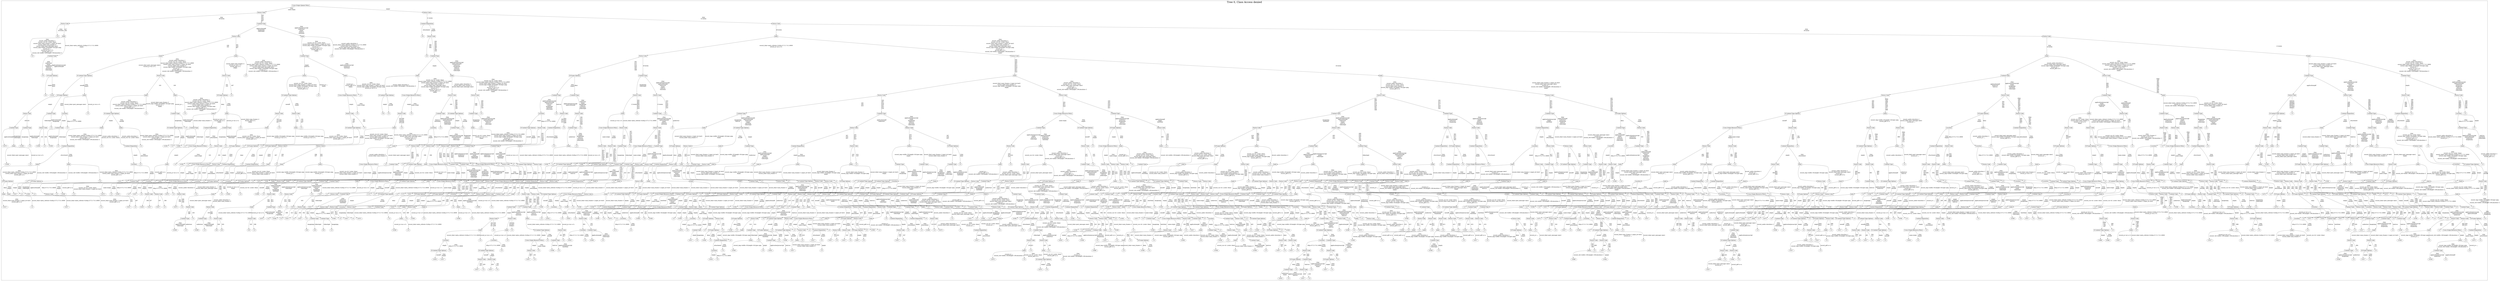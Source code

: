 /*
Generated by:
    http://https://github.com/h2oai/h2o-3/tree/master/h2o-genmodel/src/main/java/hex/genmodel/tools/PrintMojo.java
*/

/*
On a mac:

$ brew install graphviz
$ dot -Tpng file.gv -o file.png
$ open file.png
*/

digraph G {

subgraph cluster_0 {
/* Nodes */

/* Level 0 */
{
"SG_0_Node_0" [shape=box, fontsize=20, label="Cross-Origin-Opener-Policy"]
}

/* Level 1 */
{
"SG_0_Node_1" [shape=box, fontsize=20, label="Status-Code"]
"SG_0_Node_2" [shape=box, fontsize=20, label="Status-Code"]
}

/* Level 2 */
{
"SG_0_Node_3" [shape=box, fontsize=20, label="Status-Code"]
"SG_0_Node_4" [shape=box, fontsize=20, label="Content-Type"]
"SG_0_Node_5" [shape=box, fontsize=20, label="Content-Disposition"]
"SG_0_Node_6" [shape=box, fontsize=20, label="Status-Code"]
}

/* Level 3 */
{
"SG_0_Node_1096" [fontsize=20, label="0.0"]
"SG_0_Node_7" [shape=box, fontsize=20, label="body"]
"SG_0_Node_8" [shape=box, fontsize=20, label="Status-Code"]
"SG_0_Node_9" [shape=box, fontsize=20, label="body"]
"SG_0_Node_1097" [fontsize=20, label="0.0"]
"SG_0_Node_10" [shape=box, fontsize=20, label="Status-Code"]
"SG_0_Node_11" [shape=box, fontsize=20, label="body"]
"SG_0_Node_12" [shape=box, fontsize=20, label="Status-Code"]
}

/* Level 4 */
{
"SG_0_Node_1098" [fontsize=20, label="0.0"]
"SG_0_Node_13" [shape=box, fontsize=20, label="Content-Type"]
"SG_0_Node_14" [shape=box, fontsize=20, label="body"]
"SG_0_Node_15" [shape=box, fontsize=20, label="body"]
"SG_0_Node_16" [shape=box, fontsize=20, label="Content-Type"]
"SG_0_Node_1099" [fontsize=20, label="1.0"]
"SG_0_Node_1100" [fontsize=20, label="0.0"]
"SG_0_Node_17" [shape=box, fontsize=20, label="Content-Type"]
"SG_0_Node_18" [shape=box, fontsize=20, label="Status-Code"]
"SG_0_Node_19" [shape=box, fontsize=20, label="Status-Code"]
"SG_0_Node_20" [shape=box, fontsize=20, label="body"]
"SG_0_Node_21" [shape=box, fontsize=20, label="body"]
}

/* Level 5 */
{
"SG_0_Node_1101" [fontsize=20, label="0.0"]
"SG_0_Node_22" [shape=box, fontsize=20, label="X-Frame-Options"]
"SG_0_Node_23" [shape=box, fontsize=20, label="X-Content-Type-Options"]
"SG_0_Node_24" [shape=box, fontsize=20, label="Status-Code"]
"SG_0_Node_25" [shape=box, fontsize=20, label="Status-Code"]
"SG_0_Node_1102" [fontsize=20, label="1.0"]
"SG_0_Node_26" [shape=box, fontsize=20, label="body"]
"SG_0_Node_27" [shape=box, fontsize=20, label="body"]
"SG_0_Node_28" [shape=box, fontsize=20, label="body"]
"SG_0_Node_29" [shape=box, fontsize=20, label="body"]
"SG_0_Node_30" [shape=box, fontsize=20, label="X-Frame-Options"]
"SG_0_Node_31" [shape=box, fontsize=20, label="Content-Type"]
"SG_0_Node_32" [shape=box, fontsize=20, label="body"]
"SG_0_Node_33" [shape=box, fontsize=20, label="body"]
"SG_0_Node_34" [shape=box, fontsize=20, label="Content-Type"]
"SG_0_Node_35" [shape=box, fontsize=20, label="Status-Code"]
"SG_0_Node_36" [shape=box, fontsize=20, label="Content-Type"]
"SG_0_Node_37" [shape=box, fontsize=20, label="Content-Type"]
}

/* Level 6 */
{
"SG_0_Node_1103" [fontsize=20, label="0.0"]
"SG_0_Node_1104" [fontsize=20, label="0.016"]
"SG_0_Node_39" [shape=box, fontsize=20, label="X-Frame-Options"]
"SG_0_Node_40" [shape=box, fontsize=20, label="body"]
"SG_0_Node_41" [shape=box, fontsize=20, label="body"]
"SG_0_Node_42" [shape=box, fontsize=20, label="body"]
"SG_0_Node_43" [shape=box, fontsize=20, label="X-Frame-Options"]
"SG_0_Node_1105" [fontsize=20, label="1.0"]
"SG_0_Node_44" [shape=box, fontsize=20, label="X-Content-Type-Options"]
"SG_0_Node_1106" [fontsize=20, label="1.0"]
"SG_0_Node_45" [shape=box, fontsize=20, label="Cross-Origin-Resource-Policy"]
"SG_0_Node_1107" [fontsize=20, label="1.0"]
"SG_0_Node_46" [shape=box, fontsize=20, label="X-Content-Type-Options"]
"SG_0_Node_47" [shape=box, fontsize=20, label="Cross-Origin-Resource-Policy"]
"SG_0_Node_48" [shape=box, fontsize=20, label="Status-Code"]
"SG_0_Node_49" [shape=box, fontsize=20, label="Status-Code"]
"SG_0_Node_50" [shape=box, fontsize=20, label="Content-Type"]
"SG_0_Node_51" [shape=box, fontsize=20, label="Content-Type"]
"SG_0_Node_52" [shape=box, fontsize=20, label="Status-Code"]
"SG_0_Node_53" [shape=box, fontsize=20, label="Status-Code"]
"SG_0_Node_54" [shape=box, fontsize=20, label="Status-Code"]
"SG_0_Node_55" [shape=box, fontsize=20, label="Status-Code"]
"SG_0_Node_56" [shape=box, fontsize=20, label="Status-Code"]
"SG_0_Node_57" [shape=box, fontsize=20, label="Status-Code"]
"SG_0_Node_58" [shape=box, fontsize=20, label="Status-Code"]
"SG_0_Node_59" [shape=box, fontsize=20, label="Status-Code"]
"SG_0_Node_60" [shape=box, fontsize=20, label="Content-Type"]
"SG_0_Node_61" [shape=box, fontsize=20, label="body"]
"SG_0_Node_62" [shape=box, fontsize=20, label="Status-Code"]
"SG_0_Node_63" [shape=box, fontsize=20, label="Status-Code"]
"SG_0_Node_64" [shape=box, fontsize=20, label="Status-Code"]
"SG_0_Node_65" [shape=box, fontsize=20, label="Status-Code"]
}

/* Level 7 */
{
"SG_0_Node_66" [shape=box, fontsize=20, label="Status-Code"]
"SG_0_Node_67" [shape=box, fontsize=20, label="Content-Type"]
"SG_0_Node_68" [shape=box, fontsize=20, label="Location"]
"SG_0_Node_1108" [fontsize=20, label="1.0"]
"SG_0_Node_69" [shape=box, fontsize=20, label="X-Content-Type-Options"]
"SG_0_Node_1109" [fontsize=20, label="1.0"]
"SG_0_Node_70" [shape=box, fontsize=20, label="Content-Type"]
"SG_0_Node_1110" [fontsize=20, label="1.0"]
"SG_0_Node_71" [shape=box, fontsize=20, label="body"]
"SG_0_Node_72" [shape=box, fontsize=20, label="body"]
"SG_0_Node_73" [shape=box, fontsize=20, label="Status-Code"]
"SG_0_Node_74" [shape=box, fontsize=20, label="Status-Code"]
"SG_0_Node_75" [shape=box, fontsize=20, label="Status-Code"]
"SG_0_Node_1111" [fontsize=20, label="1.0"]
"SG_0_Node_1112" [fontsize=20, label="0.0"]
"SG_0_Node_1113" [fontsize=20, label="1.0"]
"SG_0_Node_76" [shape=box, fontsize=20, label="Status-Code"]
"SG_0_Node_1114" [fontsize=20, label="1.0"]
"SG_0_Node_77" [shape=box, fontsize=20, label="Content-Type"]
"SG_0_Node_78" [shape=box, fontsize=20, label="X-Content-Type-Options"]
"SG_0_Node_79" [shape=box, fontsize=20, label="Content-Type"]
"SG_0_Node_1115" [fontsize=20, label="1.0"]
"SG_0_Node_80" [shape=box, fontsize=20, label="Location"]
"SG_0_Node_1116" [fontsize=20, label="1.0"]
"SG_0_Node_81" [shape=box, fontsize=20, label="Status-Code"]
"SG_0_Node_82" [shape=box, fontsize=20, label="Status-Code"]
"SG_0_Node_83" [shape=box, fontsize=20, label="body"]
"SG_0_Node_1117" [fontsize=20, label="1.0"]
"SG_0_Node_84" [shape=box, fontsize=20, label="Content-Type"]
"SG_0_Node_1118" [fontsize=20, label="1.0"]
"SG_0_Node_85" [shape=box, fontsize=20, label="Content-Type"]
"SG_0_Node_86" [shape=box, fontsize=20, label="Content-Type"]
"SG_0_Node_87" [shape=box, fontsize=20, label="Cross-Origin-Resource-Policy"]
"SG_0_Node_88" [shape=box, fontsize=20, label="Content-Type"]
"SG_0_Node_89" [shape=box, fontsize=20, label="Content-Type"]
"SG_0_Node_90" [shape=box, fontsize=20, label="Content-Type"]
"SG_0_Node_91" [shape=box, fontsize=20, label="Content-Type"]
"SG_0_Node_92" [shape=box, fontsize=20, label="X-Frame-Options"]
"SG_0_Node_93" [shape=box, fontsize=20, label="X-Content-Type-Options"]
"SG_0_Node_94" [shape=box, fontsize=20, label="body"]
"SG_0_Node_95" [shape=box, fontsize=20, label="X-Frame-Options"]
"SG_0_Node_96" [shape=box, fontsize=20, label="Status-Code"]
"SG_0_Node_97" [shape=box, fontsize=20, label="body"]
"SG_0_Node_98" [shape=box, fontsize=20, label="Status-Code"]
"SG_0_Node_99" [shape=box, fontsize=20, label="Content-Type"]
"SG_0_Node_100" [shape=box, fontsize=20, label="Content-Type"]
"SG_0_Node_101" [shape=box, fontsize=20, label="X-Content-Type-Options"]
"SG_0_Node_1119" [fontsize=20, label="1.0"]
"SG_0_Node_102" [shape=box, fontsize=20, label="Content-Disposition"]
"SG_0_Node_103" [shape=box, fontsize=20, label="Content-Type"]
"SG_0_Node_104" [shape=box, fontsize=20, label="Content-Disposition"]
"SG_0_Node_1120" [fontsize=20, label="1.0"]
"SG_0_Node_105" [shape=box, fontsize=20, label="Location"]
"SG_0_Node_1121" [fontsize=20, label="1.0"]
}

/* Level 8 */
{
"SG_0_Node_106" [shape=box, fontsize=20, label="Content-Type"]
"SG_0_Node_107" [shape=box, fontsize=20, label="Content-Type"]
"SG_0_Node_108" [shape=box, fontsize=20, label="Status-Code"]
"SG_0_Node_1122" [fontsize=20, label="1.0"]
"SG_0_Node_109" [shape=box, fontsize=20, label="Content-Type"]
"SG_0_Node_1123" [fontsize=20, label="1.0"]
"SG_0_Node_110" [shape=box, fontsize=20, label="body"]
"SG_0_Node_111" [shape=box, fontsize=20, label="body"]
"SG_0_Node_112" [shape=box, fontsize=20, label="X-Content-Type-Options"]
"SG_0_Node_1124" [fontsize=20, label="1.0"]
"SG_0_Node_113" [shape=box, fontsize=20, label="Content-Type"]
"SG_0_Node_114" [shape=box, fontsize=20, label="Content-Disposition"]
"SG_0_Node_115" [shape=box, fontsize=20, label="Content-Type"]
"SG_0_Node_1125" [fontsize=20, label="1.0"]
"SG_0_Node_116" [shape=box, fontsize=20, label="body"]
"SG_0_Node_1126" [fontsize=20, label="1.0"]
"SG_0_Node_117" [shape=box, fontsize=20, label="body"]
"SG_0_Node_1127" [fontsize=20, label="1.0"]
"SG_0_Node_118" [shape=box, fontsize=20, label="X-Content-Type-Options"]
"SG_0_Node_1128" [fontsize=20, label="1.0"]
"SG_0_Node_119" [shape=box, fontsize=20, label="body"]
"SG_0_Node_1129" [fontsize=20, label="1.0"]
"SG_0_Node_120" [shape=box, fontsize=20, label="Location"]
"SG_0_Node_1130" [fontsize=20, label="1.0"]
"SG_0_Node_121" [shape=box, fontsize=20, label="Content-Type"]
"SG_0_Node_1131" [fontsize=20, label="1.0"]
"SG_0_Node_122" [shape=box, fontsize=20, label="body"]
"SG_0_Node_1132" [fontsize=20, label="1.0"]
"SG_0_Node_123" [shape=box, fontsize=20, label="X-Content-Type-Options"]
"SG_0_Node_124" [shape=box, fontsize=20, label="Status-Code"]
"SG_0_Node_125" [shape=box, fontsize=20, label="Content-Disposition"]
"SG_0_Node_1133" [fontsize=20, label="1.0"]
"SG_0_Node_126" [shape=box, fontsize=20, label="Content-Type"]
"SG_0_Node_1134" [fontsize=20, label="1.0"]
"SG_0_Node_127" [shape=box, fontsize=20, label="Cross-Origin-Resource-Policy"]
"SG_0_Node_128" [shape=box, fontsize=20, label="Status-Code"]
"SG_0_Node_129" [shape=box, fontsize=20, label="Status-Code"]
"SG_0_Node_1135" [fontsize=20, label="1.0"]
"SG_0_Node_130" [shape=box, fontsize=20, label="body"]
"SG_0_Node_131" [shape=box, fontsize=20, label="X-Content-Type-Options"]
"SG_0_Node_132" [shape=box, fontsize=20, label="Status-Code"]
"SG_0_Node_133" [shape=box, fontsize=20, label="Status-Code"]
"SG_0_Node_134" [shape=box, fontsize=20, label="Content-Type"]
"SG_0_Node_135" [shape=box, fontsize=20, label="X-Content-Type-Options"]
"SG_0_Node_136" [shape=box, fontsize=20, label="X-Frame-Options"]
"SG_0_Node_137" [shape=box, fontsize=20, label="Status-Code"]
"SG_0_Node_138" [shape=box, fontsize=20, label="Status-Code"]
"SG_0_Node_139" [shape=box, fontsize=20, label="Status-Code"]
"SG_0_Node_140" [shape=box, fontsize=20, label="Status-Code"]
"SG_0_Node_141" [shape=box, fontsize=20, label="Status-Code"]
"SG_0_Node_142" [shape=box, fontsize=20, label="Content-Disposition"]
"SG_0_Node_143" [shape=box, fontsize=20, label="body"]
"SG_0_Node_144" [shape=box, fontsize=20, label="Content-Type"]
"SG_0_Node_145" [shape=box, fontsize=20, label="Status-Code"]
"SG_0_Node_146" [shape=box, fontsize=20, label="Cross-Origin-Resource-Policy"]
"SG_0_Node_147" [shape=box, fontsize=20, label="Status-Code"]
"SG_0_Node_148" [shape=box, fontsize=20, label="Status-Code"]
"SG_0_Node_149" [shape=box, fontsize=20, label="Status-Code"]
"SG_0_Node_150" [shape=box, fontsize=20, label="Location"]
"SG_0_Node_151" [shape=box, fontsize=20, label="body"]
"SG_0_Node_152" [shape=box, fontsize=20, label="Content-Disposition"]
"SG_0_Node_1136" [fontsize=20, label="1.0"]
"SG_0_Node_153" [shape=box, fontsize=20, label="Status-Code"]
"SG_0_Node_154" [shape=box, fontsize=20, label="Status-Code"]
"SG_0_Node_155" [shape=box, fontsize=20, label="body"]
"SG_0_Node_1137" [fontsize=20, label="1.0"]
"SG_0_Node_156" [shape=box, fontsize=20, label="Status-Code"]
"SG_0_Node_157" [shape=box, fontsize=20, label="Status-Code"]
"SG_0_Node_158" [shape=box, fontsize=20, label="Status-Code"]
"SG_0_Node_1138" [fontsize=20, label="1.0"]
"SG_0_Node_159" [shape=box, fontsize=20, label="Status-Code"]
"SG_0_Node_160" [shape=box, fontsize=20, label="Status-Code"]
"SG_0_Node_161" [shape=box, fontsize=20, label="body"]
"SG_0_Node_162" [shape=box, fontsize=20, label="Content-Type"]
"SG_0_Node_163" [shape=box, fontsize=20, label="Status-Code"]
"SG_0_Node_1139" [fontsize=20, label="1.0"]
"SG_0_Node_164" [shape=box, fontsize=20, label="body"]
"SG_0_Node_1140" [fontsize=20, label="1.0"]
"SG_0_Node_165" [shape=box, fontsize=20, label="Content-Type"]
"SG_0_Node_1141" [fontsize=20, label="1.0"]
}

/* Level 9 */
{
"SG_0_Node_1142" [fontsize=20, label="0.875"]
"SG_0_Node_167" [shape=box, fontsize=20, label="body"]
"SG_0_Node_1143" [fontsize=20, label="0.938"]
"SG_0_Node_1144" [fontsize=20, label="1.0"]
"SG_0_Node_1145" [fontsize=20, label="0.938"]
"SG_0_Node_1146" [fontsize=20, label="1.0"]
"SG_0_Node_1147" [fontsize=20, label="0.938"]
"SG_0_Node_1148" [fontsize=20, label="1.0"]
"SG_0_Node_171" [shape=box, fontsize=20, label="Content-Disposition"]
"SG_0_Node_1149" [fontsize=20, label="1.0"]
"SG_0_Node_172" [shape=box, fontsize=20, label="Content-Disposition"]
"SG_0_Node_1150" [fontsize=20, label="1.0"]
"SG_0_Node_1151" [fontsize=20, label="0.938"]
"SG_0_Node_1152" [fontsize=20, label="1.0"]
"SG_0_Node_1153" [fontsize=20, label="0.969"]
"SG_0_Node_1154" [fontsize=20, label="1.0"]
"SG_0_Node_175" [shape=box, fontsize=20, label="Cross-Origin-Resource-Policy"]
"SG_0_Node_1155" [fontsize=20, label="1.0"]
"SG_0_Node_176" [shape=box, fontsize=20, label="Status-Code"]
"SG_0_Node_1156" [fontsize=20, label="1.0"]
"SG_0_Node_177" [shape=box, fontsize=20, label="X-Frame-Options"]
"SG_0_Node_1157" [fontsize=20, label="1.0"]
"SG_0_Node_178" [shape=box, fontsize=20, label="X-Frame-Options"]
"SG_0_Node_1158" [fontsize=20, label="1.0"]
"SG_0_Node_179" [shape=box, fontsize=20, label="X-Frame-Options"]
"SG_0_Node_180" [shape=box, fontsize=20, label="Status-Code"]
"SG_0_Node_181" [shape=box, fontsize=20, label="Status-Code"]
"SG_0_Node_1159" [fontsize=20, label="1.0"]
"SG_0_Node_182" [shape=box, fontsize=20, label="body"]
"SG_0_Node_1160" [fontsize=20, label="1.0"]
"SG_0_Node_183" [shape=box, fontsize=20, label="Status-Code"]
"SG_0_Node_1161" [fontsize=20, label="1.0"]
"SG_0_Node_184" [shape=box, fontsize=20, label="Status-Code"]
"SG_0_Node_1162" [fontsize=20, label="1.0"]
"SG_0_Node_185" [shape=box, fontsize=20, label="Status-Code"]
"SG_0_Node_186" [shape=box, fontsize=20, label="Status-Code"]
"SG_0_Node_187" [shape=box, fontsize=20, label="Content-Type"]
"SG_0_Node_188" [shape=box, fontsize=20, label="Content-Type"]
"SG_0_Node_189" [shape=box, fontsize=20, label="body"]
"SG_0_Node_1163" [fontsize=20, label="1.0"]
"SG_0_Node_190" [shape=box, fontsize=20, label="body"]
"SG_0_Node_1164" [fontsize=20, label="1.0"]
"SG_0_Node_191" [shape=box, fontsize=20, label="Status-Code"]
"SG_0_Node_192" [shape=box, fontsize=20, label="Status-Code"]
"SG_0_Node_193" [shape=box, fontsize=20, label="Content-Type"]
"SG_0_Node_1165" [fontsize=20, label="1.0"]
"SG_0_Node_194" [shape=box, fontsize=20, label="Cross-Origin-Resource-Policy"]
"SG_0_Node_195" [shape=box, fontsize=20, label="Content-Type"]
"SG_0_Node_196" [shape=box, fontsize=20, label="X-Frame-Options"]
"SG_0_Node_197" [shape=box, fontsize=20, label="Status-Code"]
"SG_0_Node_198" [shape=box, fontsize=20, label="body"]
"SG_0_Node_199" [shape=box, fontsize=20, label="Content-Type"]
"SG_0_Node_200" [shape=box, fontsize=20, label="Content-Disposition"]
"SG_0_Node_201" [shape=box, fontsize=20, label="Status-Code"]
"SG_0_Node_202" [shape=box, fontsize=20, label="body"]
"SG_0_Node_203" [shape=box, fontsize=20, label="X-Frame-Options"]
"SG_0_Node_204" [shape=box, fontsize=20, label="Status-Code"]
"SG_0_Node_205" [shape=box, fontsize=20, label="body"]
"SG_0_Node_206" [shape=box, fontsize=20, label="Status-Code"]
"SG_0_Node_1166" [fontsize=20, label="1.0"]
"SG_0_Node_207" [shape=box, fontsize=20, label="Cross-Origin-Resource-Policy"]
"SG_0_Node_208" [shape=box, fontsize=20, label="body"]
"SG_0_Node_209" [shape=box, fontsize=20, label="body"]
"SG_0_Node_1167" [fontsize=20, label="1.0"]
"SG_0_Node_210" [shape=box, fontsize=20, label="X-Frame-Options"]
"SG_0_Node_211" [shape=box, fontsize=20, label="body"]
"SG_0_Node_212" [shape=box, fontsize=20, label="Content-Type"]
"SG_0_Node_213" [shape=box, fontsize=20, label="Content-Type"]
"SG_0_Node_214" [shape=box, fontsize=20, label="Content-Disposition"]
"SG_0_Node_215" [shape=box, fontsize=20, label="X-Frame-Options"]
"SG_0_Node_216" [shape=box, fontsize=20, label="Content-Disposition"]
"SG_0_Node_1168" [fontsize=20, label="1.0"]
"SG_0_Node_217" [shape=box, fontsize=20, label="Location"]
"SG_0_Node_218" [shape=box, fontsize=20, label="Status-Code"]
"SG_0_Node_219" [shape=box, fontsize=20, label="Status-Code"]
"SG_0_Node_220" [shape=box, fontsize=20, label="Status-Code"]
"SG_0_Node_221" [shape=box, fontsize=20, label="Location"]
"SG_0_Node_1169" [fontsize=20, label="1.0"]
"SG_0_Node_222" [shape=box, fontsize=20, label="Content-Type"]
"SG_0_Node_1170" [fontsize=20, label="1.0"]
"SG_0_Node_223" [shape=box, fontsize=20, label="Status-Code"]
"SG_0_Node_224" [shape=box, fontsize=20, label="Status-Code"]
"SG_0_Node_225" [shape=box, fontsize=20, label="Content-Disposition"]
"SG_0_Node_1171" [fontsize=20, label="1.0"]
"SG_0_Node_226" [shape=box, fontsize=20, label="X-Content-Type-Options"]
"SG_0_Node_1172" [fontsize=20, label="1.0"]
"SG_0_Node_227" [shape=box, fontsize=20, label="body"]
"SG_0_Node_1173" [fontsize=20, label="1.0"]
"SG_0_Node_228" [shape=box, fontsize=20, label="Content-Disposition"]
"SG_0_Node_229" [shape=box, fontsize=20, label="Status-Code"]
"SG_0_Node_230" [shape=box, fontsize=20, label="Location"]
"SG_0_Node_1174" [fontsize=20, label="1.0"]
"SG_0_Node_231" [shape=box, fontsize=20, label="body"]
"SG_0_Node_1175" [fontsize=20, label="1.0"]
"SG_0_Node_232" [shape=box, fontsize=20, label="X-Frame-Options"]
"SG_0_Node_1176" [fontsize=20, label="1.0"]
"SG_0_Node_233" [shape=box, fontsize=20, label="X-Frame-Options"]
"SG_0_Node_1177" [fontsize=20, label="1.0"]
"SG_0_Node_234" [shape=box, fontsize=20, label="Cross-Origin-Resource-Policy"]
"SG_0_Node_1178" [fontsize=20, label="1.0"]
"SG_0_Node_235" [shape=box, fontsize=20, label="Location"]
"SG_0_Node_1179" [fontsize=20, label="1.0"]
"SG_0_Node_236" [shape=box, fontsize=20, label="Cross-Origin-Resource-Policy"]
"SG_0_Node_1180" [fontsize=20, label="1.0"]
"SG_0_Node_237" [shape=box, fontsize=20, label="Content-Disposition"]
"SG_0_Node_1181" [fontsize=20, label="1.0"]
"SG_0_Node_238" [shape=box, fontsize=20, label="Status-Code"]
"SG_0_Node_1182" [fontsize=20, label="1.0"]
"SG_0_Node_239" [shape=box, fontsize=20, label="body"]
"SG_0_Node_1183" [fontsize=20, label="1.0"]
"SG_0_Node_240" [shape=box, fontsize=20, label="Content-Type"]
"SG_0_Node_241" [shape=box, fontsize=20, label="Content-Type"]
"SG_0_Node_242" [shape=box, fontsize=20, label="Status-Code"]
"SG_0_Node_1184" [fontsize=20, label="1.0"]
"SG_0_Node_243" [shape=box, fontsize=20, label="body"]
"SG_0_Node_1185" [fontsize=20, label="1.0"]
"SG_0_Node_244" [shape=box, fontsize=20, label="Status-Code"]
"SG_0_Node_1186" [fontsize=20, label="1.0"]
"SG_0_Node_245" [shape=box, fontsize=20, label="body"]
"SG_0_Node_1187" [fontsize=20, label="1.0"]
}

/* Level 10 */
{
"SG_0_Node_1188" [fontsize=20, label="0.938"]
"SG_0_Node_1189" [fontsize=20, label="1.0"]
"SG_0_Node_247" [shape=box, fontsize=20, label="body"]
"SG_0_Node_248" [shape=box, fontsize=20, label="body"]
"SG_0_Node_249" [shape=box, fontsize=20, label="Location"]
"SG_0_Node_1190" [fontsize=20, label="1.0"]
"SG_0_Node_250" [shape=box, fontsize=20, label="body"]
"SG_0_Node_1191" [fontsize=20, label="1.0"]
"SG_0_Node_1192" [fontsize=20, label="0.938"]
"SG_0_Node_1193" [fontsize=20, label="1.0"]
"SG_0_Node_252" [shape=box, fontsize=20, label="Cross-Origin-Resource-Policy"]
"SG_0_Node_253" [shape=box, fontsize=20, label="Status-Code"]
"SG_0_Node_254" [shape=box, fontsize=20, label="Content-Disposition"]
"SG_0_Node_1194" [fontsize=20, label="1.0"]
"SG_0_Node_255" [shape=box, fontsize=20, label="Content-Disposition"]
"SG_0_Node_1195" [fontsize=20, label="1.0"]
"SG_0_Node_256" [shape=box, fontsize=20, label="body"]
"SG_0_Node_1196" [fontsize=20, label="1.0"]
"SG_0_Node_257" [shape=box, fontsize=20, label="body"]
"SG_0_Node_258" [shape=box, fontsize=20, label="body"]
"SG_0_Node_259" [shape=box, fontsize=20, label="Cross-Origin-Resource-Policy"]
"SG_0_Node_1197" [fontsize=20, label="1.0"]
"SG_0_Node_260" [shape=box, fontsize=20, label="Content-Type"]
"SG_0_Node_1198" [fontsize=20, label="1.0"]
"SG_0_Node_261" [shape=box, fontsize=20, label="X-Content-Type-Options"]
"SG_0_Node_262" [shape=box, fontsize=20, label="body"]
"SG_0_Node_263" [shape=box, fontsize=20, label="Cross-Origin-Resource-Policy"]
"SG_0_Node_264" [shape=box, fontsize=20, label="Content-Type"]
"SG_0_Node_265" [shape=box, fontsize=20, label="Content-Type"]
"SG_0_Node_1199" [fontsize=20, label="1.0"]
"SG_0_Node_266" [shape=box, fontsize=20, label="Cross-Origin-Resource-Policy"]
"SG_0_Node_1200" [fontsize=20, label="1.0"]
"SG_0_Node_267" [shape=box, fontsize=20, label="Status-Code"]
"SG_0_Node_1201" [fontsize=20, label="1.0"]
"SG_0_Node_268" [shape=box, fontsize=20, label="X-Content-Type-Options"]
"SG_0_Node_269" [shape=box, fontsize=20, label="Status-Code"]
"SG_0_Node_1202" [fontsize=20, label="0.938"]
"SG_0_Node_1203" [fontsize=20, label="1.0"]
"SG_0_Node_271" [shape=box, fontsize=20, label="X-Content-Type-Options"]
"SG_0_Node_1204" [fontsize=20, label="1.0"]
"SG_0_Node_1205" [fontsize=20, label="0.969"]
"SG_0_Node_1206" [fontsize=20, label="1.0"]
"SG_0_Node_273" [shape=box, fontsize=20, label="X-Content-Type-Options"]
"SG_0_Node_1207" [fontsize=20, label="1.0"]
"SG_0_Node_274" [shape=box, fontsize=20, label="Content-Type"]
"SG_0_Node_275" [shape=box, fontsize=20, label="Content-Type"]
"SG_0_Node_276" [shape=box, fontsize=20, label="Status-Code"]
"SG_0_Node_277" [shape=box, fontsize=20, label="Status-Code"]
"SG_0_Node_278" [shape=box, fontsize=20, label="Content-Disposition"]
"SG_0_Node_279" [shape=box, fontsize=20, label="Status-Code"]
"SG_0_Node_1208" [fontsize=20, label="0.992"]
"SG_0_Node_1209" [fontsize=20, label="1.0"]
"SG_0_Node_281" [shape=box, fontsize=20, label="Content-Type"]
"SG_0_Node_282" [shape=box, fontsize=20, label="Status-Code"]
"SG_0_Node_283" [shape=box, fontsize=20, label="body"]
"SG_0_Node_1210" [fontsize=20, label="1.0"]
"SG_0_Node_284" [shape=box, fontsize=20, label="body"]
"SG_0_Node_285" [shape=box, fontsize=20, label="body"]
"SG_0_Node_286" [shape=box, fontsize=20, label="body"]
"SG_0_Node_1211" [fontsize=20, label="1.0"]
"SG_0_Node_287" [shape=box, fontsize=20, label="Content-Type"]
"SG_0_Node_288" [shape=box, fontsize=20, label="Content-Type"]
"SG_0_Node_289" [shape=box, fontsize=20, label="Content-Type"]
"SG_0_Node_1212" [fontsize=20, label="1.0"]
"SG_0_Node_290" [shape=box, fontsize=20, label="body"]
"SG_0_Node_1213" [fontsize=20, label="1.0"]
"SG_0_Node_291" [shape=box, fontsize=20, label="Status-Code"]
"SG_0_Node_292" [shape=box, fontsize=20, label="body"]
"SG_0_Node_293" [shape=box, fontsize=20, label="Content-Type"]
"SG_0_Node_1214" [fontsize=20, label="1.0"]
"SG_0_Node_294" [shape=box, fontsize=20, label="Status-Code"]
"SG_0_Node_295" [shape=box, fontsize=20, label="Status-Code"]
"SG_0_Node_296" [shape=box, fontsize=20, label="Status-Code"]
"SG_0_Node_1215" [fontsize=20, label="1.0"]
"SG_0_Node_297" [shape=box, fontsize=20, label="Content-Type"]
"SG_0_Node_1216" [fontsize=20, label="1.0"]
"SG_0_Node_298" [shape=box, fontsize=20, label="body"]
"SG_0_Node_299" [shape=box, fontsize=20, label="body"]
"SG_0_Node_300" [shape=box, fontsize=20, label="Status-Code"]
"SG_0_Node_1217" [fontsize=20, label="1.0"]
"SG_0_Node_301" [shape=box, fontsize=20, label="body"]
"SG_0_Node_302" [shape=box, fontsize=20, label="body"]
"SG_0_Node_303" [shape=box, fontsize=20, label="body"]
"SG_0_Node_304" [shape=box, fontsize=20, label="Status-Code"]
"SG_0_Node_305" [shape=box, fontsize=20, label="body"]
"SG_0_Node_1218" [fontsize=20, label="1.0"]
"SG_0_Node_306" [shape=box, fontsize=20, label="Content-Disposition"]
"SG_0_Node_1219" [fontsize=20, label="1.0"]
"SG_0_Node_307" [shape=box, fontsize=20, label="Cross-Origin-Resource-Policy"]
"SG_0_Node_1220" [fontsize=20, label="1.0"]
"SG_0_Node_308" [shape=box, fontsize=20, label="body"]
"SG_0_Node_309" [shape=box, fontsize=20, label="Status-Code"]
"SG_0_Node_310" [shape=box, fontsize=20, label="Content-Type"]
"SG_0_Node_1221" [fontsize=20, label="1.0"]
"SG_0_Node_311" [shape=box, fontsize=20, label="X-Content-Type-Options"]
"SG_0_Node_1222" [fontsize=20, label="1.0"]
"SG_0_Node_312" [shape=box, fontsize=20, label="Content-Type"]
"SG_0_Node_1223" [fontsize=20, label="1.0"]
"SG_0_Node_313" [shape=box, fontsize=20, label="Status-Code"]
"SG_0_Node_314" [shape=box, fontsize=20, label="Status-Code"]
"SG_0_Node_315" [shape=box, fontsize=20, label="body"]
"SG_0_Node_1224" [fontsize=20, label="1.0"]
"SG_0_Node_316" [shape=box, fontsize=20, label="body"]
"SG_0_Node_317" [shape=box, fontsize=20, label="X-Frame-Options"]
"SG_0_Node_318" [shape=box, fontsize=20, label="body"]
"SG_0_Node_1225" [fontsize=20, label="1.0"]
"SG_0_Node_319" [shape=box, fontsize=20, label="Status-Code"]
"SG_0_Node_320" [shape=box, fontsize=20, label="body"]
"SG_0_Node_321" [shape=box, fontsize=20, label="Status-Code"]
"SG_0_Node_322" [shape=box, fontsize=20, label="Status-Code"]
"SG_0_Node_323" [shape=box, fontsize=20, label="Content-Type"]
"SG_0_Node_1226" [fontsize=20, label="1.0"]
"SG_0_Node_324" [shape=box, fontsize=20, label="Status-Code"]
"SG_0_Node_325" [shape=box, fontsize=20, label="Status-Code"]
"SG_0_Node_326" [shape=box, fontsize=20, label="body"]
"SG_0_Node_1227" [fontsize=20, label="1.0"]
"SG_0_Node_327" [shape=box, fontsize=20, label="Status-Code"]
"SG_0_Node_1228" [fontsize=20, label="1.0"]
"SG_0_Node_328" [shape=box, fontsize=20, label="Content-Type"]
"SG_0_Node_1229" [fontsize=20, label="1.0"]
"SG_0_Node_329" [shape=box, fontsize=20, label="body"]
"SG_0_Node_330" [shape=box, fontsize=20, label="body"]
"SG_0_Node_331" [shape=box, fontsize=20, label="Content-Type"]
"SG_0_Node_1230" [fontsize=20, label="1.0"]
"SG_0_Node_332" [shape=box, fontsize=20, label="Content-Type"]
"SG_0_Node_1231" [fontsize=20, label="1.0"]
"SG_0_Node_333" [shape=box, fontsize=20, label="X-Frame-Options"]
"SG_0_Node_334" [shape=box, fontsize=20, label="Status-Code"]
"SG_0_Node_335" [shape=box, fontsize=20, label="Content-Type"]
"SG_0_Node_1232" [fontsize=20, label="1.0"]
"SG_0_Node_336" [shape=box, fontsize=20, label="body"]
"SG_0_Node_337" [shape=box, fontsize=20, label="Status-Code"]
"SG_0_Node_338" [shape=box, fontsize=20, label="body"]
"SG_0_Node_339" [shape=box, fontsize=20, label="body"]
"SG_0_Node_1233" [fontsize=20, label="0.938"]
"SG_0_Node_1234" [fontsize=20, label="1.0"]
"SG_0_Node_341" [shape=box, fontsize=20, label="X-Frame-Options"]
"SG_0_Node_1235" [fontsize=20, label="1.0"]
"SG_0_Node_342" [shape=box, fontsize=20, label="X-Content-Type-Options"]
"SG_0_Node_1236" [fontsize=20, label="1.0"]
"SG_0_Node_343" [shape=box, fontsize=20, label="body"]
"SG_0_Node_1237" [fontsize=20, label="1.0"]
"SG_0_Node_344" [shape=box, fontsize=20, label="Cross-Origin-Resource-Policy"]
"SG_0_Node_345" [shape=box, fontsize=20, label="Status-Code"]
"SG_0_Node_346" [shape=box, fontsize=20, label="body"]
"SG_0_Node_347" [shape=box, fontsize=20, label="Location"]
"SG_0_Node_348" [shape=box, fontsize=20, label="X-Content-Type-Options"]
"SG_0_Node_1238" [fontsize=20, label="1.0"]
}

/* Level 11 */
{
"SG_0_Node_349" [shape=box, fontsize=20, label="X-Frame-Options"]
"SG_0_Node_1239" [fontsize=20, label="1.0"]
"SG_0_Node_350" [shape=box, fontsize=20, label="X-Frame-Options"]
"SG_0_Node_1240" [fontsize=20, label="1.0"]
"SG_0_Node_1241" [fontsize=20, label="0.917"]
"SG_0_Node_1242" [fontsize=20, label="1.0"]
"SG_0_Node_352" [shape=box, fontsize=20, label="Content-Type"]
"SG_0_Node_1243" [fontsize=20, label="1.0"]
"SG_0_Node_353" [shape=box, fontsize=20, label="Location"]
"SG_0_Node_1244" [fontsize=20, label="1.0"]
"SG_0_Node_354" [shape=box, fontsize=20, label="body"]
"SG_0_Node_1245" [fontsize=20, label="1.0"]
"SG_0_Node_355" [shape=box, fontsize=20, label="Cross-Origin-Resource-Policy"]
"SG_0_Node_1246" [fontsize=20, label="1.0"]
"SG_0_Node_356" [shape=box, fontsize=20, label="Location"]
"SG_0_Node_1247" [fontsize=20, label="1.0"]
"SG_0_Node_357" [shape=box, fontsize=20, label="X-Frame-Options"]
"SG_0_Node_1248" [fontsize=20, label="1.0"]
"SG_0_Node_358" [shape=box, fontsize=20, label="Location"]
"SG_0_Node_1249" [fontsize=20, label="1.0"]
"SG_0_Node_359" [shape=box, fontsize=20, label="X-Frame-Options"]
"SG_0_Node_1250" [fontsize=20, label="1.0"]
"SG_0_Node_1251" [fontsize=20, label="0.875"]
"SG_0_Node_1252" [fontsize=20, label="0.941"]
"SG_0_Node_362" [shape=box, fontsize=20, label="body"]
"SG_0_Node_363" [shape=box, fontsize=20, label="Status-Code"]
"SG_0_Node_364" [shape=box, fontsize=20, label="body"]
"SG_0_Node_1253" [fontsize=20, label="1.0"]
"SG_0_Node_365" [shape=box, fontsize=20, label="X-Content-Type-Options"]
"SG_0_Node_1254" [fontsize=20, label="1.0"]
"SG_0_Node_366" [shape=box, fontsize=20, label="Content-Type"]
"SG_0_Node_367" [shape=box, fontsize=20, label="Content-Type"]
"SG_0_Node_368" [shape=box, fontsize=20, label="body"]
"SG_0_Node_1255" [fontsize=20, label="1.0"]
"SG_0_Node_369" [shape=box, fontsize=20, label="Cross-Origin-Resource-Policy"]
"SG_0_Node_1256" [fontsize=20, label="1.0"]
"SG_0_Node_370" [shape=box, fontsize=20, label="X-Content-Type-Options"]
"SG_0_Node_1257" [fontsize=20, label="1.0"]
"SG_0_Node_371" [shape=box, fontsize=20, label="body"]
"SG_0_Node_1258" [fontsize=20, label="1.0"]
"SG_0_Node_372" [shape=box, fontsize=20, label="Cross-Origin-Resource-Policy"]
"SG_0_Node_1259" [fontsize=20, label="1.0"]
"SG_0_Node_1260" [fontsize=20, label="0.938"]
"SG_0_Node_1261" [fontsize=20, label="1.0"]
"SG_0_Node_374" [shape=box, fontsize=20, label="Status-Code"]
"SG_0_Node_375" [shape=box, fontsize=20, label="Status-Code"]
"SG_0_Node_376" [shape=box, fontsize=20, label="Cross-Origin-Resource-Policy"]
"SG_0_Node_377" [shape=box, fontsize=20, label="Status-Code"]
"SG_0_Node_378" [shape=box, fontsize=20, label="Content-Disposition"]
"SG_0_Node_379" [shape=box, fontsize=20, label="Status-Code"]
"SG_0_Node_380" [shape=box, fontsize=20, label="Status-Code"]
"SG_0_Node_1262" [fontsize=20, label="1.0"]
"SG_0_Node_381" [shape=box, fontsize=20, label="Content-Disposition"]
"SG_0_Node_1263" [fontsize=20, label="1.0"]
"SG_0_Node_382" [shape=box, fontsize=20, label="body"]
"SG_0_Node_1264" [fontsize=20, label="1.0"]
"SG_0_Node_383" [shape=box, fontsize=20, label="body"]
"SG_0_Node_384" [shape=box, fontsize=20, label="Status-Code"]
"SG_0_Node_385" [shape=box, fontsize=20, label="body"]
"SG_0_Node_1265" [fontsize=20, label="1.0"]
"SG_0_Node_386" [shape=box, fontsize=20, label="body"]
"SG_0_Node_387" [shape=box, fontsize=20, label="body"]
"SG_0_Node_388" [shape=box, fontsize=20, label="Content-Type"]
"SG_0_Node_1266" [fontsize=20, label="1.0"]
"SG_0_Node_389" [shape=box, fontsize=20, label="Status-Code"]
"SG_0_Node_1267" [fontsize=20, label="1.0"]
"SG_0_Node_390" [shape=box, fontsize=20, label="X-Content-Type-Options"]
"SG_0_Node_391" [shape=box, fontsize=20, label="Status-Code"]
"SG_0_Node_392" [shape=box, fontsize=20, label="Status-Code"]
"SG_0_Node_1268" [fontsize=20, label="1.0"]
"SG_0_Node_393" [shape=box, fontsize=20, label="X-Frame-Options"]
"SG_0_Node_1269" [fontsize=20, label="1.0"]
"SG_0_Node_394" [shape=box, fontsize=20, label="X-Content-Type-Options"]
"SG_0_Node_395" [shape=box, fontsize=20, label="X-Content-Type-Options"]
"SG_0_Node_396" [shape=box, fontsize=20, label="Location"]
"SG_0_Node_1270" [fontsize=20, label="1.0"]
"SG_0_Node_397" [shape=box, fontsize=20, label="body"]
"SG_0_Node_1271" [fontsize=20, label="1.0"]
"SG_0_Node_398" [shape=box, fontsize=20, label="X-Content-Type-Options"]
"SG_0_Node_399" [shape=box, fontsize=20, label="Status-Code"]
"SG_0_Node_400" [shape=box, fontsize=20, label="Content-Type"]
"SG_0_Node_1272" [fontsize=20, label="1.0"]
"SG_0_Node_401" [shape=box, fontsize=20, label="Status-Code"]
"SG_0_Node_1273" [fontsize=20, label="1.0"]
"SG_0_Node_402" [shape=box, fontsize=20, label="X-Frame-Options"]
"SG_0_Node_1274" [fontsize=20, label="1.0"]
"SG_0_Node_403" [shape=box, fontsize=20, label="body"]
"SG_0_Node_404" [shape=box, fontsize=20, label="body"]
"SG_0_Node_405" [shape=box, fontsize=20, label="body"]
"SG_0_Node_1275" [fontsize=20, label="1.0"]
"SG_0_Node_406" [shape=box, fontsize=20, label="X-Content-Type-Options"]
"SG_0_Node_1276" [fontsize=20, label="1.0"]
"SG_0_Node_407" [shape=box, fontsize=20, label="X-Content-Type-Options"]
"SG_0_Node_1277" [fontsize=20, label="1.0"]
"SG_0_Node_408" [shape=box, fontsize=20, label="Content-Type"]
"SG_0_Node_409" [shape=box, fontsize=20, label="Status-Code"]
"SG_0_Node_410" [shape=box, fontsize=20, label="Status-Code"]
"SG_0_Node_1278" [fontsize=20, label="1.0"]
"SG_0_Node_411" [shape=box, fontsize=20, label="body"]
"SG_0_Node_1279" [fontsize=20, label="1.0"]
"SG_0_Node_412" [shape=box, fontsize=20, label="X-Content-Type-Options"]
"SG_0_Node_413" [shape=box, fontsize=20, label="Status-Code"]
"SG_0_Node_414" [shape=box, fontsize=20, label="Status-Code"]
"SG_0_Node_1280" [fontsize=20, label="1.0"]
"SG_0_Node_415" [shape=box, fontsize=20, label="Status-Code"]
"SG_0_Node_1281" [fontsize=20, label="1.0"]
"SG_0_Node_416" [shape=box, fontsize=20, label="Content-Disposition"]
"SG_0_Node_1282" [fontsize=20, label="1.0"]
"SG_0_Node_417" [shape=box, fontsize=20, label="Cross-Origin-Resource-Policy"]
"SG_0_Node_1283" [fontsize=20, label="1.0"]
"SG_0_Node_418" [shape=box, fontsize=20, label="Status-Code"]
"SG_0_Node_1284" [fontsize=20, label="1.0"]
"SG_0_Node_419" [shape=box, fontsize=20, label="Content-Type"]
"SG_0_Node_1285" [fontsize=20, label="1.0"]
"SG_0_Node_420" [shape=box, fontsize=20, label="Status-Code"]
"SG_0_Node_421" [shape=box, fontsize=20, label="Status-Code"]
"SG_0_Node_422" [shape=box, fontsize=20, label="body"]
"SG_0_Node_1286" [fontsize=20, label="1.0"]
"SG_0_Node_423" [shape=box, fontsize=20, label="body"]
"SG_0_Node_1287" [fontsize=20, label="1.0"]
"SG_0_Node_424" [shape=box, fontsize=20, label="Content-Type"]
"SG_0_Node_1288" [fontsize=20, label="1.0"]
"SG_0_Node_425" [shape=box, fontsize=20, label="body"]
"SG_0_Node_1289" [fontsize=20, label="1.0"]
"SG_0_Node_426" [shape=box, fontsize=20, label="body"]
"SG_0_Node_1290" [fontsize=20, label="1.0"]
"SG_0_Node_427" [shape=box, fontsize=20, label="body"]
"SG_0_Node_1291" [fontsize=20, label="1.0"]
"SG_0_Node_1292" [fontsize=20, label="0.938"]
"SG_0_Node_1293" [fontsize=20, label="1.0"]
"SG_0_Node_429" [shape=box, fontsize=20, label="Location"]
"SG_0_Node_430" [shape=box, fontsize=20, label="body"]
"SG_0_Node_431" [shape=box, fontsize=20, label="Content-Disposition"]
"SG_0_Node_1294" [fontsize=20, label="1.0"]
"SG_0_Node_432" [shape=box, fontsize=20, label="Content-Disposition"]
"SG_0_Node_1295" [fontsize=20, label="1.0"]
"SG_0_Node_433" [shape=box, fontsize=20, label="body"]
"SG_0_Node_434" [shape=box, fontsize=20, label="body"]
"SG_0_Node_435" [shape=box, fontsize=20, label="Status-Code"]
"SG_0_Node_1296" [fontsize=20, label="1.0"]
"SG_0_Node_436" [shape=box, fontsize=20, label="body"]
"SG_0_Node_1297" [fontsize=20, label="1.0"]
"SG_0_Node_437" [shape=box, fontsize=20, label="Content-Type"]
"SG_0_Node_1298" [fontsize=20, label="1.0"]
"SG_0_Node_438" [shape=box, fontsize=20, label="X-Content-Type-Options"]
"SG_0_Node_1299" [fontsize=20, label="1.0"]
"SG_0_Node_439" [shape=box, fontsize=20, label="body"]
"SG_0_Node_1300" [fontsize=20, label="1.0"]
"SG_0_Node_440" [shape=box, fontsize=20, label="body"]
"SG_0_Node_1301" [fontsize=20, label="1.0"]
"SG_0_Node_441" [shape=box, fontsize=20, label="Content-Type"]
"SG_0_Node_1302" [fontsize=20, label="1.0"]
"SG_0_Node_442" [shape=box, fontsize=20, label="Content-Type"]
"SG_0_Node_1303" [fontsize=20, label="1.0"]
"SG_0_Node_443" [shape=box, fontsize=20, label="Location"]
"SG_0_Node_1304" [fontsize=20, label="1.0"]
"SG_0_Node_444" [shape=box, fontsize=20, label="Location"]
"SG_0_Node_445" [shape=box, fontsize=20, label="Content-Type"]
"SG_0_Node_446" [shape=box, fontsize=20, label="X-Content-Type-Options"]
"SG_0_Node_1305" [fontsize=20, label="1.0"]
"SG_0_Node_447" [shape=box, fontsize=20, label="Cross-Origin-Resource-Policy"]
"SG_0_Node_1306" [fontsize=20, label="1.0"]
"SG_0_Node_448" [shape=box, fontsize=20, label="X-Content-Type-Options"]
"SG_0_Node_1307" [fontsize=20, label="1.0"]
"SG_0_Node_449" [shape=box, fontsize=20, label="Cross-Origin-Resource-Policy"]
"SG_0_Node_1308" [fontsize=20, label="1.0"]
"SG_0_Node_450" [shape=box, fontsize=20, label="body"]
"SG_0_Node_1309" [fontsize=20, label="1.0"]
"SG_0_Node_451" [shape=box, fontsize=20, label="X-Content-Type-Options"]
"SG_0_Node_1310" [fontsize=20, label="1.0"]
"SG_0_Node_452" [shape=box, fontsize=20, label="Status-Code"]
"SG_0_Node_453" [shape=box, fontsize=20, label="Status-Code"]
"SG_0_Node_454" [shape=box, fontsize=20, label="body"]
"SG_0_Node_1311" [fontsize=20, label="1.0"]
"SG_0_Node_455" [shape=box, fontsize=20, label="Content-Disposition"]
"SG_0_Node_1312" [fontsize=20, label="1.0"]
"SG_0_Node_456" [shape=box, fontsize=20, label="Status-Code"]
"SG_0_Node_457" [shape=box, fontsize=20, label="Status-Code"]
"SG_0_Node_458" [shape=box, fontsize=20, label="Status-Code"]
"SG_0_Node_1313" [fontsize=20, label="1.0"]
"SG_0_Node_459" [shape=box, fontsize=20, label="Status-Code"]
"SG_0_Node_1314" [fontsize=20, label="1.0"]
"SG_0_Node_1315" [fontsize=20, label="0.938"]
"SG_0_Node_1316" [fontsize=20, label="1.0"]
"SG_0_Node_461" [shape=box, fontsize=20, label="Status-Code"]
"SG_0_Node_1317" [fontsize=20, label="1.0"]
"SG_0_Node_462" [shape=box, fontsize=20, label="Content-Type"]
"SG_0_Node_1318" [fontsize=20, label="1.0"]
"SG_0_Node_463" [shape=box, fontsize=20, label="X-Frame-Options"]
"SG_0_Node_1319" [fontsize=20, label="1.0"]
"SG_0_Node_464" [shape=box, fontsize=20, label="body"]
"SG_0_Node_1320" [fontsize=20, label="1.0"]
"SG_0_Node_465" [shape=box, fontsize=20, label="body"]
"SG_0_Node_466" [shape=box, fontsize=20, label="Status-Code"]
}

/* Level 12 */
{
"SG_0_Node_467" [shape=box, fontsize=20, label="body"]
"SG_0_Node_468" [shape=box, fontsize=20, label="body"]
"SG_0_Node_1321" [fontsize=20, label="0.917"]
"SG_0_Node_1322" [fontsize=20, label="1.0"]
"SG_0_Node_1323" [fontsize=20, label="0.938"]
"SG_0_Node_1324" [fontsize=20, label="1.0"]
"SG_0_Node_471" [shape=box, fontsize=20, label="Status-Code"]
"SG_0_Node_1325" [fontsize=20, label="1.0"]
"SG_0_Node_1326" [fontsize=20, label="0.938"]
"SG_0_Node_1327" [fontsize=20, label="1.0"]
"SG_0_Node_1328" [fontsize=20, label="0.875"]
"SG_0_Node_1329" [fontsize=20, label="1.0"]
"SG_0_Node_1330" [fontsize=20, label="0.926"]
"SG_0_Node_1331" [fontsize=20, label="1.0"]
"SG_0_Node_1332" [fontsize=20, label="0.917"]
"SG_0_Node_1333" [fontsize=20, label="1.0"]
"SG_0_Node_476" [shape=box, fontsize=20, label="Status-Code"]
"SG_0_Node_477" [shape=box, fontsize=20, label="Status-Code"]
"SG_0_Node_1334" [fontsize=20, label="0.875"]
"SG_0_Node_1335" [fontsize=20, label="1.0"]
"SG_0_Node_479" [shape=box, fontsize=20, label="Status-Code"]
"SG_0_Node_1336" [fontsize=20, label="1.0"]
"SG_0_Node_480" [shape=box, fontsize=20, label="body"]
"SG_0_Node_1337" [fontsize=20, label="1.0"]
"SG_0_Node_1338" [fontsize=20, label="0.938"]
"SG_0_Node_1339" [fontsize=20, label="1.0"]
"SG_0_Node_1340" [fontsize=20, label="0.938"]
"SG_0_Node_1341" [fontsize=20, label="1.0"]
"SG_0_Node_483" [shape=box, fontsize=20, label="Status-Code"]
"SG_0_Node_1342" [fontsize=20, label="1.0"]
"SG_0_Node_484" [shape=box, fontsize=20, label="Status-Code"]
"SG_0_Node_1343" [fontsize=20, label="1.0"]
"SG_0_Node_1344" [fontsize=20, label="0.917"]
"SG_0_Node_1345" [fontsize=20, label="1.0"]
"SG_0_Node_486" [shape=box, fontsize=20, label="Status-Code"]
"SG_0_Node_487" [shape=box, fontsize=20, label="Content-Type"]
"SG_0_Node_1346" [fontsize=20, label="0.75"]
"SG_0_Node_1347" [fontsize=20, label="1.0"]
"SG_0_Node_489" [shape=box, fontsize=20, label="X-Content-Type-Options"]
"SG_0_Node_1348" [fontsize=20, label="1.0"]
"SG_0_Node_1349" [fontsize=20, label="0.75"]
"SG_0_Node_1350" [fontsize=20, label="0.917"]
"SG_0_Node_492" [shape=box, fontsize=20, label="X-Frame-Options"]
"SG_0_Node_1351" [fontsize=20, label="1.0"]
"SG_0_Node_493" [shape=box, fontsize=20, label="X-Frame-Options"]
"SG_0_Node_1352" [fontsize=20, label="1.0"]
"SG_0_Node_494" [shape=box, fontsize=20, label="Location"]
"SG_0_Node_1353" [fontsize=20, label="1.0"]
"SG_0_Node_1354" [fontsize=20, label="0.938"]
"SG_0_Node_1355" [fontsize=20, label="1.0"]
"SG_0_Node_496" [shape=box, fontsize=20, label="Status-Code"]
"SG_0_Node_497" [shape=box, fontsize=20, label="Status-Code"]
"SG_0_Node_498" [shape=box, fontsize=20, label="Content-Type"]
"SG_0_Node_1356" [fontsize=20, label="1.0"]
"SG_0_Node_499" [shape=box, fontsize=20, label="body"]
"SG_0_Node_1357" [fontsize=20, label="1.0"]
"SG_0_Node_500" [shape=box, fontsize=20, label="Status-Code"]
"SG_0_Node_501" [shape=box, fontsize=20, label="Status-Code"]
"SG_0_Node_502" [shape=box, fontsize=20, label="X-Content-Type-Options"]
"SG_0_Node_1358" [fontsize=20, label="1.0"]
"SG_0_Node_503" [shape=box, fontsize=20, label="Cross-Origin-Resource-Policy"]
"SG_0_Node_504" [shape=box, fontsize=20, label="Status-Code"]
"SG_0_Node_505" [shape=box, fontsize=20, label="body"]
"SG_0_Node_1359" [fontsize=20, label="1.0"]
"SG_0_Node_506" [shape=box, fontsize=20, label="X-Content-Type-Options"]
"SG_0_Node_1360" [fontsize=20, label="1.0"]
"SG_0_Node_507" [shape=box, fontsize=20, label="X-Frame-Options"]
"SG_0_Node_1361" [fontsize=20, label="1.0"]
"SG_0_Node_508" [shape=box, fontsize=20, label="Cross-Origin-Resource-Policy"]
"SG_0_Node_509" [shape=box, fontsize=20, label="Content-Type"]
"SG_0_Node_510" [shape=box, fontsize=20, label="X-Frame-Options"]
"SG_0_Node_1362" [fontsize=20, label="1.0"]
"SG_0_Node_1363" [fontsize=20, label="0.938"]
"SG_0_Node_1364" [fontsize=20, label="1.0"]
"SG_0_Node_512" [shape=box, fontsize=20, label="X-Frame-Options"]
"SG_0_Node_513" [shape=box, fontsize=20, label="Status-Code"]
"SG_0_Node_514" [shape=box, fontsize=20, label="body"]
"SG_0_Node_1365" [fontsize=20, label="1.0"]
"SG_0_Node_515" [shape=box, fontsize=20, label="X-Content-Type-Options"]
"SG_0_Node_1366" [fontsize=20, label="1.0"]
"SG_0_Node_516" [shape=box, fontsize=20, label="Content-Type"]
"SG_0_Node_1367" [fontsize=20, label="1.0"]
"SG_0_Node_517" [shape=box, fontsize=20, label="Status-Code"]
"SG_0_Node_518" [shape=box, fontsize=20, label="Status-Code"]
"SG_0_Node_519" [shape=box, fontsize=20, label="Status-Code"]
"SG_0_Node_1368" [fontsize=20, label="1.0"]
"SG_0_Node_520" [shape=box, fontsize=20, label="Status-Code"]
"SG_0_Node_1369" [fontsize=20, label="1.0"]
"SG_0_Node_521" [shape=box, fontsize=20, label="X-Content-Type-Options"]
"SG_0_Node_1370" [fontsize=20, label="1.0"]
"SG_0_Node_522" [shape=box, fontsize=20, label="Content-Type"]
"SG_0_Node_523" [shape=box, fontsize=20, label="X-Frame-Options"]
"SG_0_Node_524" [shape=box, fontsize=20, label="X-Content-Type-Options"]
"SG_0_Node_525" [shape=box, fontsize=20, label="Content-Type"]
"SG_0_Node_526" [shape=box, fontsize=20, label="X-Frame-Options"]
"SG_0_Node_1371" [fontsize=20, label="1.0"]
"SG_0_Node_527" [shape=box, fontsize=20, label="Content-Type"]
"SG_0_Node_1372" [fontsize=20, label="1.0"]
"SG_0_Node_528" [shape=box, fontsize=20, label="body"]
"SG_0_Node_529" [shape=box, fontsize=20, label="body"]
"SG_0_Node_530" [shape=box, fontsize=20, label="Content-Type"]
"SG_0_Node_531" [shape=box, fontsize=20, label="Content-Type"]
"SG_0_Node_532" [shape=box, fontsize=20, label="Content-Type"]
"SG_0_Node_1373" [fontsize=20, label="1.0"]
"SG_0_Node_533" [shape=box, fontsize=20, label="Content-Type"]
"SG_0_Node_1374" [fontsize=20, label="1.0"]
"SG_0_Node_534" [shape=box, fontsize=20, label="Content-Type"]
"SG_0_Node_1375" [fontsize=20, label="1.0"]
"SG_0_Node_1376" [fontsize=20, label="0.938"]
"SG_0_Node_1377" [fontsize=20, label="1.0"]
"SG_0_Node_536" [shape=box, fontsize=20, label="Status-Code"]
"SG_0_Node_537" [shape=box, fontsize=20, label="Status-Code"]
"SG_0_Node_538" [shape=box, fontsize=20, label="Content-Type"]
"SG_0_Node_1378" [fontsize=20, label="1.0"]
"SG_0_Node_539" [shape=box, fontsize=20, label="X-Content-Type-Options"]
"SG_0_Node_1379" [fontsize=20, label="1.0"]
"SG_0_Node_540" [shape=box, fontsize=20, label="Status-Code"]
"SG_0_Node_541" [shape=box, fontsize=20, label="Status-Code"]
"SG_0_Node_542" [shape=box, fontsize=20, label="Status-Code"]
"SG_0_Node_543" [shape=box, fontsize=20, label="Cross-Origin-Resource-Policy"]
"SG_0_Node_544" [shape=box, fontsize=20, label="Content-Type"]
"SG_0_Node_1380" [fontsize=20, label="1.0"]
"SG_0_Node_545" [shape=box, fontsize=20, label="Content-Type"]
"SG_0_Node_1381" [fontsize=20, label="1.0"]
"SG_0_Node_546" [shape=box, fontsize=20, label="X-Content-Type-Options"]
"SG_0_Node_1382" [fontsize=20, label="1.0"]
"SG_0_Node_547" [shape=box, fontsize=20, label="body"]
"SG_0_Node_548" [shape=box, fontsize=20, label="body"]
"SG_0_Node_549" [shape=box, fontsize=20, label="Content-Type"]
"SG_0_Node_550" [shape=box, fontsize=20, label="body"]
"SG_0_Node_551" [shape=box, fontsize=20, label="body"]
"SG_0_Node_1383" [fontsize=20, label="1.0"]
"SG_0_Node_552" [shape=box, fontsize=20, label="body"]
"SG_0_Node_1384" [fontsize=20, label="1.0"]
"SG_0_Node_553" [shape=box, fontsize=20, label="body"]
"SG_0_Node_554" [shape=box, fontsize=20, label="X-Content-Type-Options"]
"SG_0_Node_555" [shape=box, fontsize=20, label="Content-Type"]
"SG_0_Node_1385" [fontsize=20, label="1.0"]
"SG_0_Node_556" [shape=box, fontsize=20, label="X-Content-Type-Options"]
"SG_0_Node_1386" [fontsize=20, label="1.0"]
"SG_0_Node_557" [shape=box, fontsize=20, label="X-Content-Type-Options"]
"SG_0_Node_1387" [fontsize=20, label="1.0"]
"SG_0_Node_558" [shape=box, fontsize=20, label="X-Frame-Options"]
"SG_0_Node_1388" [fontsize=20, label="1.0"]
"SG_0_Node_559" [shape=box, fontsize=20, label="X-Content-Type-Options"]
"SG_0_Node_1389" [fontsize=20, label="1.0"]
"SG_0_Node_560" [shape=box, fontsize=20, label="Content-Disposition"]
"SG_0_Node_561" [shape=box, fontsize=20, label="Status-Code"]
"SG_0_Node_562" [shape=box, fontsize=20, label="Content-Type"]
"SG_0_Node_1390" [fontsize=20, label="1.0"]
"SG_0_Node_563" [shape=box, fontsize=20, label="Status-Code"]
"SG_0_Node_1391" [fontsize=20, label="1.0"]
"SG_0_Node_564" [shape=box, fontsize=20, label="Content-Type"]
"SG_0_Node_1392" [fontsize=20, label="1.0"]
"SG_0_Node_565" [shape=box, fontsize=20, label="body"]
"SG_0_Node_1393" [fontsize=20, label="1.0"]
"SG_0_Node_566" [shape=box, fontsize=20, label="Location"]
"SG_0_Node_1394" [fontsize=20, label="1.0"]
"SG_0_Node_567" [shape=box, fontsize=20, label="Cross-Origin-Resource-Policy"]
"SG_0_Node_1395" [fontsize=20, label="1.0"]
"SG_0_Node_568" [shape=box, fontsize=20, label="Status-Code"]
"SG_0_Node_1396" [fontsize=20, label="1.0"]
"SG_0_Node_569" [shape=box, fontsize=20, label="X-Frame-Options"]
"SG_0_Node_1397" [fontsize=20, label="1.0"]
"SG_0_Node_570" [shape=box, fontsize=20, label="Status-Code"]
"SG_0_Node_571" [shape=box, fontsize=20, label="Status-Code"]
"SG_0_Node_572" [shape=box, fontsize=20, label="body"]
"SG_0_Node_1398" [fontsize=20, label="1.0"]
"SG_0_Node_1399" [fontsize=20, label="0.938"]
"SG_0_Node_1400" [fontsize=20, label="1.0"]
"SG_0_Node_574" [shape=box, fontsize=20, label="Content-Type"]
"SG_0_Node_1401" [fontsize=20, label="1.0"]
"SG_0_Node_575" [shape=box, fontsize=20, label="X-Content-Type-Options"]
"SG_0_Node_1402" [fontsize=20, label="1.0"]
"SG_0_Node_576" [shape=box, fontsize=20, label="X-Content-Type-Options"]
"SG_0_Node_1403" [fontsize=20, label="1.0"]
"SG_0_Node_577" [shape=box, fontsize=20, label="body"]
"SG_0_Node_1404" [fontsize=20, label="1.0"]
"SG_0_Node_578" [shape=box, fontsize=20, label="Status-Code"]
"SG_0_Node_579" [shape=box, fontsize=20, label="Status-Code"]
"SG_0_Node_580" [shape=box, fontsize=20, label="Content-Type"]
"SG_0_Node_581" [shape=box, fontsize=20, label="Content-Type"]
"SG_0_Node_582" [shape=box, fontsize=20, label="Status-Code"]
"SG_0_Node_1405" [fontsize=20, label="1.0"]
"SG_0_Node_583" [shape=box, fontsize=20, label="Content-Type"]
"SG_0_Node_1406" [fontsize=20, label="1.0"]
"SG_0_Node_584" [shape=box, fontsize=20, label="Location"]
"SG_0_Node_1407" [fontsize=20, label="1.0"]
"SG_0_Node_585" [shape=box, fontsize=20, label="body"]
"SG_0_Node_586" [shape=box, fontsize=20, label="body"]
"SG_0_Node_587" [shape=box, fontsize=20, label="Status-Code"]
"SG_0_Node_588" [shape=box, fontsize=20, label="Status-Code"]
"SG_0_Node_589" [shape=box, fontsize=20, label="Content-Type"]
"SG_0_Node_1408" [fontsize=20, label="1.0"]
"SG_0_Node_590" [shape=box, fontsize=20, label="X-Frame-Options"]
"SG_0_Node_591" [shape=box, fontsize=20, label="Status-Code"]
"SG_0_Node_592" [shape=box, fontsize=20, label="Content-Type"]
"SG_0_Node_1409" [fontsize=20, label="1.0"]
"SG_0_Node_593" [shape=box, fontsize=20, label="X-Content-Type-Options"]
"SG_0_Node_1410" [fontsize=20, label="1.0"]
"SG_0_Node_594" [shape=box, fontsize=20, label="Content-Type"]
"SG_0_Node_1411" [fontsize=20, label="1.0"]
"SG_0_Node_1412" [fontsize=20, label="0.875"]
"SG_0_Node_1413" [fontsize=20, label="1.0"]
"SG_0_Node_596" [shape=box, fontsize=20, label="X-Frame-Options"]
"SG_0_Node_1414" [fontsize=20, label="1.0"]
"SG_0_Node_597" [shape=box, fontsize=20, label="X-Frame-Options"]
"SG_0_Node_1415" [fontsize=20, label="1.0"]
"SG_0_Node_598" [shape=box, fontsize=20, label="X-Content-Type-Options"]
"SG_0_Node_1416" [fontsize=20, label="1.0"]
"SG_0_Node_599" [shape=box, fontsize=20, label="X-Frame-Options"]
"SG_0_Node_1417" [fontsize=20, label="1.0"]
"SG_0_Node_600" [shape=box, fontsize=20, label="X-Content-Type-Options"]
"SG_0_Node_1418" [fontsize=20, label="1.0"]
"SG_0_Node_601" [shape=box, fontsize=20, label="body"]
"SG_0_Node_1419" [fontsize=20, label="1.0"]
"SG_0_Node_1420" [fontsize=20, label="0.875"]
"SG_0_Node_1421" [fontsize=20, label="1.0"]
"SG_0_Node_603" [shape=box, fontsize=20, label="X-Content-Type-Options"]
"SG_0_Node_1422" [fontsize=20, label="1.0"]
"SG_0_Node_604" [shape=box, fontsize=20, label="Status-Code"]
"SG_0_Node_1423" [fontsize=20, label="1.0"]
"SG_0_Node_605" [shape=box, fontsize=20, label="body"]
"SG_0_Node_1424" [fontsize=20, label="1.0"]
}

/* Level 13 */
{
"SG_0_Node_1425" [fontsize=20, label="0.917"]
"SG_0_Node_1426" [fontsize=20, label="1.0"]
"SG_0_Node_1427" [fontsize=20, label="0.917"]
"SG_0_Node_1428" [fontsize=20, label="1.0"]
"SG_0_Node_1429" [fontsize=20, label="0.917"]
"SG_0_Node_1430" [fontsize=20, label="1.0"]
"SG_0_Node_1431" [fontsize=20, label="0.833"]
"SG_0_Node_1432" [fontsize=20, label="0.917"]
"SG_0_Node_1433" [fontsize=20, label="0.917"]
"SG_0_Node_1434" [fontsize=20, label="1.0"]
"SG_0_Node_1435" [fontsize=20, label="0.875"]
"SG_0_Node_1436" [fontsize=20, label="1.0"]
"SG_0_Node_613" [shape=box, fontsize=20, label="Status-Code"]
"SG_0_Node_614" [shape=box, fontsize=20, label="Status-Code"]
"SG_0_Node_615" [shape=box, fontsize=20, label="body"]
"SG_0_Node_616" [shape=box, fontsize=20, label="Content-Type"]
"SG_0_Node_1437" [fontsize=20, label="0.875"]
"SG_0_Node_1438" [fontsize=20, label="1.0"]
"SG_0_Node_1439" [fontsize=20, label="0.875"]
"SG_0_Node_619" [shape=box, fontsize=20, label="Status-Code"]
"SG_0_Node_1440" [fontsize=20, label="0.917"]
"SG_0_Node_1441" [fontsize=20, label="1.0"]
"SG_0_Node_621" [shape=box, fontsize=20, label="Status-Code"]
"SG_0_Node_622" [shape=box, fontsize=20, label="Status-Code"]
"SG_0_Node_623" [shape=box, fontsize=20, label="Location"]
"SG_0_Node_624" [shape=box, fontsize=20, label="Status-Code"]
"SG_0_Node_1442" [fontsize=20, label="0.917"]
"SG_0_Node_626" [shape=box, fontsize=20, label="Content-Type"]
"SG_0_Node_1443" [fontsize=20, label="0.833"]
"SG_0_Node_1444" [fontsize=20, label="1.0"]
"SG_0_Node_628" [shape=box, fontsize=20, label="body"]
"SG_0_Node_629" [shape=box, fontsize=20, label="Status-Code"]
"SG_0_Node_630" [shape=box, fontsize=20, label="body"]
"SG_0_Node_1445" [fontsize=20, label="1.0"]
"SG_0_Node_631" [shape=box, fontsize=20, label="body"]
"SG_0_Node_1446" [fontsize=20, label="1.0"]
"SG_0_Node_1447" [fontsize=20, label="0.938"]
"SG_0_Node_1448" [fontsize=20, label="1.0"]
"SG_0_Node_633" [shape=box, fontsize=20, label="Content-Type"]
"SG_0_Node_1449" [fontsize=20, label="1.0"]
"SG_0_Node_634" [shape=box, fontsize=20, label="Content-Type"]
"SG_0_Node_1450" [fontsize=20, label="1.0"]
"SG_0_Node_1451" [fontsize=20, label="0.938"]
"SG_0_Node_1452" [fontsize=20, label="1.0"]
"SG_0_Node_636" [shape=box, fontsize=20, label="Location"]
"SG_0_Node_1453" [fontsize=20, label="1.0"]
"SG_0_Node_1454" [fontsize=20, label="0.938"]
"SG_0_Node_1455" [fontsize=20, label="1.0"]
"SG_0_Node_1456" [fontsize=20, label="0.938"]
"SG_0_Node_1457" [fontsize=20, label="1.0"]
"SG_0_Node_1458" [fontsize=20, label="0.938"]
"SG_0_Node_1459" [fontsize=20, label="1.0"]
"SG_0_Node_640" [shape=box, fontsize=20, label="Content-Disposition"]
"SG_0_Node_1460" [fontsize=20, label="1.0"]
"SG_0_Node_641" [shape=box, fontsize=20, label="Content-Type"]
"SG_0_Node_1461" [fontsize=20, label="1.0"]
"SG_0_Node_642" [shape=box, fontsize=20, label="Status-Code"]
"SG_0_Node_1462" [fontsize=20, label="1.0"]
"SG_0_Node_643" [shape=box, fontsize=20, label="Cross-Origin-Resource-Policy"]
"SG_0_Node_1463" [fontsize=20, label="1.0"]
"SG_0_Node_644" [shape=box, fontsize=20, label="Content-Type"]
"SG_0_Node_645" [shape=box, fontsize=20, label="Status-Code"]
"SG_0_Node_646" [shape=box, fontsize=20, label="body"]
"SG_0_Node_1464" [fontsize=20, label="1.0"]
"SG_0_Node_647" [shape=box, fontsize=20, label="X-Content-Type-Options"]
"SG_0_Node_1465" [fontsize=20, label="1.0"]
"SG_0_Node_1466" [fontsize=20, label="0.938"]
"SG_0_Node_1467" [fontsize=20, label="1.0"]
"SG_0_Node_649" [shape=box, fontsize=20, label="Cross-Origin-Resource-Policy"]
"SG_0_Node_1468" [fontsize=20, label="1.0"]
"SG_0_Node_650" [shape=box, fontsize=20, label="body"]
"SG_0_Node_1469" [fontsize=20, label="1.0"]
"SG_0_Node_651" [shape=box, fontsize=20, label="body"]
"SG_0_Node_1470" [fontsize=20, label="1.0"]
"SG_0_Node_652" [shape=box, fontsize=20, label="Content-Type"]
"SG_0_Node_1471" [fontsize=20, label="1.0"]
"SG_0_Node_653" [shape=box, fontsize=20, label="body"]
"SG_0_Node_1472" [fontsize=20, label="1.0"]
"SG_0_Node_654" [shape=box, fontsize=20, label="Content-Disposition"]
"SG_0_Node_655" [shape=box, fontsize=20, label="Status-Code"]
"SG_0_Node_656" [shape=box, fontsize=20, label="Content-Disposition"]
"SG_0_Node_657" [shape=box, fontsize=20, label="Status-Code"]
"SG_0_Node_658" [shape=box, fontsize=20, label="Content-Type"]
"SG_0_Node_1473" [fontsize=20, label="1.0"]
"SG_0_Node_659" [shape=box, fontsize=20, label="Content-Type"]
"SG_0_Node_1474" [fontsize=20, label="1.0"]
"SG_0_Node_660" [shape=box, fontsize=20, label="body"]
"SG_0_Node_1475" [fontsize=20, label="1.0"]
"SG_0_Node_661" [shape=box, fontsize=20, label="Status-Code"]
"SG_0_Node_662" [shape=box, fontsize=20, label="Content-Type"]
"SG_0_Node_1476" [fontsize=20, label="0.938"]
"SG_0_Node_1477" [fontsize=20, label="1.0"]
"SG_0_Node_664" [shape=box, fontsize=20, label="Content-Type"]
"SG_0_Node_1478" [fontsize=20, label="1.0"]
"SG_0_Node_665" [shape=box, fontsize=20, label="Status-Code"]
"SG_0_Node_1479" [fontsize=20, label="1.0"]
"SG_0_Node_666" [shape=box, fontsize=20, label="X-Content-Type-Options"]
"SG_0_Node_1480" [fontsize=20, label="1.0"]
"SG_0_Node_667" [shape=box, fontsize=20, label="Status-Code"]
"SG_0_Node_1481" [fontsize=20, label="1.0"]
"SG_0_Node_668" [shape=box, fontsize=20, label="Content-Disposition"]
"SG_0_Node_1482" [fontsize=20, label="1.0"]
"SG_0_Node_669" [shape=box, fontsize=20, label="Content-Disposition"]
"SG_0_Node_1483" [fontsize=20, label="1.0"]
"SG_0_Node_670" [shape=box, fontsize=20, label="Content-Disposition"]
"SG_0_Node_1484" [fontsize=20, label="1.0"]
"SG_0_Node_1485" [fontsize=20, label="0.938"]
"SG_0_Node_672" [shape=box, fontsize=20, label="Status-Code"]
"SG_0_Node_673" [shape=box, fontsize=20, label="body"]
"SG_0_Node_1486" [fontsize=20, label="1.0"]
"SG_0_Node_674" [shape=box, fontsize=20, label="Cross-Origin-Resource-Policy"]
"SG_0_Node_1487" [fontsize=20, label="1.0"]
"SG_0_Node_1488" [fontsize=20, label="0.938"]
"SG_0_Node_1489" [fontsize=20, label="1.0"]
"SG_0_Node_676" [shape=box, fontsize=20, label="X-Content-Type-Options"]
"SG_0_Node_1490" [fontsize=20, label="1.0"]
"SG_0_Node_677" [shape=box, fontsize=20, label="X-Content-Type-Options"]
"SG_0_Node_1491" [fontsize=20, label="1.0"]
"SG_0_Node_678" [shape=box, fontsize=20, label="Cross-Origin-Resource-Policy"]
"SG_0_Node_679" [shape=box, fontsize=20, label="body"]
"SG_0_Node_680" [shape=box, fontsize=20, label="X-Frame-Options"]
"SG_0_Node_1492" [fontsize=20, label="1.0"]
"SG_0_Node_681" [shape=box, fontsize=20, label="body"]
"SG_0_Node_1493" [fontsize=20, label="1.0"]
"SG_0_Node_682" [shape=box, fontsize=20, label="X-Content-Type-Options"]
"SG_0_Node_1494" [fontsize=20, label="1.0"]
"SG_0_Node_683" [shape=box, fontsize=20, label="Location"]
"SG_0_Node_684" [shape=box, fontsize=20, label="Status-Code"]
"SG_0_Node_685" [shape=box, fontsize=20, label="Status-Code"]
"SG_0_Node_1495" [fontsize=20, label="1.0"]
"SG_0_Node_686" [shape=box, fontsize=20, label="Content-Type"]
"SG_0_Node_1496" [fontsize=20, label="1.0"]
"SG_0_Node_687" [shape=box, fontsize=20, label="Status-Code"]
"SG_0_Node_688" [shape=box, fontsize=20, label="body"]
"SG_0_Node_689" [shape=box, fontsize=20, label="Content-Type"]
"SG_0_Node_1497" [fontsize=20, label="1.0"]
"SG_0_Node_690" [shape=box, fontsize=20, label="Content-Type"]
"SG_0_Node_1498" [fontsize=20, label="1.0"]
"SG_0_Node_691" [shape=box, fontsize=20, label="X-Content-Type-Options"]
"SG_0_Node_1499" [fontsize=20, label="1.0"]
"SG_0_Node_692" [shape=box, fontsize=20, label="Content-Type"]
"SG_0_Node_693" [shape=box, fontsize=20, label="Content-Type"]
"SG_0_Node_694" [shape=box, fontsize=20, label="body"]
"SG_0_Node_1500" [fontsize=20, label="1.0"]
"SG_0_Node_1501" [fontsize=20, label="0.938"]
"SG_0_Node_1502" [fontsize=20, label="1.0"]
"SG_0_Node_1503" [fontsize=20, label="0.917"]
"SG_0_Node_1504" [fontsize=20, label="1.0"]
"SG_0_Node_697" [shape=box, fontsize=20, label="X-Frame-Options"]
"SG_0_Node_1505" [fontsize=20, label="1.0"]
"SG_0_Node_698" [shape=box, fontsize=20, label="Cross-Origin-Resource-Policy"]
"SG_0_Node_699" [shape=box, fontsize=20, label="Status-Code"]
"SG_0_Node_700" [shape=box, fontsize=20, label="X-Frame-Options"]
"SG_0_Node_1506" [fontsize=20, label="1.0"]
"SG_0_Node_701" [shape=box, fontsize=20, label="Content-Type"]
"SG_0_Node_1507" [fontsize=20, label="1.0"]
"SG_0_Node_702" [shape=box, fontsize=20, label="Content-Type"]
"SG_0_Node_1508" [fontsize=20, label="1.0"]
"SG_0_Node_1509" [fontsize=20, label="0.938"]
"SG_0_Node_1510" [fontsize=20, label="1.0"]
"SG_0_Node_704" [shape=box, fontsize=20, label="Content-Disposition"]
"SG_0_Node_705" [shape=box, fontsize=20, label="body"]
"SG_0_Node_1511" [fontsize=20, label="0.938"]
"SG_0_Node_1512" [fontsize=20, label="1.0"]
"SG_0_Node_707" [shape=box, fontsize=20, label="Content-Type"]
"SG_0_Node_1513" [fontsize=20, label="1.0"]
"SG_0_Node_1514" [fontsize=20, label="0.917"]
"SG_0_Node_1515" [fontsize=20, label="1.0"]
"SG_0_Node_1516" [fontsize=20, label="0.917"]
"SG_0_Node_1517" [fontsize=20, label="1.0"]
"SG_0_Node_710" [shape=box, fontsize=20, label="Content-Type"]
"SG_0_Node_1518" [fontsize=20, label="1.0"]
"SG_0_Node_1519" [fontsize=20, label="0.917"]
"SG_0_Node_1520" [fontsize=20, label="1.0"]
"SG_0_Node_712" [shape=box, fontsize=20, label="Content-Type"]
"SG_0_Node_1521" [fontsize=20, label="1.0"]
"SG_0_Node_713" [shape=box, fontsize=20, label="Content-Type"]
"SG_0_Node_1522" [fontsize=20, label="1.0"]
"SG_0_Node_1523" [fontsize=20, label="0.938"]
"SG_0_Node_1524" [fontsize=20, label="1.0"]
"SG_0_Node_715" [shape=box, fontsize=20, label="Status-Code"]
"SG_0_Node_716" [shape=box, fontsize=20, label="Status-Code"]
"SG_0_Node_1525" [fontsize=20, label="0.9"]
"SG_0_Node_1526" [fontsize=20, label="1.0"]
"SG_0_Node_718" [shape=box, fontsize=20, label="Content-Disposition"]
"SG_0_Node_1527" [fontsize=20, label="1.0"]
"SG_0_Node_719" [shape=box, fontsize=20, label="Status-Code"]
"SG_0_Node_720" [shape=box, fontsize=20, label="Status-Code"]
"SG_0_Node_721" [shape=box, fontsize=20, label="X-Content-Type-Options"]
"SG_0_Node_1528" [fontsize=20, label="1.0"]
"SG_0_Node_722" [shape=box, fontsize=20, label="body"]
"SG_0_Node_1529" [fontsize=20, label="1.0"]
"SG_0_Node_723" [shape=box, fontsize=20, label="body"]
"SG_0_Node_1530" [fontsize=20, label="1.0"]
"SG_0_Node_724" [shape=box, fontsize=20, label="Status-Code"]
"SG_0_Node_1531" [fontsize=20, label="1.0"]
"SG_0_Node_725" [shape=box, fontsize=20, label="body"]
"SG_0_Node_1532" [fontsize=20, label="1.0"]
"SG_0_Node_726" [shape=box, fontsize=20, label="body"]
"SG_0_Node_1533" [fontsize=20, label="1.0"]
"SG_0_Node_727" [shape=box, fontsize=20, label="body"]
"SG_0_Node_1534" [fontsize=20, label="1.0"]
"SG_0_Node_728" [shape=box, fontsize=20, label="Content-Type"]
"SG_0_Node_1535" [fontsize=20, label="1.0"]
"SG_0_Node_729" [shape=box, fontsize=20, label="X-Frame-Options"]
"SG_0_Node_1536" [fontsize=20, label="1.0"]
"SG_0_Node_730" [shape=box, fontsize=20, label="body"]
"SG_0_Node_731" [shape=box, fontsize=20, label="body"]
"SG_0_Node_732" [shape=box, fontsize=20, label="body"]
"SG_0_Node_1537" [fontsize=20, label="1.0"]
"SG_0_Node_1538" [fontsize=20, label="0.938"]
"SG_0_Node_1539" [fontsize=20, label="1.0"]
"SG_0_Node_734" [shape=box, fontsize=20, label="Location"]
"SG_0_Node_1540" [fontsize=20, label="1.0"]
"SG_0_Node_735" [shape=box, fontsize=20, label="body"]
"SG_0_Node_1541" [fontsize=20, label="1.0"]
"SG_0_Node_1542" [fontsize=20, label="0.969"]
"SG_0_Node_1543" [fontsize=20, label="1.0"]
"SG_0_Node_737" [shape=box, fontsize=20, label="X-Frame-Options"]
"SG_0_Node_1544" [fontsize=20, label="1.0"]
"SG_0_Node_1545" [fontsize=20, label="0.938"]
"SG_0_Node_1546" [fontsize=20, label="1.0"]
"SG_0_Node_1547" [fontsize=20, label="0.875"]
"SG_0_Node_1548" [fontsize=20, label="1.0"]
"SG_0_Node_740" [shape=box, fontsize=20, label="Location"]
"SG_0_Node_1549" [fontsize=20, label="1.0"]
"SG_0_Node_741" [shape=box, fontsize=20, label="Content-Type"]
"SG_0_Node_742" [shape=box, fontsize=20, label="Status-Code"]
"SG_0_Node_743" [shape=box, fontsize=20, label="Location"]
"SG_0_Node_744" [shape=box, fontsize=20, label="Status-Code"]
"SG_0_Node_745" [shape=box, fontsize=20, label="Status-Code"]
"SG_0_Node_746" [shape=box, fontsize=20, label="Status-Code"]
"SG_0_Node_747" [shape=box, fontsize=20, label="X-Content-Type-Options"]
"SG_0_Node_1550" [fontsize=20, label="1.0"]
"SG_0_Node_748" [shape=box, fontsize=20, label="Status-Code"]
"SG_0_Node_749" [shape=box, fontsize=20, label="Status-Code"]
"SG_0_Node_750" [shape=box, fontsize=20, label="Content-Type"]
"SG_0_Node_1551" [fontsize=20, label="1.0"]
"SG_0_Node_751" [shape=box, fontsize=20, label="Content-Type"]
"SG_0_Node_1552" [fontsize=20, label="1.0"]
}

/* Level 14 */
{
"SG_0_Node_752" [shape=box, fontsize=20, label="Content-Type"]
"SG_0_Node_1553" [fontsize=20, label="1.0"]
"SG_0_Node_753" [shape=box, fontsize=20, label="Content-Type"]
"SG_0_Node_1554" [fontsize=20, label="1.0"]
"SG_0_Node_754" [shape=box, fontsize=20, label="Status-Code"]
"SG_0_Node_755" [shape=box, fontsize=20, label="Status-Code"]
"SG_0_Node_1555" [fontsize=20, label="0.875"]
"SG_0_Node_1556" [fontsize=20, label="1.0"]
"SG_0_Node_1557" [fontsize=20, label="0.938"]
"SG_0_Node_1558" [fontsize=20, label="1.0"]
"SG_0_Node_1559" [fontsize=20, label="0.917"]
"SG_0_Node_1560" [fontsize=20, label="1.0"]
"SG_0_Node_1561" [fontsize=20, label="0.917"]
"SG_0_Node_1562" [fontsize=20, label="1.0"]
"SG_0_Node_760" [shape=box, fontsize=20, label="Content-Type"]
"SG_0_Node_761" [shape=box, fontsize=20, label="Content-Type"]
"SG_0_Node_1563" [fontsize=20, label="0.938"]
"SG_0_Node_1564" [fontsize=20, label="1.0"]
"SG_0_Node_1565" [fontsize=20, label="0.917"]
"SG_0_Node_1566" [fontsize=20, label="1.0"]
"SG_0_Node_1567" [fontsize=20, label="0.875"]
"SG_0_Node_1568" [fontsize=20, label="1.0"]
"SG_0_Node_765" [shape=box, fontsize=20, label="body"]
"SG_0_Node_1569" [fontsize=20, label="1.0"]
"SG_0_Node_1570" [fontsize=20, label="0.938"]
"SG_0_Node_1571" [fontsize=20, label="1.0"]
"SG_0_Node_1572" [fontsize=20, label="0.938"]
"SG_0_Node_1573" [fontsize=20, label="1.0"]
"SG_0_Node_768" [shape=box, fontsize=20, label="Status-Code"]
"SG_0_Node_769" [shape=box, fontsize=20, label="Status-Code"]
"SG_0_Node_770" [shape=box, fontsize=20, label="body"]
"SG_0_Node_1574" [fontsize=20, label="1.0"]
"SG_0_Node_1575" [fontsize=20, label="0.833"]
"SG_0_Node_1576" [fontsize=20, label="1.0"]
"SG_0_Node_1577" [fontsize=20, label="0.833"]
"SG_0_Node_1578" [fontsize=20, label="1.0"]
"SG_0_Node_773" [shape=box, fontsize=20, label="Status-Code"]
"SG_0_Node_1579" [fontsize=20, label="1.0"]
"SG_0_Node_1580" [fontsize=20, label="0.938"]
"SG_0_Node_1581" [fontsize=20, label="1.0"]
"SG_0_Node_1582" [fontsize=20, label="0.875"]
"SG_0_Node_1583" [fontsize=20, label="1.0"]
"SG_0_Node_776" [shape=box, fontsize=20, label="Location"]
"SG_0_Node_1584" [fontsize=20, label="1.0"]
"SG_0_Node_1585" [fontsize=20, label="0.938"]
"SG_0_Node_1586" [fontsize=20, label="1.0"]
"SG_0_Node_1587" [fontsize=20, label="0.938"]
"SG_0_Node_1588" [fontsize=20, label="1.0"]
"SG_0_Node_1589" [fontsize=20, label="0.938"]
"SG_0_Node_1590" [fontsize=20, label="1.0"]
"SG_0_Node_780" [shape=box, fontsize=20, label="Location"]
"SG_0_Node_1591" [fontsize=20, label="1.0"]
"SG_0_Node_781" [shape=box, fontsize=20, label="X-Frame-Options"]
"SG_0_Node_782" [shape=box, fontsize=20, label="Status-Code"]
"SG_0_Node_783" [shape=box, fontsize=20, label="X-Frame-Options"]
"SG_0_Node_1592" [fontsize=20, label="1.0"]
"SG_0_Node_784" [shape=box, fontsize=20, label="Status-Code"]
"SG_0_Node_1593" [fontsize=20, label="1.0"]
"SG_0_Node_785" [shape=box, fontsize=20, label="X-Content-Type-Options"]
"SG_0_Node_786" [shape=box, fontsize=20, label="Status-Code"]
"SG_0_Node_787" [shape=box, fontsize=20, label="Cross-Origin-Resource-Policy"]
"SG_0_Node_1594" [fontsize=20, label="1.0"]
"SG_0_Node_788" [shape=box, fontsize=20, label="body"]
"SG_0_Node_1595" [fontsize=20, label="1.0"]
"SG_0_Node_789" [shape=box, fontsize=20, label="X-Frame-Options"]
"SG_0_Node_790" [shape=box, fontsize=20, label="Status-Code"]
"SG_0_Node_791" [shape=box, fontsize=20, label="body"]
"SG_0_Node_1596" [fontsize=20, label="1.0"]
"SG_0_Node_792" [shape=box, fontsize=20, label="Content-Disposition"]
"SG_0_Node_1597" [fontsize=20, label="1.0"]
"SG_0_Node_793" [shape=box, fontsize=20, label="Content-Disposition"]
"SG_0_Node_1598" [fontsize=20, label="1.0"]
"SG_0_Node_794" [shape=box, fontsize=20, label="Status-Code"]
"SG_0_Node_1599" [fontsize=20, label="1.0"]
"SG_0_Node_1600" [fontsize=20, label="0.917"]
"SG_0_Node_1601" [fontsize=20, label="1.0"]
"SG_0_Node_1602" [fontsize=20, label="0.938"]
"SG_0_Node_1603" [fontsize=20, label="1.0"]
"SG_0_Node_797" [shape=box, fontsize=20, label="body"]
"SG_0_Node_798" [shape=box, fontsize=20, label="body"]
"SG_0_Node_1604" [fontsize=20, label="0.938"]
"SG_0_Node_1605" [fontsize=20, label="1.0"]
"SG_0_Node_800" [shape=box, fontsize=20, label="Content-Disposition"]
"SG_0_Node_1606" [fontsize=20, label="1.0"]
"SG_0_Node_801" [shape=box, fontsize=20, label="body"]
"SG_0_Node_1607" [fontsize=20, label="1.0"]
"SG_0_Node_802" [shape=box, fontsize=20, label="Status-Code"]
"SG_0_Node_1608" [fontsize=20, label="1.0"]
"SG_0_Node_1609" [fontsize=20, label="0.938"]
"SG_0_Node_1610" [fontsize=20, label="1.0"]
"SG_0_Node_804" [shape=box, fontsize=20, label="Status-Code"]
"SG_0_Node_805" [shape=box, fontsize=20, label="Status-Code"]
"SG_0_Node_806" [shape=box, fontsize=20, label="body"]
"SG_0_Node_1611" [fontsize=20, label="1.0"]
"SG_0_Node_1612" [fontsize=20, label="0.938"]
"SG_0_Node_1613" [fontsize=20, label="1.0"]
"SG_0_Node_1614" [fontsize=20, label="0.917"]
"SG_0_Node_1615" [fontsize=20, label="1.0"]
"SG_0_Node_809" [shape=box, fontsize=20, label="Content-Type"]
"SG_0_Node_1616" [fontsize=20, label="1.0"]
"SG_0_Node_810" [shape=box, fontsize=20, label="Cross-Origin-Resource-Policy"]
"SG_0_Node_811" [shape=box, fontsize=20, label="Status-Code"]
"SG_0_Node_812" [shape=box, fontsize=20, label="Content-Type"]
"SG_0_Node_1617" [fontsize=20, label="1.0"]
"SG_0_Node_813" [shape=box, fontsize=20, label="Location"]
"SG_0_Node_814" [shape=box, fontsize=20, label="Content-Type"]
"SG_0_Node_815" [shape=box, fontsize=20, label="Status-Code"]
"SG_0_Node_1618" [fontsize=20, label="1.0"]
"SG_0_Node_816" [shape=box, fontsize=20, label="X-Content-Type-Options"]
"SG_0_Node_1619" [fontsize=20, label="1.0"]
"SG_0_Node_1620" [fontsize=20, label="0.938"]
"SG_0_Node_1621" [fontsize=20, label="1.0"]
"SG_0_Node_818" [shape=box, fontsize=20, label="Status-Code"]
"SG_0_Node_1622" [fontsize=20, label="1.0"]
"SG_0_Node_819" [shape=box, fontsize=20, label="body"]
"SG_0_Node_1623" [fontsize=20, label="1.0"]
"SG_0_Node_820" [shape=box, fontsize=20, label="Content-Type"]
"SG_0_Node_1624" [fontsize=20, label="1.0"]
"SG_0_Node_821" [shape=box, fontsize=20, label="Status-Code"]
"SG_0_Node_1625" [fontsize=20, label="1.0"]
"SG_0_Node_822" [shape=box, fontsize=20, label="body"]
"SG_0_Node_1626" [fontsize=20, label="1.0"]
"SG_0_Node_823" [shape=box, fontsize=20, label="Status-Code"]
"SG_0_Node_1627" [fontsize=20, label="1.0"]
"SG_0_Node_1628" [fontsize=20, label="0.938"]
"SG_0_Node_1629" [fontsize=20, label="1.0"]
"SG_0_Node_825" [shape=box, fontsize=20, label="Status-Code"]
"SG_0_Node_826" [shape=box, fontsize=20, label="Status-Code"]
"SG_0_Node_827" [shape=box, fontsize=20, label="Status-Code"]
"SG_0_Node_828" [shape=box, fontsize=20, label="Status-Code"]
"SG_0_Node_1630" [fontsize=20, label="0.875"]
"SG_0_Node_830" [shape=box, fontsize=20, label="Status-Code"]
"SG_0_Node_831" [shape=box, fontsize=20, label="Status-Code"]
"SG_0_Node_1631" [fontsize=20, label="1.0"]
"SG_0_Node_832" [shape=box, fontsize=20, label="Status-Code"]
"SG_0_Node_833" [shape=box, fontsize=20, label="Status-Code"]
"SG_0_Node_1632" [fontsize=20, label="0.875"]
"SG_0_Node_1633" [fontsize=20, label="1.0"]
"SG_0_Node_835" [shape=box, fontsize=20, label="Status-Code"]
"SG_0_Node_1634" [fontsize=20, label="1.0"]
"SG_0_Node_836" [shape=box, fontsize=20, label="Content-Disposition"]
"SG_0_Node_1635" [fontsize=20, label="1.0"]
"SG_0_Node_837" [shape=box, fontsize=20, label="Location"]
"SG_0_Node_1636" [fontsize=20, label="1.0"]
"SG_0_Node_838" [shape=box, fontsize=20, label="Status-Code"]
"SG_0_Node_1637" [fontsize=20, label="1.0"]
"SG_0_Node_839" [shape=box, fontsize=20, label="Content-Disposition"]
"SG_0_Node_1638" [fontsize=20, label="1.0"]
"SG_0_Node_1639" [fontsize=20, label="0.75"]
"SG_0_Node_1640" [fontsize=20, label="1.0"]
"SG_0_Node_1641" [fontsize=20, label="0.917"]
"SG_0_Node_1642" [fontsize=20, label="1.0"]
"SG_0_Node_842" [shape=box, fontsize=20, label="Status-Code"]
"SG_0_Node_843" [shape=box, fontsize=20, label="Status-Code"]
"SG_0_Node_1643" [fontsize=20, label="0.969"]
"SG_0_Node_1644" [fontsize=20, label="1.0"]
"SG_0_Node_1645" [fontsize=20, label="0.969"]
"SG_0_Node_1646" [fontsize=20, label="1.0"]
"SG_0_Node_1647" [fontsize=20, label="0.938"]
"SG_0_Node_1648" [fontsize=20, label="1.0"]
"SG_0_Node_847" [shape=box, fontsize=20, label="body"]
"SG_0_Node_1649" [fontsize=20, label="1.0"]
"SG_0_Node_848" [shape=box, fontsize=20, label="body"]
"SG_0_Node_1650" [fontsize=20, label="1.0"]
"SG_0_Node_1651" [fontsize=20, label="0.875"]
"SG_0_Node_1652" [fontsize=20, label="1.0"]
"SG_0_Node_850" [shape=box, fontsize=20, label="Content-Type"]
"SG_0_Node_1653" [fontsize=20, label="1.0"]
"SG_0_Node_851" [shape=box, fontsize=20, label="X-Content-Type-Options"]
"SG_0_Node_1654" [fontsize=20, label="1.0"]
"SG_0_Node_852" [shape=box, fontsize=20, label="X-Frame-Options"]
"SG_0_Node_853" [shape=box, fontsize=20, label="Status-Code"]
"SG_0_Node_854" [shape=box, fontsize=20, label="X-Content-Type-Options"]
"SG_0_Node_1655" [fontsize=20, label="1.0"]
"SG_0_Node_855" [shape=box, fontsize=20, label="X-Content-Type-Options"]
"SG_0_Node_856" [shape=box, fontsize=20, label="Status-Code"]
"SG_0_Node_1656" [fontsize=20, label="0.938"]
"SG_0_Node_1657" [fontsize=20, label="1.0"]
"SG_0_Node_1658" [fontsize=20, label="0.938"]
"SG_0_Node_1659" [fontsize=20, label="1.0"]
"SG_0_Node_859" [shape=box, fontsize=20, label="Content-Disposition"]
"SG_0_Node_860" [shape=box, fontsize=20, label="Status-Code"]
"SG_0_Node_1660" [fontsize=20, label="0.938"]
"SG_0_Node_1661" [fontsize=20, label="1.0"]
"SG_0_Node_1662" [fontsize=20, label="0.938"]
"SG_0_Node_1663" [fontsize=20, label="1.0"]
"SG_0_Node_1664" [fontsize=20, label="0.917"]
"SG_0_Node_1665" [fontsize=20, label="1.0"]
"SG_0_Node_1666" [fontsize=20, label="0.833"]
"SG_0_Node_1667" [fontsize=20, label="1.0"]
"SG_0_Node_865" [shape=box, fontsize=20, label="Status-Code"]
"SG_0_Node_866" [shape=box, fontsize=20, label="Status-Code"]
"SG_0_Node_1668" [fontsize=20, label="0.917"]
"SG_0_Node_1669" [fontsize=20, label="1.0"]
"SG_0_Node_868" [shape=box, fontsize=20, label="Status-Code"]
"SG_0_Node_1670" [fontsize=20, label="1.0"]
"SG_0_Node_869" [shape=box, fontsize=20, label="X-Frame-Options"]
"SG_0_Node_1671" [fontsize=20, label="1.0"]
"SG_0_Node_870" [shape=box, fontsize=20, label="Location"]
"SG_0_Node_1672" [fontsize=20, label="1.0"]
"SG_0_Node_1673" [fontsize=20, label="0.917"]
"SG_0_Node_1674" [fontsize=20, label="1.0"]
"SG_0_Node_1675" [fontsize=20, label="0.833"]
"SG_0_Node_873" [shape=box, fontsize=20, label="Content-Type"]
"SG_0_Node_1676" [fontsize=20, label="0.917"]
"SG_0_Node_1677" [fontsize=20, label="1.0"]
"SG_0_Node_875" [shape=box, fontsize=20, label="Status-Code"]
"SG_0_Node_1678" [fontsize=20, label="1.0"]
"SG_0_Node_876" [shape=box, fontsize=20, label="Content-Type"]
"SG_0_Node_1679" [fontsize=20, label="1.0"]
"SG_0_Node_877" [shape=box, fontsize=20, label="Content-Type"]
"SG_0_Node_1680" [fontsize=20, label="1.0"]
"SG_0_Node_878" [shape=box, fontsize=20, label="Content-Type"]
"SG_0_Node_1681" [fontsize=20, label="1.0"]
"SG_0_Node_1682" [fontsize=20, label="0.938"]
"SG_0_Node_1683" [fontsize=20, label="1.0"]
"SG_0_Node_1684" [fontsize=20, label="0.917"]
"SG_0_Node_1685" [fontsize=20, label="1.0"]
"SG_0_Node_1686" [fontsize=20, label="0.917"]
"SG_0_Node_1687" [fontsize=20, label="1.0"]
"SG_0_Node_882" [shape=box, fontsize=20, label="Status-Code"]
"SG_0_Node_883" [shape=box, fontsize=20, label="Status-Code"]
"SG_0_Node_884" [shape=box, fontsize=20, label="X-Frame-Options"]
"SG_0_Node_1688" [fontsize=20, label="1.0"]
}

/* Level 15 */
{
"SG_0_Node_1689" [fontsize=20, label="0.938"]
"SG_0_Node_1690" [fontsize=20, label="1.0"]
"SG_0_Node_1691" [fontsize=20, label="0.938"]
"SG_0_Node_1692" [fontsize=20, label="1.0"]
"SG_0_Node_1693" [fontsize=20, label="0.8"]
"SG_0_Node_1694" [fontsize=20, label="0.9"]
"SG_0_Node_1695" [fontsize=20, label="0.9"]
"SG_0_Node_1696" [fontsize=20, label="1.0"]
"SG_0_Node_1697" [fontsize=20, label="0.8"]
"SG_0_Node_1698" [fontsize=20, label="0.9"]
"SG_0_Node_1699" [fontsize=20, label="0.9"]
"SG_0_Node_1700" [fontsize=20, label="1.0"]
"SG_0_Node_1701" [fontsize=20, label="0.938"]
"SG_0_Node_1702" [fontsize=20, label="1.0"]
"SG_0_Node_894" [shape=box, fontsize=20, label="body"]
"SG_0_Node_1703" [fontsize=20, label="1.0"]
"SG_0_Node_895" [shape=box, fontsize=20, label="body"]
"SG_0_Node_1704" [fontsize=20, label="1.0"]
"SG_0_Node_896" [shape=box, fontsize=20, label="X-Content-Type-Options"]
"SG_0_Node_897" [shape=box, fontsize=20, label="Status-Code"]
"SG_0_Node_898" [shape=box, fontsize=20, label="Location"]
"SG_0_Node_899" [shape=box, fontsize=20, label="Content-Type"]
"SG_0_Node_1705" [fontsize=20, label="0.75"]
"SG_0_Node_1706" [fontsize=20, label="1.0"]
"SG_0_Node_1707" [fontsize=20, label="0.875"]
"SG_0_Node_1708" [fontsize=20, label="1.0"]
"SG_0_Node_902" [shape=box, fontsize=20, label="Content-Type"]
"SG_0_Node_1709" [fontsize=20, label="1.0"]
"SG_0_Node_903" [shape=box, fontsize=20, label="X-Frame-Options"]
"SG_0_Node_1710" [fontsize=20, label="1.0"]
"SG_0_Node_1711" [fontsize=20, label="0.938"]
"SG_0_Node_1712" [fontsize=20, label="1.0"]
"SG_0_Node_905" [shape=box, fontsize=20, label="body"]
"SG_0_Node_906" [shape=box, fontsize=20, label="Content-Type"]
"SG_0_Node_907" [shape=box, fontsize=20, label="X-Frame-Options"]
"SG_0_Node_1713" [fontsize=20, label="1.0"]
"SG_0_Node_908" [shape=box, fontsize=20, label="X-Content-Type-Options"]
"SG_0_Node_1714" [fontsize=20, label="1.0"]
"SG_0_Node_909" [shape=box, fontsize=20, label="Status-Code"]
"SG_0_Node_1715" [fontsize=20, label="1.0"]
"SG_0_Node_910" [shape=box, fontsize=20, label="Content-Disposition"]
"SG_0_Node_1716" [fontsize=20, label="1.0"]
"SG_0_Node_911" [shape=box, fontsize=20, label="Status-Code"]
"SG_0_Node_912" [shape=box, fontsize=20, label="Status-Code"]
"SG_0_Node_913" [shape=box, fontsize=20, label="X-Frame-Options"]
"SG_0_Node_1717" [fontsize=20, label="1.0"]
"SG_0_Node_1718" [fontsize=20, label="0.938"]
"SG_0_Node_1719" [fontsize=20, label="1.0"]
"SG_0_Node_915" [shape=box, fontsize=20, label="Status-Code"]
"SG_0_Node_1720" [fontsize=20, label="1.0"]
"SG_0_Node_1721" [fontsize=20, label="0.917"]
"SG_0_Node_1722" [fontsize=20, label="1.0"]
"SG_0_Node_1723" [fontsize=20, label="0.938"]
"SG_0_Node_1724" [fontsize=20, label="1.0"]
"SG_0_Node_1725" [fontsize=20, label="0.875"]
"SG_0_Node_1726" [fontsize=20, label="1.0"]
"SG_0_Node_919" [shape=box, fontsize=20, label="Content-Disposition"]
"SG_0_Node_1727" [fontsize=20, label="1.0"]
"SG_0_Node_1728" [fontsize=20, label="0.75"]
"SG_0_Node_1729" [fontsize=20, label="1.0"]
"SG_0_Node_921" [shape=box, fontsize=20, label="Content-Type"]
"SG_0_Node_1730" [fontsize=20, label="1.0"]
"SG_0_Node_1731" [fontsize=20, label="0.938"]
"SG_0_Node_1732" [fontsize=20, label="1.0"]
"SG_0_Node_923" [shape=box, fontsize=20, label="Location"]
"SG_0_Node_924" [shape=box, fontsize=20, label="Content-Type"]
"SG_0_Node_925" [shape=box, fontsize=20, label="body"]
"SG_0_Node_1733" [fontsize=20, label="1.0"]
"SG_0_Node_1734" [fontsize=20, label="0.938"]
"SG_0_Node_1735" [fontsize=20, label="1.0"]
"SG_0_Node_1736" [fontsize=20, label="0.938"]
"SG_0_Node_1737" [fontsize=20, label="1.0"]
"SG_0_Node_928" [shape=box, fontsize=20, label="Status-Code"]
"SG_0_Node_1738" [fontsize=20, label="1.0"]
"SG_0_Node_929" [shape=box, fontsize=20, label="body"]
"SG_0_Node_1739" [fontsize=20, label="1.0"]
"SG_0_Node_1740" [fontsize=20, label="0.917"]
"SG_0_Node_931" [shape=box, fontsize=20, label="body"]
"SG_0_Node_932" [shape=box, fontsize=20, label="Content-Type"]
"SG_0_Node_1741" [fontsize=20, label="1.0"]
"SG_0_Node_933" [shape=box, fontsize=20, label="Status-Code"]
"SG_0_Node_1742" [fontsize=20, label="1.0"]
"SG_0_Node_934" [shape=box, fontsize=20, label="body"]
"SG_0_Node_1743" [fontsize=20, label="1.0"]
"SG_0_Node_1744" [fontsize=20, label="0.938"]
"SG_0_Node_1745" [fontsize=20, label="1.0"]
"SG_0_Node_936" [shape=box, fontsize=20, label="X-Frame-Options"]
"SG_0_Node_1746" [fontsize=20, label="1.0"]
"SG_0_Node_1747" [fontsize=20, label="0.938"]
"SG_0_Node_1748" [fontsize=20, label="1.0"]
"SG_0_Node_938" [shape=box, fontsize=20, label="X-Content-Type-Options"]
"SG_0_Node_1749" [fontsize=20, label="1.0"]
"SG_0_Node_1750" [fontsize=20, label="0.938"]
"SG_0_Node_1751" [fontsize=20, label="1.0"]
"SG_0_Node_1752" [fontsize=20, label="0.875"]
"SG_0_Node_1753" [fontsize=20, label="1.0"]
"SG_0_Node_1754" [fontsize=20, label="0.938"]
"SG_0_Node_1755" [fontsize=20, label="1.0"]
"SG_0_Node_942" [shape=box, fontsize=20, label="body"]
"SG_0_Node_1756" [fontsize=20, label="1.0"]
"SG_0_Node_943" [shape=box, fontsize=20, label="body"]
"SG_0_Node_1757" [fontsize=20, label="1.0"]
"SG_0_Node_944" [shape=box, fontsize=20, label="body"]
"SG_0_Node_1758" [fontsize=20, label="1.0"]
"SG_0_Node_945" [shape=box, fontsize=20, label="body"]
"SG_0_Node_1759" [fontsize=20, label="1.0"]
"SG_0_Node_1760" [fontsize=20, label="0.938"]
"SG_0_Node_1761" [fontsize=20, label="1.0"]
"SG_0_Node_1762" [fontsize=20, label="0.938"]
"SG_0_Node_1763" [fontsize=20, label="1.0"]
"SG_0_Node_948" [shape=box, fontsize=20, label="X-Frame-Options"]
"SG_0_Node_1764" [fontsize=20, label="1.0"]
"SG_0_Node_949" [shape=box, fontsize=20, label="body"]
"SG_0_Node_1765" [fontsize=20, label="1.0"]
"SG_0_Node_1766" [fontsize=20, label="0.917"]
"SG_0_Node_1767" [fontsize=20, label="1.0"]
"SG_0_Node_1768" [fontsize=20, label="0.917"]
"SG_0_Node_1769" [fontsize=20, label="1.0"]
"SG_0_Node_1770" [fontsize=20, label="0.938"]
"SG_0_Node_1771" [fontsize=20, label="1.0"]
"SG_0_Node_953" [shape=box, fontsize=20, label="X-Content-Type-Options"]
"SG_0_Node_1772" [fontsize=20, label="1.0"]
"SG_0_Node_954" [shape=box, fontsize=20, label="body"]
"SG_0_Node_1773" [fontsize=20, label="1.0"]
"SG_0_Node_1774" [fontsize=20, label="0.833"]
"SG_0_Node_1775" [fontsize=20, label="1.0"]
"SG_0_Node_1776" [fontsize=20, label="0.917"]
"SG_0_Node_1777" [fontsize=20, label="1.0"]
"SG_0_Node_1778" [fontsize=20, label="0.875"]
"SG_0_Node_1779" [fontsize=20, label="1.0"]
"SG_0_Node_958" [shape=box, fontsize=20, label="Content-Type"]
"SG_0_Node_1780" [fontsize=20, label="1.0"]
"SG_0_Node_1781" [fontsize=20, label="0.938"]
"SG_0_Node_1782" [fontsize=20, label="1.0"]
"SG_0_Node_1783" [fontsize=20, label="0.917"]
"SG_0_Node_1784" [fontsize=20, label="1.0"]
"SG_0_Node_961" [shape=box, fontsize=20, label="Status-Code"]
"SG_0_Node_1785" [fontsize=20, label="1.0"]
"SG_0_Node_962" [shape=box, fontsize=20, label="body"]
"SG_0_Node_1786" [fontsize=20, label="1.0"]
"SG_0_Node_1787" [fontsize=20, label="0.917"]
"SG_0_Node_1788" [fontsize=20, label="1.0"]
"SG_0_Node_964" [shape=box, fontsize=20, label="Status-Code"]
"SG_0_Node_965" [shape=box, fontsize=20, label="Status-Code"]
"SG_0_Node_966" [shape=box, fontsize=20, label="X-Content-Type-Options"]
"SG_0_Node_1789" [fontsize=20, label="1.0"]
"SG_0_Node_967" [shape=box, fontsize=20, label="Cross-Origin-Resource-Policy"]
"SG_0_Node_1790" [fontsize=20, label="1.0"]
"SG_0_Node_1791" [fontsize=20, label="0.938"]
"SG_0_Node_1792" [fontsize=20, label="1.0"]
"SG_0_Node_969" [shape=box, fontsize=20, label="X-Content-Type-Options"]
"SG_0_Node_1793" [fontsize=20, label="1.0"]
"SG_0_Node_970" [shape=box, fontsize=20, label="body"]
"SG_0_Node_1794" [fontsize=20, label="1.0"]
"SG_0_Node_971" [shape=box, fontsize=20, label="body"]
"SG_0_Node_1795" [fontsize=20, label="1.0"]
"SG_0_Node_1796" [fontsize=20, label="0.917"]
"SG_0_Node_1797" [fontsize=20, label="1.0"]
"SG_0_Node_973" [shape=box, fontsize=20, label="body"]
"SG_0_Node_1798" [fontsize=20, label="1.0"]
"SG_0_Node_1799" [fontsize=20, label="0.917"]
"SG_0_Node_1800" [fontsize=20, label="1.0"]
"SG_0_Node_1801" [fontsize=20, label="0.917"]
"SG_0_Node_1802" [fontsize=20, label="1.0"]
"SG_0_Node_1803" [fontsize=20, label="0.917"]
"SG_0_Node_1804" [fontsize=20, label="1.0"]
"SG_0_Node_977" [shape=box, fontsize=20, label="body"]
"SG_0_Node_1805" [fontsize=20, label="1.0"]
"SG_0_Node_1806" [fontsize=20, label="0.938"]
"SG_0_Node_1807" [fontsize=20, label="1.0"]
"SG_0_Node_979" [shape=box, fontsize=20, label="body"]
"SG_0_Node_1808" [fontsize=20, label="1.0"]
"SG_0_Node_980" [shape=box, fontsize=20, label="Cross-Origin-Resource-Policy"]
"SG_0_Node_1809" [fontsize=20, label="1.0"]
"SG_0_Node_981" [shape=box, fontsize=20, label="Content-Disposition"]
"SG_0_Node_1810" [fontsize=20, label="1.0"]
}

/* Level 16 */
{
"SG_0_Node_982" [shape=box, fontsize=20, label="Location"]
"SG_0_Node_1811" [fontsize=20, label="1.0"]
"SG_0_Node_983" [shape=box, fontsize=20, label="Location"]
"SG_0_Node_1812" [fontsize=20, label="1.0"]
"SG_0_Node_984" [shape=box, fontsize=20, label="Cross-Origin-Resource-Policy"]
"SG_0_Node_1813" [fontsize=20, label="1.0"]
"SG_0_Node_985" [shape=box, fontsize=20, label="Content-Type"]
"SG_0_Node_1814" [fontsize=20, label="1.0"]
"SG_0_Node_1815" [fontsize=20, label="0.833"]
"SG_0_Node_1816" [fontsize=20, label="1.0"]
"SG_0_Node_1817" [fontsize=20, label="0.938"]
"SG_0_Node_1818" [fontsize=20, label="1.0"]
"SG_0_Node_1819" [fontsize=20, label="0.917"]
"SG_0_Node_1820" [fontsize=20, label="1.0"]
"SG_0_Node_1821" [fontsize=20, label="0.938"]
"SG_0_Node_1822" [fontsize=20, label="1.0"]
"SG_0_Node_990" [shape=box, fontsize=20, label="Content-Disposition"]
"SG_0_Node_1823" [fontsize=20, label="1.0"]
"SG_0_Node_991" [shape=box, fontsize=20, label="body"]
"SG_0_Node_1824" [fontsize=20, label="1.0"]
"SG_0_Node_992" [shape=box, fontsize=20, label="Content-Type"]
"SG_0_Node_1825" [fontsize=20, label="1.0"]
"SG_0_Node_1826" [fontsize=20, label="0.938"]
"SG_0_Node_1827" [fontsize=20, label="1.0"]
"SG_0_Node_994" [shape=box, fontsize=20, label="body"]
"SG_0_Node_1828" [fontsize=20, label="1.0"]
"SG_0_Node_1829" [fontsize=20, label="0.917"]
"SG_0_Node_1830" [fontsize=20, label="1.0"]
"SG_0_Node_1831" [fontsize=20, label="0.917"]
"SG_0_Node_1832" [fontsize=20, label="1.0"]
"SG_0_Node_1833" [fontsize=20, label="0.917"]
"SG_0_Node_1834" [fontsize=20, label="1.0"]
"SG_0_Node_1835" [fontsize=20, label="0.917"]
"SG_0_Node_1836" [fontsize=20, label="1.0"]
"SG_0_Node_1837" [fontsize=20, label="0.917"]
"SG_0_Node_1838" [fontsize=20, label="1.0"]
"SG_0_Node_1839" [fontsize=20, label="0.917"]
"SG_0_Node_1840" [fontsize=20, label="1.0"]
"SG_0_Node_1001" [shape=box, fontsize=20, label="Status-Code"]
"SG_0_Node_1002" [shape=box, fontsize=20, label="Status-Code"]
"SG_0_Node_1841" [fontsize=20, label="0.833"]
"SG_0_Node_1842" [fontsize=20, label="1.0"]
"SG_0_Node_1843" [fontsize=20, label="0.938"]
"SG_0_Node_1844" [fontsize=20, label="1.0"]
"SG_0_Node_1845" [fontsize=20, label="0.917"]
"SG_0_Node_1846" [fontsize=20, label="1.0"]
"SG_0_Node_1006" [shape=box, fontsize=20, label="body"]
"SG_0_Node_1847" [fontsize=20, label="1.0"]
"SG_0_Node_1007" [shape=box, fontsize=20, label="X-Frame-Options"]
"SG_0_Node_1848" [fontsize=20, label="1.0"]
"SG_0_Node_1849" [fontsize=20, label="0.938"]
"SG_0_Node_1850" [fontsize=20, label="1.0"]
"SG_0_Node_1851" [fontsize=20, label="0.938"]
"SG_0_Node_1852" [fontsize=20, label="1.0"]
"SG_0_Node_1010" [shape=box, fontsize=20, label="body"]
"SG_0_Node_1853" [fontsize=20, label="1.0"]
"SG_0_Node_1011" [shape=box, fontsize=20, label="Content-Type"]
"SG_0_Node_1854" [fontsize=20, label="1.0"]
"SG_0_Node_1012" [shape=box, fontsize=20, label="Status-Code"]
"SG_0_Node_1013" [shape=box, fontsize=20, label="Status-Code"]
"SG_0_Node_1014" [shape=box, fontsize=20, label="Location"]
"SG_0_Node_1015" [shape=box, fontsize=20, label="Content-Type"]
"SG_0_Node_1855" [fontsize=20, label="0.938"]
"SG_0_Node_1856" [fontsize=20, label="1.0"]
"SG_0_Node_1857" [fontsize=20, label="0.938"]
"SG_0_Node_1858" [fontsize=20, label="1.0"]
"SG_0_Node_1018" [shape=box, fontsize=20, label="Content-Type"]
"SG_0_Node_1859" [fontsize=20, label="1.0"]
"SG_0_Node_1860" [fontsize=20, label="0.917"]
"SG_0_Node_1861" [fontsize=20, label="1.0"]
"SG_0_Node_1862" [fontsize=20, label="0.833"]
"SG_0_Node_1863" [fontsize=20, label="1.0"]
"SG_0_Node_1864" [fontsize=20, label="0.917"]
"SG_0_Node_1865" [fontsize=20, label="1.0"]
"SG_0_Node_1022" [shape=box, fontsize=20, label="Status-Code"]
"SG_0_Node_1023" [shape=box, fontsize=20, label="Status-Code"]
"SG_0_Node_1866" [fontsize=20, label="0.938"]
"SG_0_Node_1867" [fontsize=20, label="1.0"]
"SG_0_Node_1025" [shape=box, fontsize=20, label="X-Content-Type-Options"]
"SG_0_Node_1868" [fontsize=20, label="1.0"]
"SG_0_Node_1026" [shape=box, fontsize=20, label="body"]
"SG_0_Node_1869" [fontsize=20, label="1.0"]
"SG_0_Node_1870" [fontsize=20, label="0.917"]
"SG_0_Node_1871" [fontsize=20, label="1.0"]
"SG_0_Node_1872" [fontsize=20, label="0.917"]
"SG_0_Node_1873" [fontsize=20, label="1.0"]
"SG_0_Node_1874" [fontsize=20, label="0.917"]
"SG_0_Node_1875" [fontsize=20, label="1.0"]
"SG_0_Node_1876" [fontsize=20, label="0.917"]
"SG_0_Node_1877" [fontsize=20, label="1.0"]
"SG_0_Node_1878" [fontsize=20, label="0.833"]
"SG_0_Node_1879" [fontsize=20, label="1.0"]
"SG_0_Node_1880" [fontsize=20, label="0.889"]
"SG_0_Node_1881" [fontsize=20, label="0.944"]
"SG_0_Node_1882" [fontsize=20, label="0.917"]
"SG_0_Node_1883" [fontsize=20, label="1.0"]
"SG_0_Node_1884" [fontsize=20, label="0.917"]
"SG_0_Node_1885" [fontsize=20, label="1.0"]
"SG_0_Node_1886" [fontsize=20, label="0.917"]
"SG_0_Node_1887" [fontsize=20, label="1.0"]
"SG_0_Node_1037" [shape=box, fontsize=20, label="Status-Code"]
"SG_0_Node_1038" [shape=box, fontsize=20, label="Status-Code"]
"SG_0_Node_1888" [fontsize=20, label="0.938"]
"SG_0_Node_1889" [fontsize=20, label="1.0"]
"SG_0_Node_1040" [shape=box, fontsize=20, label="body"]
"SG_0_Node_1890" [fontsize=20, label="1.0"]
"SG_0_Node_1891" [fontsize=20, label="0.875"]
"SG_0_Node_1892" [fontsize=20, label="1.0"]
}

/* Level 17 */
{
"SG_0_Node_1042" [shape=box, fontsize=20, label="X-Content-Type-Options"]
"SG_0_Node_1893" [fontsize=20, label="1.0"]
"SG_0_Node_1043" [shape=box, fontsize=20, label="X-Content-Type-Options"]
"SG_0_Node_1894" [fontsize=20, label="1.0"]
"SG_0_Node_1044" [shape=box, fontsize=20, label="Status-Code"]
"SG_0_Node_1895" [fontsize=20, label="1.0"]
"SG_0_Node_1896" [fontsize=20, label="0.938"]
"SG_0_Node_1897" [fontsize=20, label="1.0"]
"SG_0_Node_1046" [shape=box, fontsize=20, label="Location"]
"SG_0_Node_1898" [fontsize=20, label="1.0"]
"SG_0_Node_1899" [fontsize=20, label="0.938"]
"SG_0_Node_1900" [fontsize=20, label="1.0"]
"SG_0_Node_1901" [fontsize=20, label="0.833"]
"SG_0_Node_1902" [fontsize=20, label="1.0"]
"SG_0_Node_1903" [fontsize=20, label="0.917"]
"SG_0_Node_1904" [fontsize=20, label="1.0"]
"SG_0_Node_1050" [shape=box, fontsize=20, label="body"]
"SG_0_Node_1905" [fontsize=20, label="1.0"]
"SG_0_Node_1051" [shape=box, fontsize=20, label="body"]
"SG_0_Node_1906" [fontsize=20, label="1.0"]
"SG_0_Node_1907" [fontsize=20, label="0.969"]
"SG_0_Node_1908" [fontsize=20, label="1.0"]
"SG_0_Node_1909" [fontsize=20, label="0.938"]
"SG_0_Node_1910" [fontsize=20, label="1.0"]
"SG_0_Node_1911" [fontsize=20, label="0.938"]
"SG_0_Node_1912" [fontsize=20, label="1.0"]
"SG_0_Node_1913" [fontsize=20, label="0.938"]
"SG_0_Node_1914" [fontsize=20, label="1.0"]
"SG_0_Node_1915" [fontsize=20, label="0.917"]
"SG_0_Node_1916" [fontsize=20, label="1.0"]
"SG_0_Node_1917" [fontsize=20, label="0.917"]
"SG_0_Node_1918" [fontsize=20, label="1.0"]
"SG_0_Node_1058" [shape=box, fontsize=20, label="Status-Code"]
"SG_0_Node_1919" [fontsize=20, label="1.0"]
"SG_0_Node_1059" [shape=box, fontsize=20, label="Status-Code"]
"SG_0_Node_1920" [fontsize=20, label="1.0"]
"SG_0_Node_1921" [fontsize=20, label="0.938"]
"SG_0_Node_1922" [fontsize=20, label="1.0"]
"SG_0_Node_1061" [shape=box, fontsize=20, label="body"]
"SG_0_Node_1923" [fontsize=20, label="1.0"]
"SG_0_Node_1924" [fontsize=20, label="0.917"]
"SG_0_Node_1925" [fontsize=20, label="1.0"]
"SG_0_Node_1063" [shape=box, fontsize=20, label="Status-Code"]
"SG_0_Node_1064" [shape=box, fontsize=20, label="Status-Code"]
"SG_0_Node_1926" [fontsize=20, label="0.917"]
"SG_0_Node_1927" [fontsize=20, label="1.0"]
"SG_0_Node_1066" [shape=box, fontsize=20, label="Content-Type"]
"SG_0_Node_1928" [fontsize=20, label="1.0"]
"SG_0_Node_1067" [shape=box, fontsize=20, label="X-Frame-Options"]
"SG_0_Node_1929" [fontsize=20, label="1.0"]
"SG_0_Node_1068" [shape=box, fontsize=20, label="Content-Type"]
"SG_0_Node_1930" [fontsize=20, label="1.0"]
}

/* Level 18 */
{
"SG_0_Node_1931" [fontsize=20, label="0.833"]
"SG_0_Node_1932" [fontsize=20, label="0.917"]
"SG_0_Node_1071" [shape=box, fontsize=20, label="Status-Code"]
"SG_0_Node_1072" [shape=box, fontsize=20, label="Status-Code"]
"SG_0_Node_1933" [fontsize=20, label="0.917"]
"SG_0_Node_1934" [fontsize=20, label="1.0"]
"SG_0_Node_1935" [fontsize=20, label="0.833"]
"SG_0_Node_1936" [fontsize=20, label="1.0"]
"SG_0_Node_1937" [fontsize=20, label="0.875"]
"SG_0_Node_1938" [fontsize=20, label="1.0"]
"SG_0_Node_1076" [shape=box, fontsize=20, label="X-Content-Type-Options"]
"SG_0_Node_1939" [fontsize=20, label="1.0"]
"SG_0_Node_1077" [shape=box, fontsize=20, label="X-Frame-Options"]
"SG_0_Node_1078" [shape=box, fontsize=20, label="Content-Type"]
"SG_0_Node_1079" [shape=box, fontsize=20, label="X-Frame-Options"]
"SG_0_Node_1940" [fontsize=20, label="1.0"]
"SG_0_Node_1941" [fontsize=20, label="0.889"]
"SG_0_Node_1942" [fontsize=20, label="0.944"]
"SG_0_Node_1082" [shape=box, fontsize=20, label="body"]
"SG_0_Node_1943" [fontsize=20, label="1.0"]
"SG_0_Node_1944" [fontsize=20, label="0.944"]
"SG_0_Node_1945" [fontsize=20, label="1.0"]
"SG_0_Node_1946" [fontsize=20, label="0.938"]
"SG_0_Node_1947" [fontsize=20, label="1.0"]
"SG_0_Node_1948" [fontsize=20, label="0.917"]
"SG_0_Node_1949" [fontsize=20, label="1.0"]
"SG_0_Node_1950" [fontsize=20, label="0.938"]
"SG_0_Node_1951" [fontsize=20, label="1.0"]
}

/* Level 19 */
{
"SG_0_Node_1952" [fontsize=20, label="0.917"]
"SG_0_Node_1953" [fontsize=20, label="1.0"]
"SG_0_Node_1954" [fontsize=20, label="0.917"]
"SG_0_Node_1955" [fontsize=20, label="1.0"]
"SG_0_Node_1956" [fontsize=20, label="0.875"]
"SG_0_Node_1957" [fontsize=20, label="1.0"]
"SG_0_Node_1090" [shape=box, fontsize=20, label="Content-Type"]
"SG_0_Node_1958" [fontsize=20, label="1.0"]
"SG_0_Node_1091" [shape=box, fontsize=20, label="Status-Code"]
"SG_0_Node_1959" [fontsize=20, label="1.0"]
"SG_0_Node_1960" [fontsize=20, label="0.917"]
"SG_0_Node_1961" [fontsize=20, label="1.0"]
"SG_0_Node_1962" [fontsize=20, label="0.917"]
"SG_0_Node_1963" [fontsize=20, label="1.0"]
}

/* Level 20 */
{
"SG_0_Node_1964" [fontsize=20, label="0.833"]
"SG_0_Node_1965" [fontsize=20, label="1.0"]
"SG_0_Node_1966" [fontsize=20, label="0.917"]
"SG_0_Node_1967" [fontsize=20, label="1.0"]
}

/* Edges */
"SG_0_Node_0" -> "SG_0_Node_1" [fontsize=20, label="[NA]
same-origin
"]
"SG_0_Node_0" -> "SG_0_Node_2" [fontsize=20, label="empty
"]
"SG_0_Node_2" -> "SG_0_Node_5" [fontsize=20, label="11 levels
"]
"SG_0_Node_2" -> "SG_0_Node_6" [fontsize=20, label="[NA]
52 levels
"]
"SG_0_Node_6" -> "SG_0_Node_11" [fontsize=20, label="26 levels
"]
"SG_0_Node_6" -> "SG_0_Node_12" [fontsize=20, label="[NA]
26 levels
"]
"SG_0_Node_12" -> "SG_0_Node_20" [fontsize=20, label="[NA]
14 levels
"]
"SG_0_Node_12" -> "SG_0_Node_21" [fontsize=20, label="12 levels
"]
"SG_0_Node_21" -> "SG_0_Node_36" [fontsize=20, label="ecocnt_html=num_frames=1,input_id=test1
ecocnt_html=num_frames=2
ecocnt_html=post_message=mes1
empty
"]
"SG_0_Node_21" -> "SG_0_Node_37" [fontsize=20, label="[NA]
ecocnt_audio=duration=1
ecocnt_css=h1 {color: blue}
ecocnt_html=meta_refresh=0;http://172.17.0.1:8000
ecocnt_img=width=50,height=50,type=png
ecocnt_js=.,,.
ecocnt_js=var a=5;
ecocnt_pdf=a=a
ecocnt_vid=width=100,height=100,duration=2
"]
"SG_0_Node_37" -> "SG_0_Node_64" [fontsize=20, label="empty
"]
"SG_0_Node_37" -> "SG_0_Node_65" [fontsize=20, label="[NA]
application/javascript
application/pdf
audio/wav
image/png
text/css
text/html
video/mp4
"]
"SG_0_Node_65" -> "SG_0_Node_105" [fontsize=20, label="101
404
405
408
426
451
"]
"SG_0_Node_65" -> "SG_0_Node_1121" [fontsize=20, label="100
308
400
413
502
506
"]
"SG_0_Node_105" -> "SG_0_Node_165" [fontsize=20, label="[NA]
http://172.17.0.1:8000
"]
"SG_0_Node_105" -> "SG_0_Node_1141" [fontsize=20, label="empty
"]
"SG_0_Node_165" -> "SG_0_Node_245" [fontsize=20, label="[NA]
application/javascript
application/pdf
audio/wav
image/png
"]
"SG_0_Node_165" -> "SG_0_Node_1187" [fontsize=20, label="text/css
text/html
video/mp4
"]
"SG_0_Node_245" -> "SG_0_Node_348" [fontsize=20, label="[NA]
ecocnt_css=h1 {color: blue}
ecocnt_html=meta_refresh=0;http://172.17.0.1:8000
ecocnt_img=width=50,height=50,type=png
ecocnt_js=.,,.
ecocnt_vid=width=100,height=100,duration=2
"]
"SG_0_Node_245" -> "SG_0_Node_1238" [fontsize=20, label="ecocnt_audio=duration=1
ecocnt_js=var a=5;
ecocnt_pdf=a=a
"]
"SG_0_Node_348" -> "SG_0_Node_465" [fontsize=20, label="empty
"]
"SG_0_Node_348" -> "SG_0_Node_466" [fontsize=20, label="[NA]
nosniff
"]
"SG_0_Node_466" -> "SG_0_Node_605" [fontsize=20, label="101
404
"]
"SG_0_Node_466" -> "SG_0_Node_1424" [fontsize=20, label="405
408
426
451
"]
"SG_0_Node_605" -> "SG_0_Node_751" [fontsize=20, label="ecocnt_css=h1 {color: blue}
ecocnt_html=meta_refresh=0;http://172.17.0.1:8000
"]
"SG_0_Node_605" -> "SG_0_Node_1552" [fontsize=20, label="[NA]
ecocnt_img=width=50,height=50,type=png
ecocnt_js=.,,.
ecocnt_vid=width=100,height=100,duration=2
"]
"SG_0_Node_751" -> "SG_0_Node_884" [fontsize=20, label="application/javascript
application/pdf
"]
"SG_0_Node_751" -> "SG_0_Node_1688" [fontsize=20, label="[NA]
audio/wav
image/png
"]
"SG_0_Node_884" -> "SG_0_Node_981" [fontsize=20, label="deny
"]
"SG_0_Node_884" -> "SG_0_Node_1810" [fontsize=20, label="[NA]
empty
"]
"SG_0_Node_981" -> "SG_0_Node_1891" [fontsize=20, label="empty
"]
"SG_0_Node_981" -> "SG_0_Node_1892" [fontsize=20, label="[NA]
attachment
"]
"SG_0_Node_465" -> "SG_0_Node_604" [fontsize=20, label="[NA]
ecocnt_img=width=50,height=50,type=png
ecocnt_js=.,,.
ecocnt_vid=width=100,height=100,duration=2
"]
"SG_0_Node_465" -> "SG_0_Node_1423" [fontsize=20, label="ecocnt_css=h1 {color: blue}
ecocnt_html=meta_refresh=0;http://172.17.0.1:8000
"]
"SG_0_Node_604" -> "SG_0_Node_750" [fontsize=20, label="405
408
426
451
"]
"SG_0_Node_604" -> "SG_0_Node_1551" [fontsize=20, label="101
404
"]
"SG_0_Node_750" -> "SG_0_Node_882" [fontsize=20, label="image/png
"]
"SG_0_Node_750" -> "SG_0_Node_883" [fontsize=20, label="[NA]
application/javascript
application/pdf
audio/wav
"]
"SG_0_Node_883" -> "SG_0_Node_980" [fontsize=20, label="405
408
"]
"SG_0_Node_883" -> "SG_0_Node_1809" [fontsize=20, label="426
451
"]
"SG_0_Node_980" -> "SG_0_Node_1040" [fontsize=20, label="empty
"]
"SG_0_Node_980" -> "SG_0_Node_1890" [fontsize=20, label="[NA]
same-origin
"]
"SG_0_Node_1040" -> "SG_0_Node_1068" [fontsize=20, label="[NA]
ecocnt_img=width=50,height=50,type=png
ecocnt_vid=width=100,height=100,duration=2
"]
"SG_0_Node_1040" -> "SG_0_Node_1930" [fontsize=20, label="ecocnt_js=.,,.
"]
"SG_0_Node_1068" -> "SG_0_Node_1950" [fontsize=20, label="[NA]
application/javascript
audio/wav
"]
"SG_0_Node_1068" -> "SG_0_Node_1951" [fontsize=20, label="application/pdf
"]
"SG_0_Node_882" -> "SG_0_Node_979" [fontsize=20, label="426
451
"]
"SG_0_Node_882" -> "SG_0_Node_1808" [fontsize=20, label="405
408
"]
"SG_0_Node_979" -> "SG_0_Node_1888" [fontsize=20, label="[NA]
ecocnt_img=width=50,height=50,type=png
ecocnt_js=.,,.
"]
"SG_0_Node_979" -> "SG_0_Node_1889" [fontsize=20, label="ecocnt_vid=width=100,height=100,duration=2
"]
"SG_0_Node_64" -> "SG_0_Node_104" [fontsize=20, label="405
408
502
506
"]
"SG_0_Node_64" -> "SG_0_Node_1120" [fontsize=20, label="100
101
308
400
404
413
426
451
"]
"SG_0_Node_104" -> "SG_0_Node_164" [fontsize=20, label="attachment
"]
"SG_0_Node_104" -> "SG_0_Node_1140" [fontsize=20, label="[NA]
empty
"]
"SG_0_Node_164" -> "SG_0_Node_244" [fontsize=20, label="[NA]
ecocnt_css=h1 {color: blue}
ecocnt_img=width=50,height=50,type=png
ecocnt_js=var a=5;
ecocnt_pdf=a=a
ecocnt_vid=width=100,height=100,duration=2
"]
"SG_0_Node_164" -> "SG_0_Node_1186" [fontsize=20, label="ecocnt_audio=duration=1
ecocnt_html=meta_refresh=0;http://172.17.0.1:8000
ecocnt_js=.,,.
"]
"SG_0_Node_244" -> "SG_0_Node_346" [fontsize=20, label="502
"]
"SG_0_Node_244" -> "SG_0_Node_347" [fontsize=20, label="405
408
506
"]
"SG_0_Node_347" -> "SG_0_Node_464" [fontsize=20, label="http://172.17.0.1:8000
"]
"SG_0_Node_347" -> "SG_0_Node_1320" [fontsize=20, label="[NA]
empty
"]
"SG_0_Node_464" -> "SG_0_Node_603" [fontsize=20, label="[NA]
ecocnt_css=h1 {color: blue}
ecocnt_img=width=50,height=50,type=png
ecocnt_pdf=a=a
"]
"SG_0_Node_464" -> "SG_0_Node_1422" [fontsize=20, label="ecocnt_js=var a=5;
ecocnt_vid=width=100,height=100,duration=2
"]
"SG_0_Node_603" -> "SG_0_Node_748" [fontsize=20, label="nosniff
"]
"SG_0_Node_603" -> "SG_0_Node_749" [fontsize=20, label="[NA]
empty
"]
"SG_0_Node_749" -> "SG_0_Node_1686" [fontsize=20, label="506
"]
"SG_0_Node_749" -> "SG_0_Node_1687" [fontsize=20, label="405
408
"]
"SG_0_Node_748" -> "SG_0_Node_1684" [fontsize=20, label="405
408
"]
"SG_0_Node_748" -> "SG_0_Node_1685" [fontsize=20, label="506
"]
"SG_0_Node_346" -> "SG_0_Node_463" [fontsize=20, label="ecocnt_js=var a=5;
ecocnt_vid=width=100,height=100,duration=2
"]
"SG_0_Node_346" -> "SG_0_Node_1319" [fontsize=20, label="[NA]
ecocnt_css=h1 {color: blue}
ecocnt_img=width=50,height=50,type=png
ecocnt_pdf=a=a
"]
"SG_0_Node_463" -> "SG_0_Node_1420" [fontsize=20, label="deny
"]
"SG_0_Node_463" -> "SG_0_Node_1421" [fontsize=20, label="[NA]
empty
"]
"SG_0_Node_36" -> "SG_0_Node_62" [fontsize=20, label="application/pdf
"]
"SG_0_Node_36" -> "SG_0_Node_63" [fontsize=20, label="[NA]
application/javascript
audio/wav
empty
image/png
text/css
text/html
video/mp4
"]
"SG_0_Node_63" -> "SG_0_Node_102" [fontsize=20, label="100
400
426
451
"]
"SG_0_Node_63" -> "SG_0_Node_103" [fontsize=20, label="101
308
404
405
408
413
502
506
"]
"SG_0_Node_103" -> "SG_0_Node_163" [fontsize=20, label="[NA]
application/javascript
audio/wav
image/png
text/css
"]
"SG_0_Node_103" -> "SG_0_Node_1139" [fontsize=20, label="empty
text/html
video/mp4
"]
"SG_0_Node_163" -> "SG_0_Node_243" [fontsize=20, label="101
308
404
408
413
"]
"SG_0_Node_163" -> "SG_0_Node_1185" [fontsize=20, label="405
502
506
"]
"SG_0_Node_243" -> "SG_0_Node_344" [fontsize=20, label="ecocnt_html=num_frames=1,input_id=test1
ecocnt_html=num_frames=2
"]
"SG_0_Node_243" -> "SG_0_Node_345" [fontsize=20, label="ecocnt_html=post_message=mes1
empty
"]
"SG_0_Node_345" -> "SG_0_Node_462" [fontsize=20, label="308
"]
"SG_0_Node_345" -> "SG_0_Node_1318" [fontsize=20, label="101
404
408
413
"]
"SG_0_Node_462" -> "SG_0_Node_601" [fontsize=20, label="application/javascript
"]
"SG_0_Node_462" -> "SG_0_Node_1419" [fontsize=20, label="[NA]
audio/wav
image/png
text/css
"]
"SG_0_Node_601" -> "SG_0_Node_747" [fontsize=20, label="ecocnt_html=post_message=mes1
"]
"SG_0_Node_601" -> "SG_0_Node_1550" [fontsize=20, label="empty
"]
"SG_0_Node_747" -> "SG_0_Node_1682" [fontsize=20, label="empty
"]
"SG_0_Node_747" -> "SG_0_Node_1683" [fontsize=20, label="[NA]
nosniff
"]
"SG_0_Node_344" -> "SG_0_Node_461" [fontsize=20, label="empty
"]
"SG_0_Node_344" -> "SG_0_Node_1317" [fontsize=20, label="[NA]
same-origin
"]
"SG_0_Node_461" -> "SG_0_Node_600" [fontsize=20, label="101
404
408
413
"]
"SG_0_Node_461" -> "SG_0_Node_1418" [fontsize=20, label="308
"]
"SG_0_Node_600" -> "SG_0_Node_745" [fontsize=20, label="empty
"]
"SG_0_Node_600" -> "SG_0_Node_746" [fontsize=20, label="[NA]
nosniff
"]
"SG_0_Node_746" -> "SG_0_Node_878" [fontsize=20, label="408
"]
"SG_0_Node_746" -> "SG_0_Node_1681" [fontsize=20, label="101
404
413
"]
"SG_0_Node_878" -> "SG_0_Node_1806" [fontsize=20, label="text/css
"]
"SG_0_Node_878" -> "SG_0_Node_1807" [fontsize=20, label="[NA]
application/javascript
audio/wav
image/png
"]
"SG_0_Node_745" -> "SG_0_Node_877" [fontsize=20, label="101
404
413
"]
"SG_0_Node_745" -> "SG_0_Node_1680" [fontsize=20, label="408
"]
"SG_0_Node_877" -> "SG_0_Node_977" [fontsize=20, label="[NA]
application/javascript
audio/wav
image/png
"]
"SG_0_Node_877" -> "SG_0_Node_1805" [fontsize=20, label="text/css
"]
"SG_0_Node_977" -> "SG_0_Node_1037" [fontsize=20, label="ecocnt_html=num_frames=2
"]
"SG_0_Node_977" -> "SG_0_Node_1038" [fontsize=20, label="ecocnt_html=num_frames=1,input_id=test1
"]
"SG_0_Node_1038" -> "SG_0_Node_1067" [fontsize=20, label="404
"]
"SG_0_Node_1038" -> "SG_0_Node_1929" [fontsize=20, label="101
413
"]
"SG_0_Node_1067" -> "SG_0_Node_1948" [fontsize=20, label="empty
"]
"SG_0_Node_1067" -> "SG_0_Node_1949" [fontsize=20, label="[NA]
deny
"]
"SG_0_Node_1037" -> "SG_0_Node_1066" [fontsize=20, label="101
413
"]
"SG_0_Node_1037" -> "SG_0_Node_1928" [fontsize=20, label="404
"]
"SG_0_Node_1066" -> "SG_0_Node_1946" [fontsize=20, label="[NA]
application/javascript
image/png
"]
"SG_0_Node_1066" -> "SG_0_Node_1947" [fontsize=20, label="audio/wav
"]
"SG_0_Node_102" -> "SG_0_Node_161" [fontsize=20, label="[NA]
empty
"]
"SG_0_Node_102" -> "SG_0_Node_162" [fontsize=20, label="attachment
"]
"SG_0_Node_162" -> "SG_0_Node_242" [fontsize=20, label="text/css
"]
"SG_0_Node_162" -> "SG_0_Node_1184" [fontsize=20, label="[NA]
application/javascript
audio/wav
empty
image/png
text/html
video/mp4
"]
"SG_0_Node_242" -> "SG_0_Node_343" [fontsize=20, label="426
"]
"SG_0_Node_242" -> "SG_0_Node_1237" [fontsize=20, label="100
400
451
"]
"SG_0_Node_343" -> "SG_0_Node_1315" [fontsize=20, label="ecocnt_html=post_message=mes1
"]
"SG_0_Node_343" -> "SG_0_Node_1316" [fontsize=20, label="ecocnt_html=num_frames=1,input_id=test1
ecocnt_html=num_frames=2
empty
"]
"SG_0_Node_161" -> "SG_0_Node_240" [fontsize=20, label="ecocnt_html=num_frames=2
"]
"SG_0_Node_161" -> "SG_0_Node_241" [fontsize=20, label="ecocnt_html=num_frames=1,input_id=test1
ecocnt_html=post_message=mes1
empty
"]
"SG_0_Node_241" -> "SG_0_Node_342" [fontsize=20, label="audio/wav
image/png
"]
"SG_0_Node_241" -> "SG_0_Node_1236" [fontsize=20, label="[NA]
application/javascript
empty
text/css
text/html
video/mp4
"]
"SG_0_Node_342" -> "SG_0_Node_459" [fontsize=20, label="nosniff
"]
"SG_0_Node_342" -> "SG_0_Node_1314" [fontsize=20, label="[NA]
empty
"]
"SG_0_Node_459" -> "SG_0_Node_599" [fontsize=20, label="100
426
451
"]
"SG_0_Node_459" -> "SG_0_Node_1417" [fontsize=20, label="400
"]
"SG_0_Node_599" -> "SG_0_Node_743" [fontsize=20, label="deny
"]
"SG_0_Node_599" -> "SG_0_Node_744" [fontsize=20, label="[NA]
empty
"]
"SG_0_Node_744" -> "SG_0_Node_876" [fontsize=20, label="426
"]
"SG_0_Node_744" -> "SG_0_Node_1679" [fontsize=20, label="100
451
"]
"SG_0_Node_876" -> "SG_0_Node_1803" [fontsize=20, label="audio/wav
"]
"SG_0_Node_876" -> "SG_0_Node_1804" [fontsize=20, label="image/png
"]
"SG_0_Node_743" -> "SG_0_Node_875" [fontsize=20, label="http://172.17.0.1:8000
"]
"SG_0_Node_743" -> "SG_0_Node_1678" [fontsize=20, label="[NA]
empty
"]
"SG_0_Node_875" -> "SG_0_Node_1801" [fontsize=20, label="100
451
"]
"SG_0_Node_875" -> "SG_0_Node_1802" [fontsize=20, label="426
"]
"SG_0_Node_240" -> "SG_0_Node_341" [fontsize=20, label="empty
text/css
text/html
"]
"SG_0_Node_240" -> "SG_0_Node_1235" [fontsize=20, label="[NA]
application/javascript
audio/wav
image/png
video/mp4
"]
"SG_0_Node_341" -> "SG_0_Node_458" [fontsize=20, label="deny
"]
"SG_0_Node_341" -> "SG_0_Node_1313" [fontsize=20, label="[NA]
empty
"]
"SG_0_Node_458" -> "SG_0_Node_598" [fontsize=20, label="100
400
451
"]
"SG_0_Node_458" -> "SG_0_Node_1416" [fontsize=20, label="426
"]
"SG_0_Node_598" -> "SG_0_Node_741" [fontsize=20, label="empty
"]
"SG_0_Node_598" -> "SG_0_Node_742" [fontsize=20, label="[NA]
nosniff
"]
"SG_0_Node_742" -> "SG_0_Node_1676" [fontsize=20, label="400
"]
"SG_0_Node_742" -> "SG_0_Node_1677" [fontsize=20, label="100
451
"]
"SG_0_Node_741" -> "SG_0_Node_1675" [fontsize=20, label="empty
"]
"SG_0_Node_741" -> "SG_0_Node_873" [fontsize=20, label="text/css
text/html
"]
"SG_0_Node_873" -> "SG_0_Node_1799" [fontsize=20, label="text/css
"]
"SG_0_Node_873" -> "SG_0_Node_1800" [fontsize=20, label="text/html
"]
"SG_0_Node_62" -> "SG_0_Node_101" [fontsize=20, label="100
308
400
404
502
506
"]
"SG_0_Node_62" -> "SG_0_Node_1119" [fontsize=20, label="101
405
408
413
426
451
"]
"SG_0_Node_101" -> "SG_0_Node_159" [fontsize=20, label="empty
"]
"SG_0_Node_101" -> "SG_0_Node_160" [fontsize=20, label="[NA]
nosniff
"]
"SG_0_Node_160" -> "SG_0_Node_239" [fontsize=20, label="400
"]
"SG_0_Node_160" -> "SG_0_Node_1183" [fontsize=20, label="100
308
404
502
506
"]
"SG_0_Node_239" -> "SG_0_Node_1233" [fontsize=20, label="empty
"]
"SG_0_Node_239" -> "SG_0_Node_1234" [fontsize=20, label="ecocnt_html=num_frames=1,input_id=test1
ecocnt_html=num_frames=2
ecocnt_html=post_message=mes1
"]
"SG_0_Node_159" -> "SG_0_Node_238" [fontsize=20, label="100
308
404
502
506
"]
"SG_0_Node_159" -> "SG_0_Node_1182" [fontsize=20, label="400
"]
"SG_0_Node_238" -> "SG_0_Node_338" [fontsize=20, label="308
"]
"SG_0_Node_238" -> "SG_0_Node_339" [fontsize=20, label="100
404
502
506
"]
"SG_0_Node_339" -> "SG_0_Node_456" [fontsize=20, label="empty
"]
"SG_0_Node_339" -> "SG_0_Node_457" [fontsize=20, label="ecocnt_html=num_frames=1,input_id=test1
ecocnt_html=num_frames=2
ecocnt_html=post_message=mes1
"]
"SG_0_Node_457" -> "SG_0_Node_597" [fontsize=20, label="100
404
"]
"SG_0_Node_457" -> "SG_0_Node_1415" [fontsize=20, label="502
506
"]
"SG_0_Node_597" -> "SG_0_Node_740" [fontsize=20, label="deny
"]
"SG_0_Node_597" -> "SG_0_Node_1549" [fontsize=20, label="[NA]
empty
"]
"SG_0_Node_740" -> "SG_0_Node_1673" [fontsize=20, label="http://172.17.0.1:8000
"]
"SG_0_Node_740" -> "SG_0_Node_1674" [fontsize=20, label="[NA]
empty
"]
"SG_0_Node_456" -> "SG_0_Node_596" [fontsize=20, label="502
506
"]
"SG_0_Node_456" -> "SG_0_Node_1414" [fontsize=20, label="100
404
"]
"SG_0_Node_596" -> "SG_0_Node_1547" [fontsize=20, label="empty
"]
"SG_0_Node_596" -> "SG_0_Node_1548" [fontsize=20, label="[NA]
deny
"]
"SG_0_Node_338" -> "SG_0_Node_455" [fontsize=20, label="ecocnt_html=num_frames=1,input_id=test1
ecocnt_html=post_message=mes1
"]
"SG_0_Node_338" -> "SG_0_Node_1312" [fontsize=20, label="ecocnt_html=num_frames=2
empty
"]
"SG_0_Node_455" -> "SG_0_Node_1412" [fontsize=20, label="empty
"]
"SG_0_Node_455" -> "SG_0_Node_1413" [fontsize=20, label="[NA]
attachment
"]
"SG_0_Node_20" -> "SG_0_Node_34" [fontsize=20, label="ecocnt_audio=duration=1
ecocnt_html=post_message=mes1
ecocnt_img=width=50,height=50,type=png
ecocnt_js=.,,.
ecocnt_pdf=a=a
"]
"SG_0_Node_20" -> "SG_0_Node_35" [fontsize=20, label="[NA]
ecocnt_css=h1 {color: blue}
ecocnt_html=meta_refresh=0;http://172.17.0.1:8000
ecocnt_html=num_frames=1,input_id=test1
ecocnt_html=num_frames=2
ecocnt_js=var a=5;
ecocnt_vid=width=100,height=100,duration=2
empty
"]
"SG_0_Node_35" -> "SG_0_Node_60" [fontsize=20, label="401
407
504
511
"]
"SG_0_Node_35" -> "SG_0_Node_61" [fontsize=20, label="[NA]
300
301
305
403
406
429
431
500
507
999
"]
"SG_0_Node_61" -> "SG_0_Node_99" [fontsize=20, label="ecocnt_html=meta_refresh=0;http://172.17.0.1:8000
ecocnt_js=var a=5;
ecocnt_vid=width=100,height=100,duration=2
"]
"SG_0_Node_61" -> "SG_0_Node_100" [fontsize=20, label="[NA]
ecocnt_css=h1 {color: blue}
ecocnt_html=num_frames=1,input_id=test1
ecocnt_html=num_frames=2
empty
"]
"SG_0_Node_100" -> "SG_0_Node_158" [fontsize=20, label="image/png
text/css
video/mp4
"]
"SG_0_Node_100" -> "SG_0_Node_1138" [fontsize=20, label="[NA]
application/javascript
application/pdf
audio/wav
empty
text/html
"]
"SG_0_Node_158" -> "SG_0_Node_237" [fontsize=20, label="301
305
403
500
999
"]
"SG_0_Node_158" -> "SG_0_Node_1181" [fontsize=20, label="[NA]
300
406
429
431
507
"]
"SG_0_Node_237" -> "SG_0_Node_336" [fontsize=20, label="attachment
"]
"SG_0_Node_237" -> "SG_0_Node_337" [fontsize=20, label="[NA]
empty
"]
"SG_0_Node_337" -> "SG_0_Node_454" [fontsize=20, label="500
"]
"SG_0_Node_337" -> "SG_0_Node_1311" [fontsize=20, label="301
305
403
999
"]
"SG_0_Node_454" -> "SG_0_Node_594" [fontsize=20, label="ecocnt_css=h1 {color: blue}
"]
"SG_0_Node_454" -> "SG_0_Node_1411" [fontsize=20, label="[NA]
ecocnt_html=num_frames=1,input_id=test1
ecocnt_html=num_frames=2
empty
"]
"SG_0_Node_594" -> "SG_0_Node_1545" [fontsize=20, label="text/css
"]
"SG_0_Node_594" -> "SG_0_Node_1546" [fontsize=20, label="image/png
video/mp4
"]
"SG_0_Node_336" -> "SG_0_Node_452" [fontsize=20, label="empty
"]
"SG_0_Node_336" -> "SG_0_Node_453" [fontsize=20, label="[NA]
ecocnt_css=h1 {color: blue}
ecocnt_html=num_frames=1,input_id=test1
ecocnt_html=num_frames=2
"]
"SG_0_Node_453" -> "SG_0_Node_593" [fontsize=20, label="301
999
"]
"SG_0_Node_453" -> "SG_0_Node_1410" [fontsize=20, label="305
403
500
"]
"SG_0_Node_593" -> "SG_0_Node_737" [fontsize=20, label="empty
"]
"SG_0_Node_593" -> "SG_0_Node_1544" [fontsize=20, label="[NA]
nosniff
"]
"SG_0_Node_737" -> "SG_0_Node_870" [fontsize=20, label="deny
"]
"SG_0_Node_737" -> "SG_0_Node_1672" [fontsize=20, label="[NA]
empty
"]
"SG_0_Node_870" -> "SG_0_Node_973" [fontsize=20, label="http://172.17.0.1:8000
"]
"SG_0_Node_870" -> "SG_0_Node_1798" [fontsize=20, label="[NA]
empty
"]
"SG_0_Node_973" -> "SG_0_Node_1886" [fontsize=20, label="[NA]
ecocnt_html=num_frames=1,input_id=test1
ecocnt_html=num_frames=2
"]
"SG_0_Node_973" -> "SG_0_Node_1887" [fontsize=20, label="ecocnt_css=h1 {color: blue}
"]
"SG_0_Node_452" -> "SG_0_Node_592" [fontsize=20, label="305
403
"]
"SG_0_Node_452" -> "SG_0_Node_1409" [fontsize=20, label="301
500
999
"]
"SG_0_Node_592" -> "SG_0_Node_1542" [fontsize=20, label="text/css
video/mp4
"]
"SG_0_Node_592" -> "SG_0_Node_1543" [fontsize=20, label="image/png
"]
"SG_0_Node_99" -> "SG_0_Node_156" [fontsize=20, label="application/pdf
audio/wav
image/png
"]
"SG_0_Node_99" -> "SG_0_Node_157" [fontsize=20, label="[NA]
application/javascript
empty
text/css
text/html
video/mp4
"]
"SG_0_Node_157" -> "SG_0_Node_236" [fontsize=20, label="403
429
999
"]
"SG_0_Node_157" -> "SG_0_Node_1180" [fontsize=20, label="[NA]
300
301
305
406
431
500
507
"]
"SG_0_Node_236" -> "SG_0_Node_335" [fontsize=20, label="empty
"]
"SG_0_Node_236" -> "SG_0_Node_1232" [fontsize=20, label="[NA]
same-origin
"]
"SG_0_Node_335" -> "SG_0_Node_451" [fontsize=20, label="[NA]
application/javascript
text/html
video/mp4
"]
"SG_0_Node_335" -> "SG_0_Node_1310" [fontsize=20, label="empty
text/css
"]
"SG_0_Node_451" -> "SG_0_Node_590" [fontsize=20, label="empty
"]
"SG_0_Node_451" -> "SG_0_Node_591" [fontsize=20, label="[NA]
nosniff
"]
"SG_0_Node_591" -> "SG_0_Node_735" [fontsize=20, label="999
"]
"SG_0_Node_591" -> "SG_0_Node_1541" [fontsize=20, label="403
429
"]
"SG_0_Node_735" -> "SG_0_Node_869" [fontsize=20, label="ecocnt_html=meta_refresh=0;http://172.17.0.1:8000
"]
"SG_0_Node_735" -> "SG_0_Node_1671" [fontsize=20, label="ecocnt_js=var a=5;
ecocnt_vid=width=100,height=100,duration=2
"]
"SG_0_Node_869" -> "SG_0_Node_1796" [fontsize=20, label="deny
"]
"SG_0_Node_869" -> "SG_0_Node_1797" [fontsize=20, label="[NA]
empty
"]
"SG_0_Node_590" -> "SG_0_Node_734" [fontsize=20, label="empty
"]
"SG_0_Node_590" -> "SG_0_Node_1540" [fontsize=20, label="[NA]
deny
"]
"SG_0_Node_734" -> "SG_0_Node_868" [fontsize=20, label="empty
"]
"SG_0_Node_734" -> "SG_0_Node_1670" [fontsize=20, label="[NA]
http://172.17.0.1:8000
"]
"SG_0_Node_868" -> "SG_0_Node_971" [fontsize=20, label="403
429
"]
"SG_0_Node_868" -> "SG_0_Node_1795" [fontsize=20, label="999
"]
"SG_0_Node_971" -> "SG_0_Node_1884" [fontsize=20, label="ecocnt_js=var a=5;
ecocnt_vid=width=100,height=100,duration=2
"]
"SG_0_Node_971" -> "SG_0_Node_1885" [fontsize=20, label="ecocnt_html=meta_refresh=0;http://172.17.0.1:8000
"]
"SG_0_Node_156" -> "SG_0_Node_235" [fontsize=20, label="[NA]
300
301
406
431
500
507
"]
"SG_0_Node_156" -> "SG_0_Node_1179" [fontsize=20, label="305
403
429
999
"]
"SG_0_Node_235" -> "SG_0_Node_333" [fontsize=20, label="http://172.17.0.1:8000
"]
"SG_0_Node_235" -> "SG_0_Node_334" [fontsize=20, label="[NA]
empty
"]
"SG_0_Node_334" -> "SG_0_Node_450" [fontsize=20, label="431
"]
"SG_0_Node_334" -> "SG_0_Node_1309" [fontsize=20, label="[NA]
300
301
406
500
507
"]
"SG_0_Node_450" -> "SG_0_Node_589" [fontsize=20, label="ecocnt_js=var a=5;
"]
"SG_0_Node_450" -> "SG_0_Node_1408" [fontsize=20, label="ecocnt_html=meta_refresh=0;http://172.17.0.1:8000
ecocnt_vid=width=100,height=100,duration=2
"]
"SG_0_Node_589" -> "SG_0_Node_1538" [fontsize=20, label="audio/wav
"]
"SG_0_Node_589" -> "SG_0_Node_1539" [fontsize=20, label="application/pdf
image/png
"]
"SG_0_Node_333" -> "SG_0_Node_449" [fontsize=20, label="deny
"]
"SG_0_Node_333" -> "SG_0_Node_1308" [fontsize=20, label="[NA]
empty
"]
"SG_0_Node_449" -> "SG_0_Node_587" [fontsize=20, label="empty
"]
"SG_0_Node_449" -> "SG_0_Node_588" [fontsize=20, label="[NA]
same-origin
"]
"SG_0_Node_588" -> "SG_0_Node_732" [fontsize=20, label="300
"]
"SG_0_Node_588" -> "SG_0_Node_1537" [fontsize=20, label="[NA]
301
406
431
500
507
"]
"SG_0_Node_732" -> "SG_0_Node_1668" [fontsize=20, label="ecocnt_html=meta_refresh=0;http://172.17.0.1:8000
"]
"SG_0_Node_732" -> "SG_0_Node_1669" [fontsize=20, label="ecocnt_js=var a=5;
ecocnt_vid=width=100,height=100,duration=2
"]
"SG_0_Node_587" -> "SG_0_Node_730" [fontsize=20, label="406
"]
"SG_0_Node_587" -> "SG_0_Node_731" [fontsize=20, label="[NA]
300
301
431
500
507
"]
"SG_0_Node_731" -> "SG_0_Node_865" [fontsize=20, label="ecocnt_vid=width=100,height=100,duration=2
"]
"SG_0_Node_731" -> "SG_0_Node_866" [fontsize=20, label="ecocnt_html=meta_refresh=0;http://172.17.0.1:8000
ecocnt_js=var a=5;
"]
"SG_0_Node_866" -> "SG_0_Node_970" [fontsize=20, label="301
"]
"SG_0_Node_866" -> "SG_0_Node_1794" [fontsize=20, label="[NA]
300
431
500
507
"]
"SG_0_Node_970" -> "SG_0_Node_1882" [fontsize=20, label="ecocnt_js=var a=5;
"]
"SG_0_Node_970" -> "SG_0_Node_1883" [fontsize=20, label="ecocnt_html=meta_refresh=0;http://172.17.0.1:8000
"]
"SG_0_Node_865" -> "SG_0_Node_969" [fontsize=20, label="[NA]
431
500
507
"]
"SG_0_Node_865" -> "SG_0_Node_1793" [fontsize=20, label="300
301
"]
"SG_0_Node_969" -> "SG_0_Node_1880" [fontsize=20, label="empty
"]
"SG_0_Node_969" -> "SG_0_Node_1881" [fontsize=20, label="[NA]
nosniff
"]
"SG_0_Node_730" -> "SG_0_Node_1666" [fontsize=20, label="ecocnt_html=meta_refresh=0;http://172.17.0.1:8000
"]
"SG_0_Node_730" -> "SG_0_Node_1667" [fontsize=20, label="ecocnt_js=var a=5;
ecocnt_vid=width=100,height=100,duration=2
"]
"SG_0_Node_60" -> "SG_0_Node_97" [fontsize=20, label="application/javascript
empty
image/png
text/css
"]
"SG_0_Node_60" -> "SG_0_Node_98" [fontsize=20, label="[NA]
application/pdf
audio/wav
text/html
video/mp4
"]
"SG_0_Node_98" -> "SG_0_Node_155" [fontsize=20, label="407
"]
"SG_0_Node_98" -> "SG_0_Node_1137" [fontsize=20, label="401
504
511
"]
"SG_0_Node_155" -> "SG_0_Node_234" [fontsize=20, label="ecocnt_css=h1 {color: blue}
ecocnt_html=meta_refresh=0;http://172.17.0.1:8000
ecocnt_html=num_frames=1,input_id=test1
"]
"SG_0_Node_155" -> "SG_0_Node_1178" [fontsize=20, label="[NA]
ecocnt_html=num_frames=2
ecocnt_js=var a=5;
ecocnt_vid=width=100,height=100,duration=2
empty
"]
"SG_0_Node_234" -> "SG_0_Node_332" [fontsize=20, label="same-origin
"]
"SG_0_Node_234" -> "SG_0_Node_1231" [fontsize=20, label="[NA]
empty
"]
"SG_0_Node_332" -> "SG_0_Node_448" [fontsize=20, label="[NA]
audio/wav
text/html
video/mp4
"]
"SG_0_Node_332" -> "SG_0_Node_1307" [fontsize=20, label="application/pdf
"]
"SG_0_Node_448" -> "SG_0_Node_585" [fontsize=20, label="empty
"]
"SG_0_Node_448" -> "SG_0_Node_586" [fontsize=20, label="[NA]
nosniff
"]
"SG_0_Node_586" -> "SG_0_Node_729" [fontsize=20, label="ecocnt_css=h1 {color: blue}
"]
"SG_0_Node_586" -> "SG_0_Node_1536" [fontsize=20, label="ecocnt_html=meta_refresh=0;http://172.17.0.1:8000
ecocnt_html=num_frames=1,input_id=test1
"]
"SG_0_Node_729" -> "SG_0_Node_1664" [fontsize=20, label="empty
"]
"SG_0_Node_729" -> "SG_0_Node_1665" [fontsize=20, label="[NA]
deny
"]
"SG_0_Node_585" -> "SG_0_Node_728" [fontsize=20, label="ecocnt_html=meta_refresh=0;http://172.17.0.1:8000
ecocnt_html=num_frames=1,input_id=test1
"]
"SG_0_Node_585" -> "SG_0_Node_1535" [fontsize=20, label="ecocnt_css=h1 {color: blue}
"]
"SG_0_Node_728" -> "SG_0_Node_1662" [fontsize=20, label="[NA]
audio/wav
video/mp4
"]
"SG_0_Node_728" -> "SG_0_Node_1663" [fontsize=20, label="text/html
"]
"SG_0_Node_97" -> "SG_0_Node_153" [fontsize=20, label="[NA]
ecocnt_css=h1 {color: blue}
ecocnt_html=num_frames=2
ecocnt_js=var a=5;
empty
"]
"SG_0_Node_97" -> "SG_0_Node_154" [fontsize=20, label="ecocnt_html=meta_refresh=0;http://172.17.0.1:8000
ecocnt_html=num_frames=1,input_id=test1
ecocnt_vid=width=100,height=100,duration=2
"]
"SG_0_Node_154" -> "SG_0_Node_233" [fontsize=20, label="407
511
"]
"SG_0_Node_154" -> "SG_0_Node_1177" [fontsize=20, label="401
504
"]
"SG_0_Node_233" -> "SG_0_Node_331" [fontsize=20, label="empty
"]
"SG_0_Node_233" -> "SG_0_Node_1230" [fontsize=20, label="[NA]
deny
"]
"SG_0_Node_331" -> "SG_0_Node_447" [fontsize=20, label="empty
image/png
"]
"SG_0_Node_331" -> "SG_0_Node_1306" [fontsize=20, label="application/javascript
text/css
"]
"SG_0_Node_447" -> "SG_0_Node_584" [fontsize=20, label="same-origin
"]
"SG_0_Node_447" -> "SG_0_Node_1407" [fontsize=20, label="[NA]
empty
"]
"SG_0_Node_584" -> "SG_0_Node_727" [fontsize=20, label="http://172.17.0.1:8000
"]
"SG_0_Node_584" -> "SG_0_Node_1534" [fontsize=20, label="[NA]
empty
"]
"SG_0_Node_727" -> "SG_0_Node_1660" [fontsize=20, label="ecocnt_html=num_frames=1,input_id=test1
ecocnt_vid=width=100,height=100,duration=2
"]
"SG_0_Node_727" -> "SG_0_Node_1661" [fontsize=20, label="ecocnt_html=meta_refresh=0;http://172.17.0.1:8000
"]
"SG_0_Node_153" -> "SG_0_Node_232" [fontsize=20, label="401
504
511
"]
"SG_0_Node_153" -> "SG_0_Node_1176" [fontsize=20, label="407
"]
"SG_0_Node_232" -> "SG_0_Node_329" [fontsize=20, label="deny
"]
"SG_0_Node_232" -> "SG_0_Node_330" [fontsize=20, label="[NA]
empty
"]
"SG_0_Node_330" -> "SG_0_Node_446" [fontsize=20, label="ecocnt_css=h1 {color: blue}
empty
"]
"SG_0_Node_330" -> "SG_0_Node_1305" [fontsize=20, label="[NA]
ecocnt_html=num_frames=2
ecocnt_js=var a=5;
"]
"SG_0_Node_446" -> "SG_0_Node_583" [fontsize=20, label="nosniff
"]
"SG_0_Node_446" -> "SG_0_Node_1406" [fontsize=20, label="[NA]
empty
"]
"SG_0_Node_583" -> "SG_0_Node_726" [fontsize=20, label="application/javascript
text/css
"]
"SG_0_Node_583" -> "SG_0_Node_1533" [fontsize=20, label="empty
image/png
"]
"SG_0_Node_726" -> "SG_0_Node_859" [fontsize=20, label="ecocnt_css=h1 {color: blue}
"]
"SG_0_Node_726" -> "SG_0_Node_860" [fontsize=20, label="empty
"]
"SG_0_Node_860" -> "SG_0_Node_1791" [fontsize=20, label="511
"]
"SG_0_Node_860" -> "SG_0_Node_1792" [fontsize=20, label="401
504
"]
"SG_0_Node_859" -> "SG_0_Node_967" [fontsize=20, label="empty
"]
"SG_0_Node_859" -> "SG_0_Node_1790" [fontsize=20, label="[NA]
attachment
"]
"SG_0_Node_967" -> "SG_0_Node_1878" [fontsize=20, label="same-origin
"]
"SG_0_Node_967" -> "SG_0_Node_1879" [fontsize=20, label="[NA]
empty
"]
"SG_0_Node_329" -> "SG_0_Node_444" [fontsize=20, label="ecocnt_html=num_frames=2
ecocnt_js=var a=5;
"]
"SG_0_Node_329" -> "SG_0_Node_445" [fontsize=20, label="[NA]
ecocnt_css=h1 {color: blue}
empty
"]
"SG_0_Node_445" -> "SG_0_Node_582" [fontsize=20, label="empty
"]
"SG_0_Node_445" -> "SG_0_Node_1405" [fontsize=20, label="application/javascript
image/png
text/css
"]
"SG_0_Node_582" -> "SG_0_Node_725" [fontsize=20, label="511
"]
"SG_0_Node_582" -> "SG_0_Node_1532" [fontsize=20, label="401
504
"]
"SG_0_Node_725" -> "SG_0_Node_1658" [fontsize=20, label="empty
"]
"SG_0_Node_725" -> "SG_0_Node_1659" [fontsize=20, label="[NA]
ecocnt_css=h1 {color: blue}
"]
"SG_0_Node_444" -> "SG_0_Node_580" [fontsize=20, label="http://172.17.0.1:8000
"]
"SG_0_Node_444" -> "SG_0_Node_581" [fontsize=20, label="[NA]
empty
"]
"SG_0_Node_581" -> "SG_0_Node_724" [fontsize=20, label="application/javascript
"]
"SG_0_Node_581" -> "SG_0_Node_1531" [fontsize=20, label="empty
image/png
text/css
"]
"SG_0_Node_724" -> "SG_0_Node_1656" [fontsize=20, label="401
"]
"SG_0_Node_724" -> "SG_0_Node_1657" [fontsize=20, label="504
511
"]
"SG_0_Node_580" -> "SG_0_Node_723" [fontsize=20, label="empty
image/png
text/css
"]
"SG_0_Node_580" -> "SG_0_Node_1530" [fontsize=20, label="application/javascript
"]
"SG_0_Node_723" -> "SG_0_Node_855" [fontsize=20, label="ecocnt_html=num_frames=2
"]
"SG_0_Node_723" -> "SG_0_Node_856" [fontsize=20, label="ecocnt_js=var a=5;
"]
"SG_0_Node_856" -> "SG_0_Node_966" [fontsize=20, label="504
"]
"SG_0_Node_856" -> "SG_0_Node_1789" [fontsize=20, label="401
511
"]
"SG_0_Node_966" -> "SG_0_Node_1876" [fontsize=20, label="empty
"]
"SG_0_Node_966" -> "SG_0_Node_1877" [fontsize=20, label="[NA]
nosniff
"]
"SG_0_Node_855" -> "SG_0_Node_964" [fontsize=20, label="nosniff
"]
"SG_0_Node_855" -> "SG_0_Node_965" [fontsize=20, label="[NA]
empty
"]
"SG_0_Node_965" -> "SG_0_Node_1874" [fontsize=20, label="401
"]
"SG_0_Node_965" -> "SG_0_Node_1875" [fontsize=20, label="504
511
"]
"SG_0_Node_964" -> "SG_0_Node_1872" [fontsize=20, label="504
511
"]
"SG_0_Node_964" -> "SG_0_Node_1873" [fontsize=20, label="401
"]
"SG_0_Node_34" -> "SG_0_Node_58" [fontsize=20, label="application/pdf
audio/wav
text/css
"]
"SG_0_Node_34" -> "SG_0_Node_59" [fontsize=20, label="[NA]
application/javascript
empty
image/png
text/html
video/mp4
"]
"SG_0_Node_59" -> "SG_0_Node_95" [fontsize=20, label="305
431
504
507
999
"]
"SG_0_Node_59" -> "SG_0_Node_96" [fontsize=20, label="[NA]
300
301
401
403
406
407
429
500
511
"]
"SG_0_Node_96" -> "SG_0_Node_152" [fontsize=20, label="300
301
406
511
"]
"SG_0_Node_96" -> "SG_0_Node_1136" [fontsize=20, label="[NA]
401
403
407
429
500
"]
"SG_0_Node_152" -> "SG_0_Node_231" [fontsize=20, label="attachment
"]
"SG_0_Node_152" -> "SG_0_Node_1175" [fontsize=20, label="[NA]
empty
"]
"SG_0_Node_231" -> "SG_0_Node_328" [fontsize=20, label="ecocnt_audio=duration=1
ecocnt_img=width=50,height=50,type=png
ecocnt_pdf=a=a
"]
"SG_0_Node_231" -> "SG_0_Node_1229" [fontsize=20, label="ecocnt_html=post_message=mes1
ecocnt_js=.,,.
"]
"SG_0_Node_328" -> "SG_0_Node_443" [fontsize=20, label="[NA]
application/javascript
text/html
video/mp4
"]
"SG_0_Node_328" -> "SG_0_Node_1304" [fontsize=20, label="empty
image/png
"]
"SG_0_Node_443" -> "SG_0_Node_578" [fontsize=20, label="http://172.17.0.1:8000
"]
"SG_0_Node_443" -> "SG_0_Node_579" [fontsize=20, label="[NA]
empty
"]
"SG_0_Node_579" -> "SG_0_Node_722" [fontsize=20, label="300
"]
"SG_0_Node_579" -> "SG_0_Node_1529" [fontsize=20, label="301
406
511
"]
"SG_0_Node_722" -> "SG_0_Node_854" [fontsize=20, label="ecocnt_img=width=50,height=50,type=png
"]
"SG_0_Node_722" -> "SG_0_Node_1655" [fontsize=20, label="ecocnt_audio=duration=1
ecocnt_pdf=a=a
"]
"SG_0_Node_854" -> "SG_0_Node_1787" [fontsize=20, label="nosniff
"]
"SG_0_Node_854" -> "SG_0_Node_1788" [fontsize=20, label="[NA]
empty
"]
"SG_0_Node_578" -> "SG_0_Node_721" [fontsize=20, label="301
406
511
"]
"SG_0_Node_578" -> "SG_0_Node_1528" [fontsize=20, label="300
"]
"SG_0_Node_721" -> "SG_0_Node_852" [fontsize=20, label="empty
"]
"SG_0_Node_721" -> "SG_0_Node_853" [fontsize=20, label="[NA]
nosniff
"]
"SG_0_Node_853" -> "SG_0_Node_962" [fontsize=20, label="301
"]
"SG_0_Node_853" -> "SG_0_Node_1786" [fontsize=20, label="406
511
"]
"SG_0_Node_962" -> "SG_0_Node_1870" [fontsize=20, label="ecocnt_pdf=a=a
"]
"SG_0_Node_962" -> "SG_0_Node_1871" [fontsize=20, label="ecocnt_audio=duration=1
ecocnt_img=width=50,height=50,type=png
"]
"SG_0_Node_852" -> "SG_0_Node_961" [fontsize=20, label="empty
"]
"SG_0_Node_852" -> "SG_0_Node_1785" [fontsize=20, label="[NA]
deny
"]
"SG_0_Node_961" -> "SG_0_Node_1026" [fontsize=20, label="406
511
"]
"SG_0_Node_961" -> "SG_0_Node_1869" [fontsize=20, label="301
"]
"SG_0_Node_1026" -> "SG_0_Node_1926" [fontsize=20, label="ecocnt_audio=duration=1
ecocnt_img=width=50,height=50,type=png
"]
"SG_0_Node_1026" -> "SG_0_Node_1927" [fontsize=20, label="ecocnt_pdf=a=a
"]
"SG_0_Node_95" -> "SG_0_Node_150" [fontsize=20, label="[NA]
empty
"]
"SG_0_Node_95" -> "SG_0_Node_151" [fontsize=20, label="deny
"]
"SG_0_Node_151" -> "SG_0_Node_230" [fontsize=20, label="ecocnt_audio=duration=1
ecocnt_js=.,,.
"]
"SG_0_Node_151" -> "SG_0_Node_1174" [fontsize=20, label="ecocnt_html=post_message=mes1
ecocnt_img=width=50,height=50,type=png
ecocnt_pdf=a=a
"]
"SG_0_Node_230" -> "SG_0_Node_327" [fontsize=20, label="http://172.17.0.1:8000
"]
"SG_0_Node_230" -> "SG_0_Node_1228" [fontsize=20, label="[NA]
empty
"]
"SG_0_Node_327" -> "SG_0_Node_442" [fontsize=20, label="305
504
999
"]
"SG_0_Node_327" -> "SG_0_Node_1303" [fontsize=20, label="431
507
"]
"SG_0_Node_442" -> "SG_0_Node_577" [fontsize=20, label="[NA]
application/javascript
empty
video/mp4
"]
"SG_0_Node_442" -> "SG_0_Node_1404" [fontsize=20, label="image/png
text/html
"]
"SG_0_Node_577" -> "SG_0_Node_719" [fontsize=20, label="ecocnt_audio=duration=1
"]
"SG_0_Node_577" -> "SG_0_Node_720" [fontsize=20, label="ecocnt_js=.,,.
"]
"SG_0_Node_720" -> "SG_0_Node_851" [fontsize=20, label="305
"]
"SG_0_Node_720" -> "SG_0_Node_1654" [fontsize=20, label="504
999
"]
"SG_0_Node_851" -> "SG_0_Node_1783" [fontsize=20, label="empty
"]
"SG_0_Node_851" -> "SG_0_Node_1784" [fontsize=20, label="[NA]
nosniff
"]
"SG_0_Node_719" -> "SG_0_Node_850" [fontsize=20, label="504
999
"]
"SG_0_Node_719" -> "SG_0_Node_1653" [fontsize=20, label="305
"]
"SG_0_Node_850" -> "SG_0_Node_1781" [fontsize=20, label="[NA]
empty
video/mp4
"]
"SG_0_Node_850" -> "SG_0_Node_1782" [fontsize=20, label="application/javascript
"]
"SG_0_Node_150" -> "SG_0_Node_228" [fontsize=20, label="[NA]
empty
"]
"SG_0_Node_150" -> "SG_0_Node_229" [fontsize=20, label="http://172.17.0.1:8000
"]
"SG_0_Node_229" -> "SG_0_Node_326" [fontsize=20, label="305
507
"]
"SG_0_Node_229" -> "SG_0_Node_1227" [fontsize=20, label="431
504
999
"]
"SG_0_Node_326" -> "SG_0_Node_441" [fontsize=20, label="ecocnt_html=post_message=mes1
ecocnt_img=width=50,height=50,type=png
"]
"SG_0_Node_326" -> "SG_0_Node_1302" [fontsize=20, label="ecocnt_audio=duration=1
ecocnt_js=.,,.
ecocnt_pdf=a=a
"]
"SG_0_Node_441" -> "SG_0_Node_576" [fontsize=20, label="empty
text/html
"]
"SG_0_Node_441" -> "SG_0_Node_1403" [fontsize=20, label="[NA]
application/javascript
image/png
video/mp4
"]
"SG_0_Node_576" -> "SG_0_Node_718" [fontsize=20, label="empty
"]
"SG_0_Node_576" -> "SG_0_Node_1527" [fontsize=20, label="[NA]
nosniff
"]
"SG_0_Node_718" -> "SG_0_Node_1651" [fontsize=20, label="empty
"]
"SG_0_Node_718" -> "SG_0_Node_1652" [fontsize=20, label="[NA]
attachment
"]
"SG_0_Node_228" -> "SG_0_Node_324" [fontsize=20, label="attachment
"]
"SG_0_Node_228" -> "SG_0_Node_325" [fontsize=20, label="[NA]
empty
"]
"SG_0_Node_325" -> "SG_0_Node_440" [fontsize=20, label="504
"]
"SG_0_Node_325" -> "SG_0_Node_1301" [fontsize=20, label="305
431
507
999
"]
"SG_0_Node_440" -> "SG_0_Node_575" [fontsize=20, label="ecocnt_js=.,,.
"]
"SG_0_Node_440" -> "SG_0_Node_1402" [fontsize=20, label="ecocnt_audio=duration=1
ecocnt_html=post_message=mes1
ecocnt_img=width=50,height=50,type=png
ecocnt_pdf=a=a
"]
"SG_0_Node_575" -> "SG_0_Node_1525" [fontsize=20, label="nosniff
"]
"SG_0_Node_575" -> "SG_0_Node_1526" [fontsize=20, label="[NA]
empty
"]
"SG_0_Node_324" -> "SG_0_Node_439" [fontsize=20, label="305
431
507
999
"]
"SG_0_Node_324" -> "SG_0_Node_1300" [fontsize=20, label="504
"]
"SG_0_Node_439" -> "SG_0_Node_574" [fontsize=20, label="ecocnt_audio=duration=1
ecocnt_html=post_message=mes1
ecocnt_js=.,,.
ecocnt_pdf=a=a
"]
"SG_0_Node_439" -> "SG_0_Node_1401" [fontsize=20, label="ecocnt_img=width=50,height=50,type=png
"]
"SG_0_Node_574" -> "SG_0_Node_715" [fontsize=20, label="image/png
"]
"SG_0_Node_574" -> "SG_0_Node_716" [fontsize=20, label="[NA]
application/javascript
empty
text/html
video/mp4
"]
"SG_0_Node_716" -> "SG_0_Node_848" [fontsize=20, label="305
431
999
"]
"SG_0_Node_716" -> "SG_0_Node_1650" [fontsize=20, label="507
"]
"SG_0_Node_848" -> "SG_0_Node_958" [fontsize=20, label="ecocnt_html=post_message=mes1
ecocnt_js=.,,.
ecocnt_pdf=a=a
"]
"SG_0_Node_848" -> "SG_0_Node_1780" [fontsize=20, label="ecocnt_audio=duration=1
"]
"SG_0_Node_958" -> "SG_0_Node_1025" [fontsize=20, label="[NA]
empty
text/html
video/mp4
"]
"SG_0_Node_958" -> "SG_0_Node_1868" [fontsize=20, label="application/javascript
"]
"SG_0_Node_1025" -> "SG_0_Node_1063" [fontsize=20, label="nosniff
"]
"SG_0_Node_1025" -> "SG_0_Node_1064" [fontsize=20, label="[NA]
empty
"]
"SG_0_Node_1064" -> "SG_0_Node_1944" [fontsize=20, label="431
"]
"SG_0_Node_1064" -> "SG_0_Node_1945" [fontsize=20, label="305
999
"]
"SG_0_Node_1063" -> "SG_0_Node_1082" [fontsize=20, label="305
999
"]
"SG_0_Node_1063" -> "SG_0_Node_1943" [fontsize=20, label="431
"]
"SG_0_Node_1082" -> "SG_0_Node_1962" [fontsize=20, label="ecocnt_html=post_message=mes1
ecocnt_js=.,,.
"]
"SG_0_Node_1082" -> "SG_0_Node_1963" [fontsize=20, label="ecocnt_pdf=a=a
"]
"SG_0_Node_715" -> "SG_0_Node_847" [fontsize=20, label="431
507
"]
"SG_0_Node_715" -> "SG_0_Node_1649" [fontsize=20, label="305
999
"]
"SG_0_Node_847" -> "SG_0_Node_1778" [fontsize=20, label="ecocnt_audio=duration=1
ecocnt_html=post_message=mes1
"]
"SG_0_Node_847" -> "SG_0_Node_1779" [fontsize=20, label="ecocnt_js=.,,.
ecocnt_pdf=a=a
"]
"SG_0_Node_58" -> "SG_0_Node_93" [fontsize=20, label="300
301
401
403
429
500
"]
"SG_0_Node_58" -> "SG_0_Node_94" [fontsize=20, label="[NA]
305
406
407
431
504
507
511
999
"]
"SG_0_Node_94" -> "SG_0_Node_148" [fontsize=20, label="ecocnt_img=width=50,height=50,type=png
ecocnt_pdf=a=a
"]
"SG_0_Node_94" -> "SG_0_Node_149" [fontsize=20, label="ecocnt_audio=duration=1
ecocnt_html=post_message=mes1
ecocnt_js=.,,.
"]
"SG_0_Node_149" -> "SG_0_Node_227" [fontsize=20, label="999
"]
"SG_0_Node_149" -> "SG_0_Node_1173" [fontsize=20, label="[NA]
305
406
407
431
504
507
511
"]
"SG_0_Node_227" -> "SG_0_Node_323" [fontsize=20, label="ecocnt_audio=duration=1
"]
"SG_0_Node_227" -> "SG_0_Node_1226" [fontsize=20, label="ecocnt_html=post_message=mes1
ecocnt_js=.,,.
"]
"SG_0_Node_323" -> "SG_0_Node_438" [fontsize=20, label="application/pdf
"]
"SG_0_Node_323" -> "SG_0_Node_1299" [fontsize=20, label="audio/wav
text/css
"]
"SG_0_Node_438" -> "SG_0_Node_1399" [fontsize=20, label="empty
"]
"SG_0_Node_438" -> "SG_0_Node_1400" [fontsize=20, label="[NA]
nosniff
"]
"SG_0_Node_148" -> "SG_0_Node_226" [fontsize=20, label="305
406
407
507
"]
"SG_0_Node_148" -> "SG_0_Node_1172" [fontsize=20, label="[NA]
431
504
511
999
"]
"SG_0_Node_226" -> "SG_0_Node_321" [fontsize=20, label="empty
"]
"SG_0_Node_226" -> "SG_0_Node_322" [fontsize=20, label="[NA]
nosniff
"]
"SG_0_Node_322" -> "SG_0_Node_437" [fontsize=20, label="305
"]
"SG_0_Node_322" -> "SG_0_Node_1298" [fontsize=20, label="406
407
507
"]
"SG_0_Node_437" -> "SG_0_Node_572" [fontsize=20, label="text/css
"]
"SG_0_Node_437" -> "SG_0_Node_1398" [fontsize=20, label="application/pdf
audio/wav
"]
"SG_0_Node_572" -> "SG_0_Node_1523" [fontsize=20, label="ecocnt_img=width=50,height=50,type=png
"]
"SG_0_Node_572" -> "SG_0_Node_1524" [fontsize=20, label="ecocnt_pdf=a=a
"]
"SG_0_Node_321" -> "SG_0_Node_436" [fontsize=20, label="406
407
507
"]
"SG_0_Node_321" -> "SG_0_Node_1297" [fontsize=20, label="305
"]
"SG_0_Node_436" -> "SG_0_Node_570" [fontsize=20, label="ecocnt_pdf=a=a
"]
"SG_0_Node_436" -> "SG_0_Node_571" [fontsize=20, label="ecocnt_img=width=50,height=50,type=png
"]
"SG_0_Node_571" -> "SG_0_Node_713" [fontsize=20, label="407
"]
"SG_0_Node_571" -> "SG_0_Node_1522" [fontsize=20, label="406
507
"]
"SG_0_Node_713" -> "SG_0_Node_1647" [fontsize=20, label="application/pdf
"]
"SG_0_Node_713" -> "SG_0_Node_1648" [fontsize=20, label="audio/wav
text/css
"]
"SG_0_Node_570" -> "SG_0_Node_712" [fontsize=20, label="406
507
"]
"SG_0_Node_570" -> "SG_0_Node_1521" [fontsize=20, label="407
"]
"SG_0_Node_712" -> "SG_0_Node_1645" [fontsize=20, label="audio/wav
text/css
"]
"SG_0_Node_712" -> "SG_0_Node_1646" [fontsize=20, label="application/pdf
"]
"SG_0_Node_93" -> "SG_0_Node_146" [fontsize=20, label="nosniff
"]
"SG_0_Node_93" -> "SG_0_Node_147" [fontsize=20, label="[NA]
empty
"]
"SG_0_Node_147" -> "SG_0_Node_225" [fontsize=20, label="300
401
403
500
"]
"SG_0_Node_147" -> "SG_0_Node_1171" [fontsize=20, label="301
429
"]
"SG_0_Node_225" -> "SG_0_Node_319" [fontsize=20, label="empty
"]
"SG_0_Node_225" -> "SG_0_Node_320" [fontsize=20, label="[NA]
attachment
"]
"SG_0_Node_320" -> "SG_0_Node_435" [fontsize=20, label="ecocnt_img=width=50,height=50,type=png
"]
"SG_0_Node_320" -> "SG_0_Node_1296" [fontsize=20, label="ecocnt_audio=duration=1
ecocnt_html=post_message=mes1
ecocnt_js=.,,.
ecocnt_pdf=a=a
"]
"SG_0_Node_435" -> "SG_0_Node_569" [fontsize=20, label="500
"]
"SG_0_Node_435" -> "SG_0_Node_1397" [fontsize=20, label="300
401
403
"]
"SG_0_Node_569" -> "SG_0_Node_1519" [fontsize=20, label="empty
"]
"SG_0_Node_569" -> "SG_0_Node_1520" [fontsize=20, label="[NA]
deny
"]
"SG_0_Node_319" -> "SG_0_Node_433" [fontsize=20, label="300
"]
"SG_0_Node_319" -> "SG_0_Node_434" [fontsize=20, label="401
403
500
"]
"SG_0_Node_434" -> "SG_0_Node_568" [fontsize=20, label="ecocnt_html=post_message=mes1
ecocnt_pdf=a=a
"]
"SG_0_Node_434" -> "SG_0_Node_1396" [fontsize=20, label="ecocnt_audio=duration=1
ecocnt_img=width=50,height=50,type=png
ecocnt_js=.,,.
"]
"SG_0_Node_568" -> "SG_0_Node_710" [fontsize=20, label="401
403
"]
"SG_0_Node_568" -> "SG_0_Node_1518" [fontsize=20, label="500
"]
"SG_0_Node_710" -> "SG_0_Node_1643" [fontsize=20, label="application/pdf
text/css
"]
"SG_0_Node_710" -> "SG_0_Node_1644" [fontsize=20, label="audio/wav
"]
"SG_0_Node_433" -> "SG_0_Node_567" [fontsize=20, label="ecocnt_audio=duration=1
ecocnt_js=.,,.
"]
"SG_0_Node_433" -> "SG_0_Node_1395" [fontsize=20, label="ecocnt_html=post_message=mes1
ecocnt_img=width=50,height=50,type=png
ecocnt_pdf=a=a
"]
"SG_0_Node_567" -> "SG_0_Node_1516" [fontsize=20, label="same-origin
"]
"SG_0_Node_567" -> "SG_0_Node_1517" [fontsize=20, label="[NA]
empty
"]
"SG_0_Node_146" -> "SG_0_Node_223" [fontsize=20, label="[NA]
empty
"]
"SG_0_Node_146" -> "SG_0_Node_224" [fontsize=20, label="same-origin
"]
"SG_0_Node_224" -> "SG_0_Node_318" [fontsize=20, label="301
500
"]
"SG_0_Node_224" -> "SG_0_Node_1225" [fontsize=20, label="300
401
403
429
"]
"SG_0_Node_318" -> "SG_0_Node_432" [fontsize=20, label="ecocnt_html=post_message=mes1
ecocnt_img=width=50,height=50,type=png
"]
"SG_0_Node_318" -> "SG_0_Node_1295" [fontsize=20, label="ecocnt_audio=duration=1
ecocnt_js=.,,.
ecocnt_pdf=a=a
"]
"SG_0_Node_432" -> "SG_0_Node_566" [fontsize=20, label="attachment
"]
"SG_0_Node_432" -> "SG_0_Node_1394" [fontsize=20, label="[NA]
empty
"]
"SG_0_Node_566" -> "SG_0_Node_1514" [fontsize=20, label="http://172.17.0.1:8000
"]
"SG_0_Node_566" -> "SG_0_Node_1515" [fontsize=20, label="[NA]
empty
"]
"SG_0_Node_223" -> "SG_0_Node_316" [fontsize=20, label="403
429
"]
"SG_0_Node_223" -> "SG_0_Node_317" [fontsize=20, label="300
301
401
500
"]
"SG_0_Node_317" -> "SG_0_Node_431" [fontsize=20, label="empty
"]
"SG_0_Node_317" -> "SG_0_Node_1294" [fontsize=20, label="[NA]
deny
"]
"SG_0_Node_431" -> "SG_0_Node_565" [fontsize=20, label="attachment
"]
"SG_0_Node_431" -> "SG_0_Node_1393" [fontsize=20, label="[NA]
empty
"]
"SG_0_Node_565" -> "SG_0_Node_707" [fontsize=20, label="ecocnt_audio=duration=1
ecocnt_img=width=50,height=50,type=png
ecocnt_pdf=a=a
"]
"SG_0_Node_565" -> "SG_0_Node_1513" [fontsize=20, label="ecocnt_html=post_message=mes1
ecocnt_js=.,,.
"]
"SG_0_Node_707" -> "SG_0_Node_842" [fontsize=20, label="audio/wav
"]
"SG_0_Node_707" -> "SG_0_Node_843" [fontsize=20, label="application/pdf
text/css
"]
"SG_0_Node_843" -> "SG_0_Node_1776" [fontsize=20, label="401
"]
"SG_0_Node_843" -> "SG_0_Node_1777" [fontsize=20, label="300
301
500
"]
"SG_0_Node_842" -> "SG_0_Node_1774" [fontsize=20, label="300
301
"]
"SG_0_Node_842" -> "SG_0_Node_1775" [fontsize=20, label="401
500
"]
"SG_0_Node_316" -> "SG_0_Node_429" [fontsize=20, label="ecocnt_html=post_message=mes1
ecocnt_js=.,,.
"]
"SG_0_Node_316" -> "SG_0_Node_430" [fontsize=20, label="ecocnt_audio=duration=1
ecocnt_img=width=50,height=50,type=png
ecocnt_pdf=a=a
"]
"SG_0_Node_430" -> "SG_0_Node_564" [fontsize=20, label="ecocnt_pdf=a=a
"]
"SG_0_Node_430" -> "SG_0_Node_1392" [fontsize=20, label="ecocnt_audio=duration=1
ecocnt_img=width=50,height=50,type=png
"]
"SG_0_Node_564" -> "SG_0_Node_1511" [fontsize=20, label="text/css
"]
"SG_0_Node_564" -> "SG_0_Node_1512" [fontsize=20, label="application/pdf
audio/wav
"]
"SG_0_Node_429" -> "SG_0_Node_563" [fontsize=20, label="empty
"]
"SG_0_Node_429" -> "SG_0_Node_1391" [fontsize=20, label="[NA]
http://172.17.0.1:8000
"]
"SG_0_Node_563" -> "SG_0_Node_704" [fontsize=20, label="429
"]
"SG_0_Node_563" -> "SG_0_Node_705" [fontsize=20, label="403
"]
"SG_0_Node_705" -> "SG_0_Node_1641" [fontsize=20, label="ecocnt_js=.,,.
"]
"SG_0_Node_705" -> "SG_0_Node_1642" [fontsize=20, label="ecocnt_html=post_message=mes1
"]
"SG_0_Node_704" -> "SG_0_Node_1639" [fontsize=20, label="empty
"]
"SG_0_Node_704" -> "SG_0_Node_1640" [fontsize=20, label="[NA]
attachment
"]
"SG_0_Node_11" -> "SG_0_Node_18" [fontsize=20, label="ecocnt_html=meta_refresh=0;http://172.17.0.1:8000
ecocnt_js=var a=5;
"]
"SG_0_Node_11" -> "SG_0_Node_19" [fontsize=20, label="[NA]
ecocnt_audio=duration=1
ecocnt_css=h1 {color: blue}
ecocnt_html=num_frames=1,input_id=test1
ecocnt_html=num_frames=2
ecocnt_html=post_message=mes1
ecocnt_img=width=50,height=50,type=png
ecocnt_js=.,,.
ecocnt_pdf=a=a
ecocnt_vid=width=100,height=100,duration=2
empty
"]
"SG_0_Node_19" -> "SG_0_Node_32" [fontsize=20, label="102
103
303
307
410
414
418
421
422
510
"]
"SG_0_Node_19" -> "SG_0_Node_33" [fontsize=20, label="16 levels
"]
"SG_0_Node_33" -> "SG_0_Node_56" [fontsize=20, label="[NA]
ecocnt_audio=duration=1
ecocnt_css=h1 {color: blue}
ecocnt_html=num_frames=2
ecocnt_img=width=50,height=50,type=png
ecocnt_pdf=a=a
"]
"SG_0_Node_33" -> "SG_0_Node_57" [fontsize=20, label="ecocnt_html=num_frames=1,input_id=test1
ecocnt_html=post_message=mes1
ecocnt_js=.,,.
ecocnt_vid=width=100,height=100,duration=2
empty
"]
"SG_0_Node_57" -> "SG_0_Node_91" [fontsize=20, label="302
412
415
417
425
503
"]
"SG_0_Node_57" -> "SG_0_Node_92" [fontsize=20, label="402
409
411
416
423
424
428
501
505
508
"]
"SG_0_Node_92" -> "SG_0_Node_144" [fontsize=20, label="deny
"]
"SG_0_Node_92" -> "SG_0_Node_145" [fontsize=20, label="[NA]
empty
"]
"SG_0_Node_145" -> "SG_0_Node_222" [fontsize=20, label="501
"]
"SG_0_Node_145" -> "SG_0_Node_1170" [fontsize=20, label="402
409
411
416
423
424
428
505
508
"]
"SG_0_Node_222" -> "SG_0_Node_315" [fontsize=20, label="application/javascript
"]
"SG_0_Node_222" -> "SG_0_Node_1224" [fontsize=20, label="[NA]
application/pdf
audio/wav
empty
image/png
text/css
text/html
video/mp4
"]
"SG_0_Node_315" -> "SG_0_Node_1292" [fontsize=20, label="empty
"]
"SG_0_Node_315" -> "SG_0_Node_1293" [fontsize=20, label="ecocnt_html=num_frames=1,input_id=test1
ecocnt_html=post_message=mes1
ecocnt_js=.,,.
ecocnt_vid=width=100,height=100,duration=2
"]
"SG_0_Node_144" -> "SG_0_Node_221" [fontsize=20, label="[NA]
application/pdf
empty
text/css
text/html
video/mp4
"]
"SG_0_Node_144" -> "SG_0_Node_1169" [fontsize=20, label="application/javascript
audio/wav
image/png
"]
"SG_0_Node_221" -> "SG_0_Node_313" [fontsize=20, label="empty
"]
"SG_0_Node_221" -> "SG_0_Node_314" [fontsize=20, label="[NA]
http://172.17.0.1:8000
"]
"SG_0_Node_314" -> "SG_0_Node_427" [fontsize=20, label="424
"]
"SG_0_Node_314" -> "SG_0_Node_1291" [fontsize=20, label="402
409
411
416
423
428
501
505
508
"]
"SG_0_Node_427" -> "SG_0_Node_562" [fontsize=20, label="ecocnt_js=.,,.
"]
"SG_0_Node_427" -> "SG_0_Node_1390" [fontsize=20, label="ecocnt_html=num_frames=1,input_id=test1
ecocnt_html=post_message=mes1
ecocnt_vid=width=100,height=100,duration=2
empty
"]
"SG_0_Node_562" -> "SG_0_Node_1509" [fontsize=20, label="application/pdf
empty
"]
"SG_0_Node_562" -> "SG_0_Node_1510" [fontsize=20, label="[NA]
text/css
text/html
video/mp4
"]
"SG_0_Node_313" -> "SG_0_Node_426" [fontsize=20, label="402
409
416
423
428
508
"]
"SG_0_Node_313" -> "SG_0_Node_1290" [fontsize=20, label="411
424
501
505
"]
"SG_0_Node_426" -> "SG_0_Node_560" [fontsize=20, label="ecocnt_vid=width=100,height=100,duration=2
empty
"]
"SG_0_Node_426" -> "SG_0_Node_561" [fontsize=20, label="ecocnt_html=num_frames=1,input_id=test1
ecocnt_html=post_message=mes1
ecocnt_js=.,,.
"]
"SG_0_Node_561" -> "SG_0_Node_702" [fontsize=20, label="416
428
"]
"SG_0_Node_561" -> "SG_0_Node_1508" [fontsize=20, label="402
409
423
508
"]
"SG_0_Node_702" -> "SG_0_Node_839" [fontsize=20, label="text/html
video/mp4
"]
"SG_0_Node_702" -> "SG_0_Node_1638" [fontsize=20, label="[NA]
application/pdf
empty
text/css
"]
"SG_0_Node_839" -> "SG_0_Node_954" [fontsize=20, label="empty
"]
"SG_0_Node_839" -> "SG_0_Node_1773" [fontsize=20, label="[NA]
attachment
"]
"SG_0_Node_954" -> "SG_0_Node_1866" [fontsize=20, label="ecocnt_html=num_frames=1,input_id=test1
ecocnt_js=.,,.
"]
"SG_0_Node_954" -> "SG_0_Node_1867" [fontsize=20, label="ecocnt_html=post_message=mes1
"]
"SG_0_Node_560" -> "SG_0_Node_701" [fontsize=20, label="attachment
"]
"SG_0_Node_560" -> "SG_0_Node_1507" [fontsize=20, label="[NA]
empty
"]
"SG_0_Node_701" -> "SG_0_Node_838" [fontsize=20, label="[NA]
empty
text/css
video/mp4
"]
"SG_0_Node_701" -> "SG_0_Node_1637" [fontsize=20, label="application/pdf
text/html
"]
"SG_0_Node_838" -> "SG_0_Node_953" [fontsize=20, label="402
409
423
508
"]
"SG_0_Node_838" -> "SG_0_Node_1772" [fontsize=20, label="416
428
"]
"SG_0_Node_953" -> "SG_0_Node_1022" [fontsize=20, label="nosniff
"]
"SG_0_Node_953" -> "SG_0_Node_1023" [fontsize=20, label="[NA]
empty
"]
"SG_0_Node_1023" -> "SG_0_Node_1924" [fontsize=20, label="409
"]
"SG_0_Node_1023" -> "SG_0_Node_1925" [fontsize=20, label="402
423
508
"]
"SG_0_Node_1022" -> "SG_0_Node_1061" [fontsize=20, label="402
423
508
"]
"SG_0_Node_1022" -> "SG_0_Node_1923" [fontsize=20, label="409
"]
"SG_0_Node_1061" -> "SG_0_Node_1941" [fontsize=20, label="ecocnt_vid=width=100,height=100,duration=2
"]
"SG_0_Node_1061" -> "SG_0_Node_1942" [fontsize=20, label="empty
"]
"SG_0_Node_91" -> "SG_0_Node_142" [fontsize=20, label="application/javascript
empty
text/html
"]
"SG_0_Node_91" -> "SG_0_Node_143" [fontsize=20, label="[NA]
application/pdf
audio/wav
image/png
text/css
video/mp4
"]
"SG_0_Node_143" -> "SG_0_Node_219" [fontsize=20, label="ecocnt_html=num_frames=1,input_id=test1
"]
"SG_0_Node_143" -> "SG_0_Node_220" [fontsize=20, label="ecocnt_html=post_message=mes1
ecocnt_js=.,,.
ecocnt_vid=width=100,height=100,duration=2
empty
"]
"SG_0_Node_220" -> "SG_0_Node_312" [fontsize=20, label="412
503
"]
"SG_0_Node_220" -> "SG_0_Node_1223" [fontsize=20, label="302
415
417
425
"]
"SG_0_Node_312" -> "SG_0_Node_425" [fontsize=20, label="image/png
video/mp4
"]
"SG_0_Node_312" -> "SG_0_Node_1289" [fontsize=20, label="[NA]
application/pdf
audio/wav
text/css
"]
"SG_0_Node_425" -> "SG_0_Node_559" [fontsize=20, label="ecocnt_html=post_message=mes1
ecocnt_vid=width=100,height=100,duration=2
"]
"SG_0_Node_425" -> "SG_0_Node_1389" [fontsize=20, label="ecocnt_js=.,,.
empty
"]
"SG_0_Node_559" -> "SG_0_Node_700" [fontsize=20, label="empty
"]
"SG_0_Node_559" -> "SG_0_Node_1506" [fontsize=20, label="[NA]
nosniff
"]
"SG_0_Node_700" -> "SG_0_Node_837" [fontsize=20, label="empty
"]
"SG_0_Node_700" -> "SG_0_Node_1636" [fontsize=20, label="[NA]
deny
"]
"SG_0_Node_837" -> "SG_0_Node_1770" [fontsize=20, label="http://172.17.0.1:8000
"]
"SG_0_Node_837" -> "SG_0_Node_1771" [fontsize=20, label="[NA]
empty
"]
"SG_0_Node_219" -> "SG_0_Node_311" [fontsize=20, label="302
412
415
"]
"SG_0_Node_219" -> "SG_0_Node_1222" [fontsize=20, label="417
425
503
"]
"SG_0_Node_311" -> "SG_0_Node_424" [fontsize=20, label="nosniff
"]
"SG_0_Node_311" -> "SG_0_Node_1288" [fontsize=20, label="[NA]
empty
"]
"SG_0_Node_424" -> "SG_0_Node_558" [fontsize=20, label="[NA]
audio/wav
image/png
video/mp4
"]
"SG_0_Node_424" -> "SG_0_Node_1388" [fontsize=20, label="application/pdf
text/css
"]
"SG_0_Node_558" -> "SG_0_Node_698" [fontsize=20, label="empty
"]
"SG_0_Node_558" -> "SG_0_Node_699" [fontsize=20, label="[NA]
deny
"]
"SG_0_Node_699" -> "SG_0_Node_836" [fontsize=20, label="302
"]
"SG_0_Node_699" -> "SG_0_Node_1635" [fontsize=20, label="412
415
"]
"SG_0_Node_836" -> "SG_0_Node_1768" [fontsize=20, label="empty
"]
"SG_0_Node_836" -> "SG_0_Node_1769" [fontsize=20, label="[NA]
attachment
"]
"SG_0_Node_698" -> "SG_0_Node_835" [fontsize=20, label="same-origin
"]
"SG_0_Node_698" -> "SG_0_Node_1634" [fontsize=20, label="[NA]
empty
"]
"SG_0_Node_835" -> "SG_0_Node_1766" [fontsize=20, label="412
415
"]
"SG_0_Node_835" -> "SG_0_Node_1767" [fontsize=20, label="302
"]
"SG_0_Node_142" -> "SG_0_Node_217" [fontsize=20, label="empty
"]
"SG_0_Node_142" -> "SG_0_Node_218" [fontsize=20, label="[NA]
attachment
"]
"SG_0_Node_218" -> "SG_0_Node_310" [fontsize=20, label="417
503
"]
"SG_0_Node_218" -> "SG_0_Node_1221" [fontsize=20, label="302
412
415
425
"]
"SG_0_Node_310" -> "SG_0_Node_423" [fontsize=20, label="empty
"]
"SG_0_Node_310" -> "SG_0_Node_1287" [fontsize=20, label="application/javascript
text/html
"]
"SG_0_Node_423" -> "SG_0_Node_557" [fontsize=20, label="ecocnt_js=.,,.
ecocnt_vid=width=100,height=100,duration=2
"]
"SG_0_Node_423" -> "SG_0_Node_1387" [fontsize=20, label="ecocnt_html=num_frames=1,input_id=test1
ecocnt_html=post_message=mes1
empty
"]
"SG_0_Node_557" -> "SG_0_Node_697" [fontsize=20, label="nosniff
"]
"SG_0_Node_557" -> "SG_0_Node_1505" [fontsize=20, label="[NA]
empty
"]
"SG_0_Node_697" -> "SG_0_Node_1632" [fontsize=20, label="deny
"]
"SG_0_Node_697" -> "SG_0_Node_1633" [fontsize=20, label="[NA]
empty
"]
"SG_0_Node_217" -> "SG_0_Node_308" [fontsize=20, label="empty
"]
"SG_0_Node_217" -> "SG_0_Node_309" [fontsize=20, label="[NA]
http://172.17.0.1:8000
"]
"SG_0_Node_309" -> "SG_0_Node_422" [fontsize=20, label="417
"]
"SG_0_Node_309" -> "SG_0_Node_1286" [fontsize=20, label="302
412
415
425
503
"]
"SG_0_Node_422" -> "SG_0_Node_556" [fontsize=20, label="ecocnt_js=.,,.
"]
"SG_0_Node_422" -> "SG_0_Node_1386" [fontsize=20, label="ecocnt_html=num_frames=1,input_id=test1
ecocnt_html=post_message=mes1
ecocnt_vid=width=100,height=100,duration=2
empty
"]
"SG_0_Node_556" -> "SG_0_Node_1503" [fontsize=20, label="nosniff
"]
"SG_0_Node_556" -> "SG_0_Node_1504" [fontsize=20, label="[NA]
empty
"]
"SG_0_Node_308" -> "SG_0_Node_420" [fontsize=20, label="ecocnt_html=post_message=mes1
ecocnt_js=.,,.
ecocnt_vid=width=100,height=100,duration=2
"]
"SG_0_Node_308" -> "SG_0_Node_421" [fontsize=20, label="ecocnt_html=num_frames=1,input_id=test1
empty
"]
"SG_0_Node_421" -> "SG_0_Node_555" [fontsize=20, label="415
"]
"SG_0_Node_421" -> "SG_0_Node_1385" [fontsize=20, label="302
412
417
425
503
"]
"SG_0_Node_555" -> "SG_0_Node_1501" [fontsize=20, label="application/javascript
"]
"SG_0_Node_555" -> "SG_0_Node_1502" [fontsize=20, label="empty
text/html
"]
"SG_0_Node_420" -> "SG_0_Node_553" [fontsize=20, label="302
425
"]
"SG_0_Node_420" -> "SG_0_Node_554" [fontsize=20, label="412
415
417
503
"]
"SG_0_Node_554" -> "SG_0_Node_694" [fontsize=20, label="nosniff
"]
"SG_0_Node_554" -> "SG_0_Node_1500" [fontsize=20, label="[NA]
empty
"]
"SG_0_Node_694" -> "SG_0_Node_832" [fontsize=20, label="ecocnt_vid=width=100,height=100,duration=2
"]
"SG_0_Node_694" -> "SG_0_Node_833" [fontsize=20, label="ecocnt_html=post_message=mes1
ecocnt_js=.,,.
"]
"SG_0_Node_833" -> "SG_0_Node_949" [fontsize=20, label="503
"]
"SG_0_Node_833" -> "SG_0_Node_1765" [fontsize=20, label="412
415
417
"]
"SG_0_Node_949" -> "SG_0_Node_1864" [fontsize=20, label="ecocnt_js=.,,.
"]
"SG_0_Node_949" -> "SG_0_Node_1865" [fontsize=20, label="ecocnt_html=post_message=mes1
"]
"SG_0_Node_832" -> "SG_0_Node_948" [fontsize=20, label="412
417
"]
"SG_0_Node_832" -> "SG_0_Node_1764" [fontsize=20, label="415
503
"]
"SG_0_Node_948" -> "SG_0_Node_1862" [fontsize=20, label="deny
"]
"SG_0_Node_948" -> "SG_0_Node_1863" [fontsize=20, label="[NA]
empty
"]
"SG_0_Node_553" -> "SG_0_Node_692" [fontsize=20, label="ecocnt_html=post_message=mes1
"]
"SG_0_Node_553" -> "SG_0_Node_693" [fontsize=20, label="ecocnt_js=.,,.
ecocnt_vid=width=100,height=100,duration=2
"]
"SG_0_Node_693" -> "SG_0_Node_831" [fontsize=20, label="text/html
"]
"SG_0_Node_693" -> "SG_0_Node_1631" [fontsize=20, label="application/javascript
empty
"]
"SG_0_Node_831" -> "SG_0_Node_1762" [fontsize=20, label="302
"]
"SG_0_Node_831" -> "SG_0_Node_1763" [fontsize=20, label="425
"]
"SG_0_Node_692" -> "SG_0_Node_1630" [fontsize=20, label="application/javascript
"]
"SG_0_Node_692" -> "SG_0_Node_830" [fontsize=20, label="empty
text/html
"]
"SG_0_Node_830" -> "SG_0_Node_1760" [fontsize=20, label="302
"]
"SG_0_Node_830" -> "SG_0_Node_1761" [fontsize=20, label="425
"]
"SG_0_Node_56" -> "SG_0_Node_89" [fontsize=20, label="402
409
411
416
423
428
501
505
508
"]
"SG_0_Node_56" -> "SG_0_Node_90" [fontsize=20, label="302
412
415
417
424
425
503
"]
"SG_0_Node_90" -> "SG_0_Node_140" [fontsize=20, label="application/pdf
audio/wav
image/png
"]
"SG_0_Node_90" -> "SG_0_Node_141" [fontsize=20, label="[NA]
application/javascript
empty
text/css
text/html
video/mp4
"]
"SG_0_Node_141" -> "SG_0_Node_216" [fontsize=20, label="415
424
503
"]
"SG_0_Node_141" -> "SG_0_Node_1168" [fontsize=20, label="302
412
417
425
"]
"SG_0_Node_216" -> "SG_0_Node_307" [fontsize=20, label="[NA]
empty
"]
"SG_0_Node_216" -> "SG_0_Node_1220" [fontsize=20, label="attachment
"]
"SG_0_Node_307" -> "SG_0_Node_419" [fontsize=20, label="[NA]
same-origin
"]
"SG_0_Node_307" -> "SG_0_Node_1285" [fontsize=20, label="empty
"]
"SG_0_Node_419" -> "SG_0_Node_552" [fontsize=20, label="[NA]
empty
text/html
video/mp4
"]
"SG_0_Node_419" -> "SG_0_Node_1384" [fontsize=20, label="application/javascript
text/css
"]
"SG_0_Node_552" -> "SG_0_Node_691" [fontsize=20, label="[NA]
ecocnt_audio=duration=1
ecocnt_img=width=50,height=50,type=png
ecocnt_pdf=a=a
"]
"SG_0_Node_552" -> "SG_0_Node_1499" [fontsize=20, label="ecocnt_css=h1 {color: blue}
ecocnt_html=num_frames=2
"]
"SG_0_Node_691" -> "SG_0_Node_827" [fontsize=20, label="nosniff
"]
"SG_0_Node_691" -> "SG_0_Node_828" [fontsize=20, label="[NA]
empty
"]
"SG_0_Node_828" -> "SG_0_Node_945" [fontsize=20, label="415
"]
"SG_0_Node_828" -> "SG_0_Node_1759" [fontsize=20, label="424
503
"]
"SG_0_Node_945" -> "SG_0_Node_1860" [fontsize=20, label="ecocnt_pdf=a=a
"]
"SG_0_Node_945" -> "SG_0_Node_1861" [fontsize=20, label="[NA]
ecocnt_audio=duration=1
ecocnt_img=width=50,height=50,type=png
"]
"SG_0_Node_827" -> "SG_0_Node_944" [fontsize=20, label="424
503
"]
"SG_0_Node_827" -> "SG_0_Node_1758" [fontsize=20, label="415
"]
"SG_0_Node_944" -> "SG_0_Node_1018" [fontsize=20, label="[NA]
ecocnt_audio=duration=1
ecocnt_img=width=50,height=50,type=png
"]
"SG_0_Node_944" -> "SG_0_Node_1859" [fontsize=20, label="ecocnt_pdf=a=a
"]
"SG_0_Node_1018" -> "SG_0_Node_1921" [fontsize=20, label="[NA]
text/html
video/mp4
"]
"SG_0_Node_1018" -> "SG_0_Node_1922" [fontsize=20, label="empty
"]
"SG_0_Node_140" -> "SG_0_Node_214" [fontsize=20, label="412
425
"]
"SG_0_Node_140" -> "SG_0_Node_215" [fontsize=20, label="302
415
417
424
503
"]
"SG_0_Node_215" -> "SG_0_Node_306" [fontsize=20, label="deny
"]
"SG_0_Node_215" -> "SG_0_Node_1219" [fontsize=20, label="[NA]
empty
"]
"SG_0_Node_306" -> "SG_0_Node_418" [fontsize=20, label="empty
"]
"SG_0_Node_306" -> "SG_0_Node_1284" [fontsize=20, label="[NA]
attachment
"]
"SG_0_Node_418" -> "SG_0_Node_551" [fontsize=20, label="302
417
424
"]
"SG_0_Node_418" -> "SG_0_Node_1383" [fontsize=20, label="415
503
"]
"SG_0_Node_551" -> "SG_0_Node_690" [fontsize=20, label="[NA]
ecocnt_audio=duration=1
ecocnt_img=width=50,height=50,type=png
ecocnt_pdf=a=a
"]
"SG_0_Node_551" -> "SG_0_Node_1498" [fontsize=20, label="ecocnt_css=h1 {color: blue}
ecocnt_html=num_frames=2
"]
"SG_0_Node_690" -> "SG_0_Node_825" [fontsize=20, label="audio/wav
"]
"SG_0_Node_690" -> "SG_0_Node_826" [fontsize=20, label="application/pdf
image/png
"]
"SG_0_Node_826" -> "SG_0_Node_943" [fontsize=20, label="302
"]
"SG_0_Node_826" -> "SG_0_Node_1757" [fontsize=20, label="417
424
"]
"SG_0_Node_943" -> "SG_0_Node_1857" [fontsize=20, label="ecocnt_pdf=a=a
"]
"SG_0_Node_943" -> "SG_0_Node_1858" [fontsize=20, label="[NA]
ecocnt_audio=duration=1
ecocnt_img=width=50,height=50,type=png
"]
"SG_0_Node_825" -> "SG_0_Node_942" [fontsize=20, label="417
424
"]
"SG_0_Node_825" -> "SG_0_Node_1756" [fontsize=20, label="302
"]
"SG_0_Node_942" -> "SG_0_Node_1855" [fontsize=20, label="[NA]
ecocnt_audio=duration=1
ecocnt_img=width=50,height=50,type=png
"]
"SG_0_Node_942" -> "SG_0_Node_1856" [fontsize=20, label="ecocnt_pdf=a=a
"]
"SG_0_Node_214" -> "SG_0_Node_305" [fontsize=20, label="attachment
"]
"SG_0_Node_214" -> "SG_0_Node_1218" [fontsize=20, label="[NA]
empty
"]
"SG_0_Node_305" -> "SG_0_Node_417" [fontsize=20, label="[NA]
ecocnt_audio=duration=1
ecocnt_css=h1 {color: blue}
ecocnt_img=width=50,height=50,type=png
ecocnt_pdf=a=a
"]
"SG_0_Node_305" -> "SG_0_Node_1283" [fontsize=20, label="ecocnt_html=num_frames=2
"]
"SG_0_Node_417" -> "SG_0_Node_549" [fontsize=20, label="empty
"]
"SG_0_Node_417" -> "SG_0_Node_550" [fontsize=20, label="[NA]
same-origin
"]
"SG_0_Node_550" -> "SG_0_Node_689" [fontsize=20, label="ecocnt_pdf=a=a
"]
"SG_0_Node_550" -> "SG_0_Node_1497" [fontsize=20, label="[NA]
ecocnt_audio=duration=1
ecocnt_css=h1 {color: blue}
ecocnt_img=width=50,height=50,type=png
"]
"SG_0_Node_689" -> "SG_0_Node_1628" [fontsize=20, label="audio/wav
"]
"SG_0_Node_689" -> "SG_0_Node_1629" [fontsize=20, label="application/pdf
image/png
"]
"SG_0_Node_549" -> "SG_0_Node_687" [fontsize=20, label="application/pdf
"]
"SG_0_Node_549" -> "SG_0_Node_688" [fontsize=20, label="audio/wav
image/png
"]
"SG_0_Node_688" -> "SG_0_Node_823" [fontsize=20, label="ecocnt_audio=duration=1
"]
"SG_0_Node_688" -> "SG_0_Node_1627" [fontsize=20, label="[NA]
ecocnt_css=h1 {color: blue}
ecocnt_img=width=50,height=50,type=png
ecocnt_pdf=a=a
"]
"SG_0_Node_823" -> "SG_0_Node_1754" [fontsize=20, label="425
"]
"SG_0_Node_823" -> "SG_0_Node_1755" [fontsize=20, label="412
"]
"SG_0_Node_687" -> "SG_0_Node_822" [fontsize=20, label="412
"]
"SG_0_Node_687" -> "SG_0_Node_1626" [fontsize=20, label="425
"]
"SG_0_Node_822" -> "SG_0_Node_1752" [fontsize=20, label="ecocnt_css=h1 {color: blue}
ecocnt_img=width=50,height=50,type=png
"]
"SG_0_Node_822" -> "SG_0_Node_1753" [fontsize=20, label="[NA]
ecocnt_audio=duration=1
ecocnt_pdf=a=a
"]
"SG_0_Node_89" -> "SG_0_Node_138" [fontsize=20, label="image/png
text/html
"]
"SG_0_Node_89" -> "SG_0_Node_139" [fontsize=20, label="[NA]
application/javascript
application/pdf
audio/wav
empty
text/css
video/mp4
"]
"SG_0_Node_139" -> "SG_0_Node_212" [fontsize=20, label="402
411
423
"]
"SG_0_Node_139" -> "SG_0_Node_213" [fontsize=20, label="409
416
428
501
505
508
"]
"SG_0_Node_213" -> "SG_0_Node_303" [fontsize=20, label="video/mp4
"]
"SG_0_Node_213" -> "SG_0_Node_304" [fontsize=20, label="[NA]
application/javascript
application/pdf
audio/wav
empty
text/css
"]
"SG_0_Node_304" -> "SG_0_Node_416" [fontsize=20, label="409
416
428
505
"]
"SG_0_Node_304" -> "SG_0_Node_1282" [fontsize=20, label="501
508
"]
"SG_0_Node_416" -> "SG_0_Node_547" [fontsize=20, label="[NA]
empty
"]
"SG_0_Node_416" -> "SG_0_Node_548" [fontsize=20, label="attachment
"]
"SG_0_Node_548" -> "SG_0_Node_686" [fontsize=20, label="ecocnt_pdf=a=a
"]
"SG_0_Node_548" -> "SG_0_Node_1496" [fontsize=20, label="[NA]
ecocnt_audio=duration=1
ecocnt_css=h1 {color: blue}
ecocnt_html=num_frames=2
ecocnt_img=width=50,height=50,type=png
"]
"SG_0_Node_686" -> "SG_0_Node_821" [fontsize=20, label="empty
"]
"SG_0_Node_686" -> "SG_0_Node_1625" [fontsize=20, label="[NA]
application/javascript
application/pdf
audio/wav
text/css
"]
"SG_0_Node_821" -> "SG_0_Node_1750" [fontsize=20, label="505
"]
"SG_0_Node_821" -> "SG_0_Node_1751" [fontsize=20, label="409
416
428
"]
"SG_0_Node_547" -> "SG_0_Node_685" [fontsize=20, label="[NA]
ecocnt_audio=duration=1
ecocnt_css=h1 {color: blue}
ecocnt_html=num_frames=2
"]
"SG_0_Node_547" -> "SG_0_Node_1495" [fontsize=20, label="ecocnt_img=width=50,height=50,type=png
ecocnt_pdf=a=a
"]
"SG_0_Node_685" -> "SG_0_Node_820" [fontsize=20, label="409
416
428
"]
"SG_0_Node_685" -> "SG_0_Node_1624" [fontsize=20, label="505
"]
"SG_0_Node_820" -> "SG_0_Node_938" [fontsize=20, label="[NA]
application/javascript
audio/wav
empty
text/css
"]
"SG_0_Node_820" -> "SG_0_Node_1749" [fontsize=20, label="application/pdf
"]
"SG_0_Node_938" -> "SG_0_Node_1014" [fontsize=20, label="empty
"]
"SG_0_Node_938" -> "SG_0_Node_1015" [fontsize=20, label="[NA]
nosniff
"]
"SG_0_Node_1015" -> "SG_0_Node_1059" [fontsize=20, label="application/javascript
"]
"SG_0_Node_1015" -> "SG_0_Node_1920" [fontsize=20, label="[NA]
audio/wav
empty
text/css
"]
"SG_0_Node_1059" -> "SG_0_Node_1079" [fontsize=20, label="416
"]
"SG_0_Node_1059" -> "SG_0_Node_1940" [fontsize=20, label="409
428
"]
"SG_0_Node_1079" -> "SG_0_Node_1960" [fontsize=20, label="empty
"]
"SG_0_Node_1079" -> "SG_0_Node_1961" [fontsize=20, label="[NA]
deny
"]
"SG_0_Node_1014" -> "SG_0_Node_1058" [fontsize=20, label="http://172.17.0.1:8000
"]
"SG_0_Node_1014" -> "SG_0_Node_1919" [fontsize=20, label="[NA]
empty
"]
"SG_0_Node_1058" -> "SG_0_Node_1077" [fontsize=20, label="409
"]
"SG_0_Node_1058" -> "SG_0_Node_1078" [fontsize=20, label="416
428
"]
"SG_0_Node_1078" -> "SG_0_Node_1091" [fontsize=20, label="text/css
"]
"SG_0_Node_1078" -> "SG_0_Node_1959" [fontsize=20, label="[NA]
application/javascript
audio/wav
empty
"]
"SG_0_Node_1091" -> "SG_0_Node_1966" [fontsize=20, label="428
"]
"SG_0_Node_1091" -> "SG_0_Node_1967" [fontsize=20, label="416
"]
"SG_0_Node_1077" -> "SG_0_Node_1090" [fontsize=20, label="deny
"]
"SG_0_Node_1077" -> "SG_0_Node_1958" [fontsize=20, label="[NA]
empty
"]
"SG_0_Node_1090" -> "SG_0_Node_1964" [fontsize=20, label="audio/wav
empty
"]
"SG_0_Node_1090" -> "SG_0_Node_1965" [fontsize=20, label="[NA]
application/javascript
text/css
"]
"SG_0_Node_303" -> "SG_0_Node_415" [fontsize=20, label="[NA]
ecocnt_css=h1 {color: blue}
ecocnt_img=width=50,height=50,type=png
ecocnt_pdf=a=a
"]
"SG_0_Node_303" -> "SG_0_Node_1281" [fontsize=20, label="ecocnt_audio=duration=1
ecocnt_html=num_frames=2
"]
"SG_0_Node_415" -> "SG_0_Node_546" [fontsize=20, label="416
428
501
505
"]
"SG_0_Node_415" -> "SG_0_Node_1382" [fontsize=20, label="409
508
"]
"SG_0_Node_546" -> "SG_0_Node_683" [fontsize=20, label="nosniff
"]
"SG_0_Node_546" -> "SG_0_Node_684" [fontsize=20, label="[NA]
empty
"]
"SG_0_Node_684" -> "SG_0_Node_819" [fontsize=20, label="416
"]
"SG_0_Node_684" -> "SG_0_Node_1623" [fontsize=20, label="428
501
505
"]
"SG_0_Node_819" -> "SG_0_Node_1747" [fontsize=20, label="ecocnt_img=width=50,height=50,type=png
"]
"SG_0_Node_819" -> "SG_0_Node_1748" [fontsize=20, label="[NA]
ecocnt_css=h1 {color: blue}
ecocnt_pdf=a=a
"]
"SG_0_Node_683" -> "SG_0_Node_818" [fontsize=20, label="empty
"]
"SG_0_Node_683" -> "SG_0_Node_1622" [fontsize=20, label="[NA]
http://172.17.0.1:8000
"]
"SG_0_Node_818" -> "SG_0_Node_936" [fontsize=20, label="428
501
505
"]
"SG_0_Node_818" -> "SG_0_Node_1746" [fontsize=20, label="416
"]
"SG_0_Node_936" -> "SG_0_Node_1012" [fontsize=20, label="deny
"]
"SG_0_Node_936" -> "SG_0_Node_1013" [fontsize=20, label="[NA]
empty
"]
"SG_0_Node_1013" -> "SG_0_Node_1917" [fontsize=20, label="501
"]
"SG_0_Node_1013" -> "SG_0_Node_1918" [fontsize=20, label="428
505
"]
"SG_0_Node_1012" -> "SG_0_Node_1915" [fontsize=20, label="428
505
"]
"SG_0_Node_1012" -> "SG_0_Node_1916" [fontsize=20, label="501
"]
"SG_0_Node_212" -> "SG_0_Node_301" [fontsize=20, label="[NA]
application/pdf
audio/wav
text/css
"]
"SG_0_Node_212" -> "SG_0_Node_302" [fontsize=20, label="application/javascript
empty
video/mp4
"]
"SG_0_Node_302" -> "SG_0_Node_414" [fontsize=20, label="ecocnt_audio=duration=1
"]
"SG_0_Node_302" -> "SG_0_Node_1280" [fontsize=20, label="[NA]
ecocnt_css=h1 {color: blue}
ecocnt_html=num_frames=2
ecocnt_img=width=50,height=50,type=png
ecocnt_pdf=a=a
"]
"SG_0_Node_414" -> "SG_0_Node_545" [fontsize=20, label="423
"]
"SG_0_Node_414" -> "SG_0_Node_1381" [fontsize=20, label="402
411
"]
"SG_0_Node_545" -> "SG_0_Node_682" [fontsize=20, label="empty
"]
"SG_0_Node_545" -> "SG_0_Node_1494" [fontsize=20, label="application/javascript
video/mp4
"]
"SG_0_Node_682" -> "SG_0_Node_1620" [fontsize=20, label="nosniff
"]
"SG_0_Node_682" -> "SG_0_Node_1621" [fontsize=20, label="[NA]
empty
"]
"SG_0_Node_301" -> "SG_0_Node_412" [fontsize=20, label="[NA]
ecocnt_audio=duration=1
ecocnt_css=h1 {color: blue}
ecocnt_html=num_frames=2
"]
"SG_0_Node_301" -> "SG_0_Node_413" [fontsize=20, label="ecocnt_img=width=50,height=50,type=png
ecocnt_pdf=a=a
"]
"SG_0_Node_413" -> "SG_0_Node_544" [fontsize=20, label="402
"]
"SG_0_Node_413" -> "SG_0_Node_1380" [fontsize=20, label="411
423
"]
"SG_0_Node_544" -> "SG_0_Node_681" [fontsize=20, label="audio/wav
"]
"SG_0_Node_544" -> "SG_0_Node_1493" [fontsize=20, label="[NA]
application/pdf
text/css
"]
"SG_0_Node_681" -> "SG_0_Node_816" [fontsize=20, label="ecocnt_img=width=50,height=50,type=png
"]
"SG_0_Node_681" -> "SG_0_Node_1619" [fontsize=20, label="ecocnt_pdf=a=a
"]
"SG_0_Node_816" -> "SG_0_Node_1744" [fontsize=20, label="nosniff
"]
"SG_0_Node_816" -> "SG_0_Node_1745" [fontsize=20, label="[NA]
empty
"]
"SG_0_Node_412" -> "SG_0_Node_542" [fontsize=20, label="empty
"]
"SG_0_Node_412" -> "SG_0_Node_543" [fontsize=20, label="[NA]
nosniff
"]
"SG_0_Node_543" -> "SG_0_Node_680" [fontsize=20, label="same-origin
"]
"SG_0_Node_543" -> "SG_0_Node_1492" [fontsize=20, label="[NA]
empty
"]
"SG_0_Node_680" -> "SG_0_Node_815" [fontsize=20, label="empty
"]
"SG_0_Node_680" -> "SG_0_Node_1618" [fontsize=20, label="[NA]
deny
"]
"SG_0_Node_815" -> "SG_0_Node_934" [fontsize=20, label="411
423
"]
"SG_0_Node_815" -> "SG_0_Node_1743" [fontsize=20, label="402
"]
"SG_0_Node_934" -> "SG_0_Node_1011" [fontsize=20, label="[NA]
ecocnt_css=h1 {color: blue}
ecocnt_html=num_frames=2
"]
"SG_0_Node_934" -> "SG_0_Node_1854" [fontsize=20, label="ecocnt_audio=duration=1
"]
"SG_0_Node_1011" -> "SG_0_Node_1913" [fontsize=20, label="[NA]
application/pdf
audio/wav
"]
"SG_0_Node_1011" -> "SG_0_Node_1914" [fontsize=20, label="text/css
"]
"SG_0_Node_542" -> "SG_0_Node_678" [fontsize=20, label="411
"]
"SG_0_Node_542" -> "SG_0_Node_679" [fontsize=20, label="402
423
"]
"SG_0_Node_679" -> "SG_0_Node_813" [fontsize=20, label="ecocnt_audio=duration=1
"]
"SG_0_Node_679" -> "SG_0_Node_814" [fontsize=20, label="[NA]
ecocnt_css=h1 {color: blue}
ecocnt_html=num_frames=2
"]
"SG_0_Node_814" -> "SG_0_Node_933" [fontsize=20, label="text/css
"]
"SG_0_Node_814" -> "SG_0_Node_1742" [fontsize=20, label="[NA]
application/pdf
audio/wav
"]
"SG_0_Node_933" -> "SG_0_Node_1010" [fontsize=20, label="402
"]
"SG_0_Node_933" -> "SG_0_Node_1853" [fontsize=20, label="423
"]
"SG_0_Node_1010" -> "SG_0_Node_1911" [fontsize=20, label="ecocnt_css=h1 {color: blue}
"]
"SG_0_Node_1010" -> "SG_0_Node_1912" [fontsize=20, label="[NA]
ecocnt_html=num_frames=2
"]
"SG_0_Node_813" -> "SG_0_Node_932" [fontsize=20, label="empty
"]
"SG_0_Node_813" -> "SG_0_Node_1741" [fontsize=20, label="[NA]
http://172.17.0.1:8000
"]
"SG_0_Node_932" -> "SG_0_Node_1851" [fontsize=20, label="[NA]
audio/wav
text/css
"]
"SG_0_Node_932" -> "SG_0_Node_1852" [fontsize=20, label="application/pdf
"]
"SG_0_Node_678" -> "SG_0_Node_812" [fontsize=20, label="empty
"]
"SG_0_Node_678" -> "SG_0_Node_1617" [fontsize=20, label="[NA]
same-origin
"]
"SG_0_Node_812" -> "SG_0_Node_1740" [fontsize=20, label="application/pdf
"]
"SG_0_Node_812" -> "SG_0_Node_931" [fontsize=20, label="[NA]
audio/wav
text/css
"]
"SG_0_Node_931" -> "SG_0_Node_1849" [fontsize=20, label="ecocnt_audio=duration=1
"]
"SG_0_Node_931" -> "SG_0_Node_1850" [fontsize=20, label="[NA]
ecocnt_css=h1 {color: blue}
ecocnt_html=num_frames=2
"]
"SG_0_Node_138" -> "SG_0_Node_210" [fontsize=20, label="416
501
508
"]
"SG_0_Node_138" -> "SG_0_Node_211" [fontsize=20, label="402
409
411
423
428
505
"]
"SG_0_Node_211" -> "SG_0_Node_300" [fontsize=20, label="[NA]
ecocnt_css=h1 {color: blue}
ecocnt_html=num_frames=2
ecocnt_img=width=50,height=50,type=png
ecocnt_pdf=a=a
"]
"SG_0_Node_211" -> "SG_0_Node_1217" [fontsize=20, label="ecocnt_audio=duration=1
"]
"SG_0_Node_300" -> "SG_0_Node_411" [fontsize=20, label="402
409
423
428
505
"]
"SG_0_Node_300" -> "SG_0_Node_1279" [fontsize=20, label="411
"]
"SG_0_Node_411" -> "SG_0_Node_540" [fontsize=20, label="ecocnt_css=h1 {color: blue}
"]
"SG_0_Node_411" -> "SG_0_Node_541" [fontsize=20, label="[NA]
ecocnt_html=num_frames=2
ecocnt_img=width=50,height=50,type=png
ecocnt_pdf=a=a
"]
"SG_0_Node_541" -> "SG_0_Node_677" [fontsize=20, label="402
428
505
"]
"SG_0_Node_541" -> "SG_0_Node_1491" [fontsize=20, label="409
423
"]
"SG_0_Node_677" -> "SG_0_Node_810" [fontsize=20, label="empty
"]
"SG_0_Node_677" -> "SG_0_Node_811" [fontsize=20, label="[NA]
nosniff
"]
"SG_0_Node_811" -> "SG_0_Node_929" [fontsize=20, label="505
"]
"SG_0_Node_811" -> "SG_0_Node_1739" [fontsize=20, label="402
428
"]
"SG_0_Node_929" -> "SG_0_Node_1007" [fontsize=20, label="ecocnt_html=num_frames=2
"]
"SG_0_Node_929" -> "SG_0_Node_1848" [fontsize=20, label="[NA]
ecocnt_img=width=50,height=50,type=png
ecocnt_pdf=a=a
"]
"SG_0_Node_1007" -> "SG_0_Node_1909" [fontsize=20, label="deny
"]
"SG_0_Node_1007" -> "SG_0_Node_1910" [fontsize=20, label="[NA]
empty
"]
"SG_0_Node_810" -> "SG_0_Node_928" [fontsize=20, label="same-origin
"]
"SG_0_Node_810" -> "SG_0_Node_1738" [fontsize=20, label="[NA]
empty
"]
"SG_0_Node_928" -> "SG_0_Node_1006" [fontsize=20, label="402
428
"]
"SG_0_Node_928" -> "SG_0_Node_1847" [fontsize=20, label="505
"]
"SG_0_Node_1006" -> "SG_0_Node_1907" [fontsize=20, label="[NA]
ecocnt_img=width=50,height=50,type=png
ecocnt_pdf=a=a
"]
"SG_0_Node_1006" -> "SG_0_Node_1908" [fontsize=20, label="ecocnt_html=num_frames=2
"]
"SG_0_Node_540" -> "SG_0_Node_676" [fontsize=20, label="409
423
"]
"SG_0_Node_540" -> "SG_0_Node_1490" [fontsize=20, label="402
428
505
"]
"SG_0_Node_676" -> "SG_0_Node_809" [fontsize=20, label="nosniff
"]
"SG_0_Node_676" -> "SG_0_Node_1616" [fontsize=20, label="[NA]
empty
"]
"SG_0_Node_809" -> "SG_0_Node_1736" [fontsize=20, label="image/png
"]
"SG_0_Node_809" -> "SG_0_Node_1737" [fontsize=20, label="text/html
"]
"SG_0_Node_210" -> "SG_0_Node_298" [fontsize=20, label="deny
"]
"SG_0_Node_210" -> "SG_0_Node_299" [fontsize=20, label="[NA]
empty
"]
"SG_0_Node_299" -> "SG_0_Node_410" [fontsize=20, label="ecocnt_audio=duration=1
"]
"SG_0_Node_299" -> "SG_0_Node_1278" [fontsize=20, label="[NA]
ecocnt_css=h1 {color: blue}
ecocnt_html=num_frames=2
ecocnt_img=width=50,height=50,type=png
ecocnt_pdf=a=a
"]
"SG_0_Node_410" -> "SG_0_Node_539" [fontsize=20, label="501
"]
"SG_0_Node_410" -> "SG_0_Node_1379" [fontsize=20, label="416
508
"]
"SG_0_Node_539" -> "SG_0_Node_1488" [fontsize=20, label="empty
"]
"SG_0_Node_539" -> "SG_0_Node_1489" [fontsize=20, label="[NA]
nosniff
"]
"SG_0_Node_298" -> "SG_0_Node_408" [fontsize=20, label="ecocnt_css=h1 {color: blue}
ecocnt_html=num_frames=2
"]
"SG_0_Node_298" -> "SG_0_Node_409" [fontsize=20, label="[NA]
ecocnt_audio=duration=1
ecocnt_img=width=50,height=50,type=png
ecocnt_pdf=a=a
"]
"SG_0_Node_409" -> "SG_0_Node_538" [fontsize=20, label="508
"]
"SG_0_Node_409" -> "SG_0_Node_1378" [fontsize=20, label="416
501
"]
"SG_0_Node_538" -> "SG_0_Node_674" [fontsize=20, label="text/html
"]
"SG_0_Node_538" -> "SG_0_Node_1487" [fontsize=20, label="image/png
"]
"SG_0_Node_674" -> "SG_0_Node_1614" [fontsize=20, label="same-origin
"]
"SG_0_Node_674" -> "SG_0_Node_1615" [fontsize=20, label="[NA]
empty
"]
"SG_0_Node_408" -> "SG_0_Node_536" [fontsize=20, label="image/png
"]
"SG_0_Node_408" -> "SG_0_Node_537" [fontsize=20, label="text/html
"]
"SG_0_Node_537" -> "SG_0_Node_673" [fontsize=20, label="501
"]
"SG_0_Node_537" -> "SG_0_Node_1486" [fontsize=20, label="416
508
"]
"SG_0_Node_673" -> "SG_0_Node_1612" [fontsize=20, label="ecocnt_css=h1 {color: blue}
"]
"SG_0_Node_673" -> "SG_0_Node_1613" [fontsize=20, label="ecocnt_html=num_frames=2
"]
"SG_0_Node_536" -> "SG_0_Node_1485" [fontsize=20, label="416
"]
"SG_0_Node_536" -> "SG_0_Node_672" [fontsize=20, label="501
508
"]
"SG_0_Node_672" -> "SG_0_Node_806" [fontsize=20, label="508
"]
"SG_0_Node_672" -> "SG_0_Node_1611" [fontsize=20, label="501
"]
"SG_0_Node_806" -> "SG_0_Node_1734" [fontsize=20, label="ecocnt_html=num_frames=2
"]
"SG_0_Node_806" -> "SG_0_Node_1735" [fontsize=20, label="ecocnt_css=h1 {color: blue}
"]
"SG_0_Node_32" -> "SG_0_Node_54" [fontsize=20, label="ecocnt_html=num_frames=1,input_id=test1
ecocnt_html=num_frames=2
ecocnt_img=width=50,height=50,type=png
empty
"]
"SG_0_Node_32" -> "SG_0_Node_55" [fontsize=20, label="[NA]
ecocnt_audio=duration=1
ecocnt_css=h1 {color: blue}
ecocnt_html=post_message=mes1
ecocnt_js=.,,.
ecocnt_pdf=a=a
ecocnt_vid=width=100,height=100,duration=2
"]
"SG_0_Node_55" -> "SG_0_Node_87" [fontsize=20, label="102
307
414
510
"]
"SG_0_Node_55" -> "SG_0_Node_88" [fontsize=20, label="103
303
410
418
421
422
"]
"SG_0_Node_88" -> "SG_0_Node_136" [fontsize=20, label="[NA]
application/javascript
audio/wav
image/png
text/css
video/mp4
"]
"SG_0_Node_88" -> "SG_0_Node_137" [fontsize=20, label="application/pdf
empty
text/html
"]
"SG_0_Node_137" -> "SG_0_Node_209" [fontsize=20, label="303
"]
"SG_0_Node_137" -> "SG_0_Node_1167" [fontsize=20, label="103
410
418
421
422
"]
"SG_0_Node_209" -> "SG_0_Node_297" [fontsize=20, label="ecocnt_vid=width=100,height=100,duration=2
"]
"SG_0_Node_209" -> "SG_0_Node_1216" [fontsize=20, label="[NA]
ecocnt_audio=duration=1
ecocnt_css=h1 {color: blue}
ecocnt_html=post_message=mes1
ecocnt_js=.,,.
ecocnt_pdf=a=a
"]
"SG_0_Node_297" -> "SG_0_Node_407" [fontsize=20, label="application/pdf
"]
"SG_0_Node_297" -> "SG_0_Node_1277" [fontsize=20, label="empty
text/html
"]
"SG_0_Node_407" -> "SG_0_Node_1376" [fontsize=20, label="nosniff
"]
"SG_0_Node_407" -> "SG_0_Node_1377" [fontsize=20, label="[NA]
empty
"]
"SG_0_Node_136" -> "SG_0_Node_207" [fontsize=20, label="empty
"]
"SG_0_Node_136" -> "SG_0_Node_208" [fontsize=20, label="[NA]
deny
"]
"SG_0_Node_208" -> "SG_0_Node_296" [fontsize=20, label="ecocnt_js=.,,.
ecocnt_pdf=a=a
"]
"SG_0_Node_208" -> "SG_0_Node_1215" [fontsize=20, label="[NA]
ecocnt_audio=duration=1
ecocnt_css=h1 {color: blue}
ecocnt_html=post_message=mes1
ecocnt_vid=width=100,height=100,duration=2
"]
"SG_0_Node_296" -> "SG_0_Node_406" [fontsize=20, label="303
418
422
"]
"SG_0_Node_296" -> "SG_0_Node_1276" [fontsize=20, label="103
410
421
"]
"SG_0_Node_406" -> "SG_0_Node_534" [fontsize=20, label="nosniff
"]
"SG_0_Node_406" -> "SG_0_Node_1375" [fontsize=20, label="[NA]
empty
"]
"SG_0_Node_534" -> "SG_0_Node_670" [fontsize=20, label="[NA]
application/javascript
audio/wav
image/png
"]
"SG_0_Node_534" -> "SG_0_Node_1484" [fontsize=20, label="text/css
video/mp4
"]
"SG_0_Node_670" -> "SG_0_Node_804" [fontsize=20, label="empty
"]
"SG_0_Node_670" -> "SG_0_Node_805" [fontsize=20, label="[NA]
attachment
"]
"SG_0_Node_805" -> "SG_0_Node_925" [fontsize=20, label="418
"]
"SG_0_Node_805" -> "SG_0_Node_1733" [fontsize=20, label="303
422
"]
"SG_0_Node_925" -> "SG_0_Node_1845" [fontsize=20, label="ecocnt_pdf=a=a
"]
"SG_0_Node_925" -> "SG_0_Node_1846" [fontsize=20, label="ecocnt_js=.,,.
"]
"SG_0_Node_804" -> "SG_0_Node_923" [fontsize=20, label="422
"]
"SG_0_Node_804" -> "SG_0_Node_924" [fontsize=20, label="303
418
"]
"SG_0_Node_924" -> "SG_0_Node_1843" [fontsize=20, label="application/javascript
"]
"SG_0_Node_924" -> "SG_0_Node_1844" [fontsize=20, label="[NA]
audio/wav
image/png
"]
"SG_0_Node_923" -> "SG_0_Node_1841" [fontsize=20, label="empty
"]
"SG_0_Node_923" -> "SG_0_Node_1842" [fontsize=20, label="[NA]
http://172.17.0.1:8000
"]
"SG_0_Node_207" -> "SG_0_Node_294" [fontsize=20, label="empty
"]
"SG_0_Node_207" -> "SG_0_Node_295" [fontsize=20, label="[NA]
same-origin
"]
"SG_0_Node_295" -> "SG_0_Node_405" [fontsize=20, label="421
422
"]
"SG_0_Node_295" -> "SG_0_Node_1275" [fontsize=20, label="103
303
410
418
"]
"SG_0_Node_405" -> "SG_0_Node_533" [fontsize=20, label="ecocnt_css=h1 {color: blue}
ecocnt_pdf=a=a
"]
"SG_0_Node_405" -> "SG_0_Node_1374" [fontsize=20, label="[NA]
ecocnt_audio=duration=1
ecocnt_html=post_message=mes1
ecocnt_js=.,,.
ecocnt_vid=width=100,height=100,duration=2
"]
"SG_0_Node_533" -> "SG_0_Node_669" [fontsize=20, label="application/javascript
video/mp4
"]
"SG_0_Node_533" -> "SG_0_Node_1483" [fontsize=20, label="[NA]
audio/wav
image/png
text/css
"]
"SG_0_Node_669" -> "SG_0_Node_1609" [fontsize=20, label="empty
"]
"SG_0_Node_669" -> "SG_0_Node_1610" [fontsize=20, label="[NA]
attachment
"]
"SG_0_Node_294" -> "SG_0_Node_403" [fontsize=20, label="103
410
421
"]
"SG_0_Node_294" -> "SG_0_Node_404" [fontsize=20, label="303
418
422
"]
"SG_0_Node_404" -> "SG_0_Node_532" [fontsize=20, label="ecocnt_html=post_message=mes1
ecocnt_vid=width=100,height=100,duration=2
"]
"SG_0_Node_404" -> "SG_0_Node_1373" [fontsize=20, label="[NA]
ecocnt_audio=duration=1
ecocnt_css=h1 {color: blue}
ecocnt_js=.,,.
ecocnt_pdf=a=a
"]
"SG_0_Node_532" -> "SG_0_Node_668" [fontsize=20, label="text/css
video/mp4
"]
"SG_0_Node_532" -> "SG_0_Node_1482" [fontsize=20, label="[NA]
application/javascript
audio/wav
image/png
"]
"SG_0_Node_668" -> "SG_0_Node_802" [fontsize=20, label="attachment
"]
"SG_0_Node_668" -> "SG_0_Node_1608" [fontsize=20, label="[NA]
empty
"]
"SG_0_Node_802" -> "SG_0_Node_1731" [fontsize=20, label="303
418
"]
"SG_0_Node_802" -> "SG_0_Node_1732" [fontsize=20, label="422
"]
"SG_0_Node_403" -> "SG_0_Node_530" [fontsize=20, label="ecocnt_audio=duration=1
"]
"SG_0_Node_403" -> "SG_0_Node_531" [fontsize=20, label="[NA]
ecocnt_css=h1 {color: blue}
ecocnt_html=post_message=mes1
ecocnt_js=.,,.
ecocnt_pdf=a=a
ecocnt_vid=width=100,height=100,duration=2
"]
"SG_0_Node_531" -> "SG_0_Node_667" [fontsize=20, label="[NA]
application/javascript
audio/wav
video/mp4
"]
"SG_0_Node_531" -> "SG_0_Node_1481" [fontsize=20, label="image/png
text/css
"]
"SG_0_Node_667" -> "SG_0_Node_801" [fontsize=20, label="103
421
"]
"SG_0_Node_667" -> "SG_0_Node_1607" [fontsize=20, label="410
"]
"SG_0_Node_801" -> "SG_0_Node_921" [fontsize=20, label="[NA]
ecocnt_css=h1 {color: blue}
ecocnt_js=.,,.
ecocnt_pdf=a=a
ecocnt_vid=width=100,height=100,duration=2
"]
"SG_0_Node_801" -> "SG_0_Node_1730" [fontsize=20, label="ecocnt_html=post_message=mes1
"]
"SG_0_Node_921" -> "SG_0_Node_1001" [fontsize=20, label="video/mp4
"]
"SG_0_Node_921" -> "SG_0_Node_1002" [fontsize=20, label="[NA]
application/javascript
audio/wav
"]
"SG_0_Node_1002" -> "SG_0_Node_1051" [fontsize=20, label="421
"]
"SG_0_Node_1002" -> "SG_0_Node_1906" [fontsize=20, label="103
"]
"SG_0_Node_1051" -> "SG_0_Node_1076" [fontsize=20, label="ecocnt_css=h1 {color: blue}
ecocnt_pdf=a=a
"]
"SG_0_Node_1051" -> "SG_0_Node_1939" [fontsize=20, label="[NA]
ecocnt_js=.,,.
ecocnt_vid=width=100,height=100,duration=2
"]
"SG_0_Node_1076" -> "SG_0_Node_1956" [fontsize=20, label="empty
"]
"SG_0_Node_1076" -> "SG_0_Node_1957" [fontsize=20, label="[NA]
nosniff
"]
"SG_0_Node_1001" -> "SG_0_Node_1050" [fontsize=20, label="103
"]
"SG_0_Node_1001" -> "SG_0_Node_1905" [fontsize=20, label="421
"]
"SG_0_Node_1050" -> "SG_0_Node_1937" [fontsize=20, label="ecocnt_js=.,,.
ecocnt_vid=width=100,height=100,duration=2
"]
"SG_0_Node_1050" -> "SG_0_Node_1938" [fontsize=20, label="[NA]
ecocnt_css=h1 {color: blue}
ecocnt_pdf=a=a
"]
"SG_0_Node_530" -> "SG_0_Node_666" [fontsize=20, label="image/png
text/css
"]
"SG_0_Node_530" -> "SG_0_Node_1480" [fontsize=20, label="[NA]
application/javascript
audio/wav
video/mp4
"]
"SG_0_Node_666" -> "SG_0_Node_800" [fontsize=20, label="empty
"]
"SG_0_Node_666" -> "SG_0_Node_1606" [fontsize=20, label="[NA]
nosniff
"]
"SG_0_Node_800" -> "SG_0_Node_1728" [fontsize=20, label="attachment
"]
"SG_0_Node_800" -> "SG_0_Node_1729" [fontsize=20, label="[NA]
empty
"]
"SG_0_Node_87" -> "SG_0_Node_134" [fontsize=20, label="same-origin
"]
"SG_0_Node_87" -> "SG_0_Node_135" [fontsize=20, label="[NA]
empty
"]
"SG_0_Node_135" -> "SG_0_Node_206" [fontsize=20, label="nosniff
"]
"SG_0_Node_135" -> "SG_0_Node_1166" [fontsize=20, label="[NA]
empty
"]
"SG_0_Node_206" -> "SG_0_Node_293" [fontsize=20, label="307
414
"]
"SG_0_Node_206" -> "SG_0_Node_1214" [fontsize=20, label="102
510
"]
"SG_0_Node_293" -> "SG_0_Node_402" [fontsize=20, label="application/javascript
application/pdf
audio/wav
text/html
"]
"SG_0_Node_293" -> "SG_0_Node_1274" [fontsize=20, label="[NA]
empty
image/png
text/css
video/mp4
"]
"SG_0_Node_402" -> "SG_0_Node_528" [fontsize=20, label="empty
"]
"SG_0_Node_402" -> "SG_0_Node_529" [fontsize=20, label="[NA]
deny
"]
"SG_0_Node_529" -> "SG_0_Node_665" [fontsize=20, label="ecocnt_pdf=a=a
"]
"SG_0_Node_529" -> "SG_0_Node_1479" [fontsize=20, label="[NA]
ecocnt_audio=duration=1
ecocnt_css=h1 {color: blue}
ecocnt_html=post_message=mes1
ecocnt_js=.,,.
ecocnt_vid=width=100,height=100,duration=2
"]
"SG_0_Node_665" -> "SG_0_Node_1604" [fontsize=20, label="307
"]
"SG_0_Node_665" -> "SG_0_Node_1605" [fontsize=20, label="414
"]
"SG_0_Node_528" -> "SG_0_Node_664" [fontsize=20, label="[NA]
ecocnt_audio=duration=1
ecocnt_css=h1 {color: blue}
ecocnt_html=post_message=mes1
ecocnt_js=.,,.
"]
"SG_0_Node_528" -> "SG_0_Node_1478" [fontsize=20, label="ecocnt_pdf=a=a
ecocnt_vid=width=100,height=100,duration=2
"]
"SG_0_Node_664" -> "SG_0_Node_797" [fontsize=20, label="application/pdf
"]
"SG_0_Node_664" -> "SG_0_Node_798" [fontsize=20, label="application/javascript
audio/wav
text/html
"]
"SG_0_Node_798" -> "SG_0_Node_919" [fontsize=20, label="ecocnt_css=h1 {color: blue}
ecocnt_js=.,,.
"]
"SG_0_Node_798" -> "SG_0_Node_1727" [fontsize=20, label="[NA]
ecocnt_audio=duration=1
ecocnt_html=post_message=mes1
"]
"SG_0_Node_919" -> "SG_0_Node_1839" [fontsize=20, label="empty
"]
"SG_0_Node_919" -> "SG_0_Node_1840" [fontsize=20, label="[NA]
attachment
"]
"SG_0_Node_797" -> "SG_0_Node_1725" [fontsize=20, label="ecocnt_audio=duration=1
ecocnt_html=post_message=mes1
"]
"SG_0_Node_797" -> "SG_0_Node_1726" [fontsize=20, label="[NA]
ecocnt_css=h1 {color: blue}
ecocnt_js=.,,.
"]
"SG_0_Node_134" -> "SG_0_Node_204" [fontsize=20, label="application/javascript
empty
text/css
video/mp4
"]
"SG_0_Node_134" -> "SG_0_Node_205" [fontsize=20, label="[NA]
application/pdf
audio/wav
image/png
text/html
"]
"SG_0_Node_205" -> "SG_0_Node_291" [fontsize=20, label="ecocnt_css=h1 {color: blue}
"]
"SG_0_Node_205" -> "SG_0_Node_292" [fontsize=20, label="[NA]
ecocnt_audio=duration=1
ecocnt_html=post_message=mes1
ecocnt_js=.,,.
ecocnt_pdf=a=a
ecocnt_vid=width=100,height=100,duration=2
"]
"SG_0_Node_292" -> "SG_0_Node_401" [fontsize=20, label="ecocnt_html=post_message=mes1
"]
"SG_0_Node_292" -> "SG_0_Node_1273" [fontsize=20, label="[NA]
ecocnt_audio=duration=1
ecocnt_js=.,,.
ecocnt_pdf=a=a
ecocnt_vid=width=100,height=100,duration=2
"]
"SG_0_Node_401" -> "SG_0_Node_527" [fontsize=20, label="102
"]
"SG_0_Node_401" -> "SG_0_Node_1372" [fontsize=20, label="307
414
510
"]
"SG_0_Node_527" -> "SG_0_Node_1476" [fontsize=20, label="audio/wav
"]
"SG_0_Node_527" -> "SG_0_Node_1477" [fontsize=20, label="[NA]
application/pdf
image/png
text/html
"]
"SG_0_Node_291" -> "SG_0_Node_400" [fontsize=20, label="414
510
"]
"SG_0_Node_291" -> "SG_0_Node_1272" [fontsize=20, label="102
307
"]
"SG_0_Node_400" -> "SG_0_Node_526" [fontsize=20, label="[NA]
application/pdf
image/png
text/html
"]
"SG_0_Node_400" -> "SG_0_Node_1371" [fontsize=20, label="audio/wav
"]
"SG_0_Node_526" -> "SG_0_Node_661" [fontsize=20, label="deny
"]
"SG_0_Node_526" -> "SG_0_Node_662" [fontsize=20, label="[NA]
empty
"]
"SG_0_Node_662" -> "SG_0_Node_1602" [fontsize=20, label="application/pdf
"]
"SG_0_Node_662" -> "SG_0_Node_1603" [fontsize=20, label="[NA]
image/png
text/html
"]
"SG_0_Node_661" -> "SG_0_Node_1600" [fontsize=20, label="414
"]
"SG_0_Node_661" -> "SG_0_Node_1601" [fontsize=20, label="510
"]
"SG_0_Node_204" -> "SG_0_Node_290" [fontsize=20, label="102
307
510
"]
"SG_0_Node_204" -> "SG_0_Node_1213" [fontsize=20, label="414
"]
"SG_0_Node_290" -> "SG_0_Node_398" [fontsize=20, label="ecocnt_js=.,,.
ecocnt_pdf=a=a
ecocnt_vid=width=100,height=100,duration=2
"]
"SG_0_Node_290" -> "SG_0_Node_399" [fontsize=20, label="[NA]
ecocnt_audio=duration=1
ecocnt_css=h1 {color: blue}
ecocnt_html=post_message=mes1
"]
"SG_0_Node_399" -> "SG_0_Node_524" [fontsize=20, label="102
"]
"SG_0_Node_399" -> "SG_0_Node_525" [fontsize=20, label="307
510
"]
"SG_0_Node_525" -> "SG_0_Node_660" [fontsize=20, label="text/css
"]
"SG_0_Node_525" -> "SG_0_Node_1475" [fontsize=20, label="application/javascript
empty
video/mp4
"]
"SG_0_Node_660" -> "SG_0_Node_794" [fontsize=20, label="ecocnt_audio=duration=1
"]
"SG_0_Node_660" -> "SG_0_Node_1599" [fontsize=20, label="[NA]
ecocnt_css=h1 {color: blue}
ecocnt_html=post_message=mes1
"]
"SG_0_Node_794" -> "SG_0_Node_1723" [fontsize=20, label="510
"]
"SG_0_Node_794" -> "SG_0_Node_1724" [fontsize=20, label="307
"]
"SG_0_Node_524" -> "SG_0_Node_659" [fontsize=20, label="empty
"]
"SG_0_Node_524" -> "SG_0_Node_1474" [fontsize=20, label="[NA]
nosniff
"]
"SG_0_Node_659" -> "SG_0_Node_793" [fontsize=20, label="empty
video/mp4
"]
"SG_0_Node_659" -> "SG_0_Node_1598" [fontsize=20, label="application/javascript
text/css
"]
"SG_0_Node_793" -> "SG_0_Node_1721" [fontsize=20, label="empty
"]
"SG_0_Node_793" -> "SG_0_Node_1722" [fontsize=20, label="[NA]
attachment
"]
"SG_0_Node_398" -> "SG_0_Node_522" [fontsize=20, label="nosniff
"]
"SG_0_Node_398" -> "SG_0_Node_523" [fontsize=20, label="[NA]
empty
"]
"SG_0_Node_523" -> "SG_0_Node_658" [fontsize=20, label="deny
"]
"SG_0_Node_523" -> "SG_0_Node_1473" [fontsize=20, label="[NA]
empty
"]
"SG_0_Node_658" -> "SG_0_Node_792" [fontsize=20, label="application/javascript
video/mp4
"]
"SG_0_Node_658" -> "SG_0_Node_1597" [fontsize=20, label="empty
text/css
"]
"SG_0_Node_792" -> "SG_0_Node_915" [fontsize=20, label="empty
"]
"SG_0_Node_792" -> "SG_0_Node_1720" [fontsize=20, label="[NA]
attachment
"]
"SG_0_Node_915" -> "SG_0_Node_1837" [fontsize=20, label="102
510
"]
"SG_0_Node_915" -> "SG_0_Node_1838" [fontsize=20, label="307
"]
"SG_0_Node_522" -> "SG_0_Node_656" [fontsize=20, label="application/javascript
empty
"]
"SG_0_Node_522" -> "SG_0_Node_657" [fontsize=20, label="text/css
video/mp4
"]
"SG_0_Node_657" -> "SG_0_Node_791" [fontsize=20, label="307
"]
"SG_0_Node_657" -> "SG_0_Node_1596" [fontsize=20, label="102
510
"]
"SG_0_Node_791" -> "SG_0_Node_1718" [fontsize=20, label="ecocnt_pdf=a=a
"]
"SG_0_Node_791" -> "SG_0_Node_1719" [fontsize=20, label="ecocnt_js=.,,.
ecocnt_vid=width=100,height=100,duration=2
"]
"SG_0_Node_656" -> "SG_0_Node_789" [fontsize=20, label="empty
"]
"SG_0_Node_656" -> "SG_0_Node_790" [fontsize=20, label="[NA]
attachment
"]
"SG_0_Node_790" -> "SG_0_Node_913" [fontsize=20, label="307
"]
"SG_0_Node_790" -> "SG_0_Node_1717" [fontsize=20, label="102
510
"]
"SG_0_Node_913" -> "SG_0_Node_1835" [fontsize=20, label="empty
"]
"SG_0_Node_913" -> "SG_0_Node_1836" [fontsize=20, label="[NA]
deny
"]
"SG_0_Node_789" -> "SG_0_Node_911" [fontsize=20, label="deny
"]
"SG_0_Node_789" -> "SG_0_Node_912" [fontsize=20, label="[NA]
empty
"]
"SG_0_Node_912" -> "SG_0_Node_1833" [fontsize=20, label="102
"]
"SG_0_Node_912" -> "SG_0_Node_1834" [fontsize=20, label="307
510
"]
"SG_0_Node_911" -> "SG_0_Node_1831" [fontsize=20, label="307
510
"]
"SG_0_Node_911" -> "SG_0_Node_1832" [fontsize=20, label="102
"]
"SG_0_Node_54" -> "SG_0_Node_85" [fontsize=20, label="102
303
410
"]
"SG_0_Node_54" -> "SG_0_Node_86" [fontsize=20, label="103
307
414
418
421
422
510
"]
"SG_0_Node_86" -> "SG_0_Node_132" [fontsize=20, label="application/pdf
audio/wav
"]
"SG_0_Node_86" -> "SG_0_Node_133" [fontsize=20, label="[NA]
application/javascript
empty
image/png
text/css
text/html
video/mp4
"]
"SG_0_Node_133" -> "SG_0_Node_202" [fontsize=20, label="103
414
421
510
"]
"SG_0_Node_133" -> "SG_0_Node_203" [fontsize=20, label="307
418
422
"]
"SG_0_Node_203" -> "SG_0_Node_289" [fontsize=20, label="empty
"]
"SG_0_Node_203" -> "SG_0_Node_1212" [fontsize=20, label="[NA]
deny
"]
"SG_0_Node_289" -> "SG_0_Node_397" [fontsize=20, label="empty
text/css
video/mp4
"]
"SG_0_Node_289" -> "SG_0_Node_1271" [fontsize=20, label="[NA]
application/javascript
image/png
text/html
"]
"SG_0_Node_397" -> "SG_0_Node_521" [fontsize=20, label="ecocnt_html=num_frames=1,input_id=test1
ecocnt_html=num_frames=2
empty
"]
"SG_0_Node_397" -> "SG_0_Node_1370" [fontsize=20, label="ecocnt_img=width=50,height=50,type=png
"]
"SG_0_Node_521" -> "SG_0_Node_654" [fontsize=20, label="nosniff
"]
"SG_0_Node_521" -> "SG_0_Node_655" [fontsize=20, label="[NA]
empty
"]
"SG_0_Node_655" -> "SG_0_Node_788" [fontsize=20, label="418
"]
"SG_0_Node_655" -> "SG_0_Node_1595" [fontsize=20, label="307
422
"]
"SG_0_Node_788" -> "SG_0_Node_910" [fontsize=20, label="empty
"]
"SG_0_Node_788" -> "SG_0_Node_1716" [fontsize=20, label="ecocnt_html=num_frames=1,input_id=test1
ecocnt_html=num_frames=2
"]
"SG_0_Node_910" -> "SG_0_Node_1829" [fontsize=20, label="attachment
"]
"SG_0_Node_910" -> "SG_0_Node_1830" [fontsize=20, label="[NA]
empty
"]
"SG_0_Node_654" -> "SG_0_Node_787" [fontsize=20, label="empty
"]
"SG_0_Node_654" -> "SG_0_Node_1594" [fontsize=20, label="[NA]
attachment
"]
"SG_0_Node_787" -> "SG_0_Node_909" [fontsize=20, label="empty
"]
"SG_0_Node_787" -> "SG_0_Node_1715" [fontsize=20, label="[NA]
same-origin
"]
"SG_0_Node_909" -> "SG_0_Node_994" [fontsize=20, label="307
422
"]
"SG_0_Node_909" -> "SG_0_Node_1828" [fontsize=20, label="418
"]
"SG_0_Node_994" -> "SG_0_Node_1903" [fontsize=20, label="ecocnt_html=num_frames=1,input_id=test1
ecocnt_html=num_frames=2
"]
"SG_0_Node_994" -> "SG_0_Node_1904" [fontsize=20, label="empty
"]
"SG_0_Node_202" -> "SG_0_Node_287" [fontsize=20, label="ecocnt_img=width=50,height=50,type=png
empty
"]
"SG_0_Node_202" -> "SG_0_Node_288" [fontsize=20, label="ecocnt_html=num_frames=1,input_id=test1
ecocnt_html=num_frames=2
"]
"SG_0_Node_288" -> "SG_0_Node_396" [fontsize=20, label="application/javascript
text/css
"]
"SG_0_Node_288" -> "SG_0_Node_1270" [fontsize=20, label="[NA]
empty
image/png
text/html
video/mp4
"]
"SG_0_Node_396" -> "SG_0_Node_520" [fontsize=20, label="empty
"]
"SG_0_Node_396" -> "SG_0_Node_1369" [fontsize=20, label="[NA]
http://172.17.0.1:8000
"]
"SG_0_Node_520" -> "SG_0_Node_653" [fontsize=20, label="103
414
421
"]
"SG_0_Node_520" -> "SG_0_Node_1472" [fontsize=20, label="510
"]
"SG_0_Node_653" -> "SG_0_Node_785" [fontsize=20, label="ecocnt_html=num_frames=2
"]
"SG_0_Node_653" -> "SG_0_Node_786" [fontsize=20, label="ecocnt_html=num_frames=1,input_id=test1
"]
"SG_0_Node_786" -> "SG_0_Node_908" [fontsize=20, label="414
"]
"SG_0_Node_786" -> "SG_0_Node_1714" [fontsize=20, label="103
421
"]
"SG_0_Node_908" -> "SG_0_Node_1826" [fontsize=20, label="empty
"]
"SG_0_Node_908" -> "SG_0_Node_1827" [fontsize=20, label="[NA]
nosniff
"]
"SG_0_Node_785" -> "SG_0_Node_907" [fontsize=20, label="nosniff
"]
"SG_0_Node_785" -> "SG_0_Node_1713" [fontsize=20, label="[NA]
empty
"]
"SG_0_Node_907" -> "SG_0_Node_992" [fontsize=20, label="empty
"]
"SG_0_Node_907" -> "SG_0_Node_1825" [fontsize=20, label="[NA]
deny
"]
"SG_0_Node_992" -> "SG_0_Node_1901" [fontsize=20, label="application/javascript
"]
"SG_0_Node_992" -> "SG_0_Node_1902" [fontsize=20, label="text/css
"]
"SG_0_Node_287" -> "SG_0_Node_394" [fontsize=20, label="empty
image/png
"]
"SG_0_Node_287" -> "SG_0_Node_395" [fontsize=20, label="[NA]
application/javascript
text/css
text/html
video/mp4
"]
"SG_0_Node_395" -> "SG_0_Node_519" [fontsize=20, label="empty
"]
"SG_0_Node_395" -> "SG_0_Node_1368" [fontsize=20, label="[NA]
nosniff
"]
"SG_0_Node_519" -> "SG_0_Node_652" [fontsize=20, label="414
510
"]
"SG_0_Node_519" -> "SG_0_Node_1471" [fontsize=20, label="103
421
"]
"SG_0_Node_652" -> "SG_0_Node_784" [fontsize=20, label="[NA]
application/javascript
text/html
video/mp4
"]
"SG_0_Node_652" -> "SG_0_Node_1593" [fontsize=20, label="text/css
"]
"SG_0_Node_784" -> "SG_0_Node_905" [fontsize=20, label="510
"]
"SG_0_Node_784" -> "SG_0_Node_906" [fontsize=20, label="414
"]
"SG_0_Node_906" -> "SG_0_Node_991" [fontsize=20, label="video/mp4
"]
"SG_0_Node_906" -> "SG_0_Node_1824" [fontsize=20, label="[NA]
application/javascript
text/html
"]
"SG_0_Node_991" -> "SG_0_Node_1899" [fontsize=20, label="ecocnt_img=width=50,height=50,type=png
"]
"SG_0_Node_991" -> "SG_0_Node_1900" [fontsize=20, label="empty
"]
"SG_0_Node_905" -> "SG_0_Node_990" [fontsize=20, label="empty
"]
"SG_0_Node_905" -> "SG_0_Node_1823" [fontsize=20, label="ecocnt_img=width=50,height=50,type=png
"]
"SG_0_Node_990" -> "SG_0_Node_1046" [fontsize=20, label="attachment
"]
"SG_0_Node_990" -> "SG_0_Node_1898" [fontsize=20, label="[NA]
empty
"]
"SG_0_Node_1046" -> "SG_0_Node_1935" [fontsize=20, label="empty
"]
"SG_0_Node_1046" -> "SG_0_Node_1936" [fontsize=20, label="[NA]
http://172.17.0.1:8000
"]
"SG_0_Node_394" -> "SG_0_Node_517" [fontsize=20, label="nosniff
"]
"SG_0_Node_394" -> "SG_0_Node_518" [fontsize=20, label="[NA]
empty
"]
"SG_0_Node_518" -> "SG_0_Node_651" [fontsize=20, label="510
"]
"SG_0_Node_518" -> "SG_0_Node_1470" [fontsize=20, label="103
414
421
"]
"SG_0_Node_651" -> "SG_0_Node_783" [fontsize=20, label="ecocnt_img=width=50,height=50,type=png
"]
"SG_0_Node_651" -> "SG_0_Node_1592" [fontsize=20, label="empty
"]
"SG_0_Node_783" -> "SG_0_Node_1711" [fontsize=20, label="deny
"]
"SG_0_Node_783" -> "SG_0_Node_1712" [fontsize=20, label="[NA]
empty
"]
"SG_0_Node_517" -> "SG_0_Node_650" [fontsize=20, label="103
414
421
"]
"SG_0_Node_517" -> "SG_0_Node_1469" [fontsize=20, label="510
"]
"SG_0_Node_650" -> "SG_0_Node_781" [fontsize=20, label="empty
"]
"SG_0_Node_650" -> "SG_0_Node_782" [fontsize=20, label="ecocnt_img=width=50,height=50,type=png
"]
"SG_0_Node_782" -> "SG_0_Node_903" [fontsize=20, label="421
"]
"SG_0_Node_782" -> "SG_0_Node_1710" [fontsize=20, label="103
414
"]
"SG_0_Node_903" -> "SG_0_Node_1821" [fontsize=20, label="deny
"]
"SG_0_Node_903" -> "SG_0_Node_1822" [fontsize=20, label="[NA]
empty
"]
"SG_0_Node_781" -> "SG_0_Node_902" [fontsize=20, label="empty
"]
"SG_0_Node_781" -> "SG_0_Node_1709" [fontsize=20, label="[NA]
deny
"]
"SG_0_Node_902" -> "SG_0_Node_1819" [fontsize=20, label="empty
"]
"SG_0_Node_902" -> "SG_0_Node_1820" [fontsize=20, label="image/png
"]
"SG_0_Node_132" -> "SG_0_Node_200" [fontsize=20, label="307
418
422
"]
"SG_0_Node_132" -> "SG_0_Node_201" [fontsize=20, label="103
414
421
510
"]
"SG_0_Node_201" -> "SG_0_Node_286" [fontsize=20, label="103
421
"]
"SG_0_Node_201" -> "SG_0_Node_1211" [fontsize=20, label="414
510
"]
"SG_0_Node_286" -> "SG_0_Node_393" [fontsize=20, label="ecocnt_html=num_frames=2
ecocnt_img=width=50,height=50,type=png
"]
"SG_0_Node_286" -> "SG_0_Node_1269" [fontsize=20, label="ecocnt_html=num_frames=1,input_id=test1
empty
"]
"SG_0_Node_393" -> "SG_0_Node_516" [fontsize=20, label="deny
"]
"SG_0_Node_393" -> "SG_0_Node_1367" [fontsize=20, label="[NA]
empty
"]
"SG_0_Node_516" -> "SG_0_Node_649" [fontsize=20, label="application/pdf
"]
"SG_0_Node_516" -> "SG_0_Node_1468" [fontsize=20, label="audio/wav
"]
"SG_0_Node_649" -> "SG_0_Node_780" [fontsize=20, label="empty
"]
"SG_0_Node_649" -> "SG_0_Node_1591" [fontsize=20, label="[NA]
same-origin
"]
"SG_0_Node_780" -> "SG_0_Node_1707" [fontsize=20, label="empty
"]
"SG_0_Node_780" -> "SG_0_Node_1708" [fontsize=20, label="[NA]
http://172.17.0.1:8000
"]
"SG_0_Node_200" -> "SG_0_Node_284" [fontsize=20, label="empty
"]
"SG_0_Node_200" -> "SG_0_Node_285" [fontsize=20, label="[NA]
attachment
"]
"SG_0_Node_285" -> "SG_0_Node_392" [fontsize=20, label="ecocnt_html=num_frames=1,input_id=test1
"]
"SG_0_Node_285" -> "SG_0_Node_1268" [fontsize=20, label="ecocnt_html=num_frames=2
ecocnt_img=width=50,height=50,type=png
empty
"]
"SG_0_Node_392" -> "SG_0_Node_515" [fontsize=20, label="422
"]
"SG_0_Node_392" -> "SG_0_Node_1366" [fontsize=20, label="307
418
"]
"SG_0_Node_515" -> "SG_0_Node_1466" [fontsize=20, label="empty
"]
"SG_0_Node_515" -> "SG_0_Node_1467" [fontsize=20, label="[NA]
nosniff
"]
"SG_0_Node_284" -> "SG_0_Node_390" [fontsize=20, label="ecocnt_img=width=50,height=50,type=png
empty
"]
"SG_0_Node_284" -> "SG_0_Node_391" [fontsize=20, label="ecocnt_html=num_frames=1,input_id=test1
ecocnt_html=num_frames=2
"]
"SG_0_Node_391" -> "SG_0_Node_514" [fontsize=20, label="307
"]
"SG_0_Node_391" -> "SG_0_Node_1365" [fontsize=20, label="418
422
"]
"SG_0_Node_514" -> "SG_0_Node_647" [fontsize=20, label="ecocnt_html=num_frames=1,input_id=test1
"]
"SG_0_Node_514" -> "SG_0_Node_1465" [fontsize=20, label="ecocnt_html=num_frames=2
"]
"SG_0_Node_647" -> "SG_0_Node_1589" [fontsize=20, label="empty
"]
"SG_0_Node_647" -> "SG_0_Node_1590" [fontsize=20, label="[NA]
nosniff
"]
"SG_0_Node_390" -> "SG_0_Node_512" [fontsize=20, label="nosniff
"]
"SG_0_Node_390" -> "SG_0_Node_513" [fontsize=20, label="[NA]
empty
"]
"SG_0_Node_513" -> "SG_0_Node_646" [fontsize=20, label="418
"]
"SG_0_Node_513" -> "SG_0_Node_1464" [fontsize=20, label="307
422
"]
"SG_0_Node_646" -> "SG_0_Node_1587" [fontsize=20, label="ecocnt_img=width=50,height=50,type=png
"]
"SG_0_Node_646" -> "SG_0_Node_1588" [fontsize=20, label="empty
"]
"SG_0_Node_512" -> "SG_0_Node_644" [fontsize=20, label="deny
"]
"SG_0_Node_512" -> "SG_0_Node_645" [fontsize=20, label="[NA]
empty
"]
"SG_0_Node_645" -> "SG_0_Node_1585" [fontsize=20, label="418
"]
"SG_0_Node_645" -> "SG_0_Node_1586" [fontsize=20, label="307
422
"]
"SG_0_Node_644" -> "SG_0_Node_776" [fontsize=20, label="audio/wav
"]
"SG_0_Node_644" -> "SG_0_Node_1584" [fontsize=20, label="application/pdf
"]
"SG_0_Node_776" -> "SG_0_Node_1705" [fontsize=20, label="http://172.17.0.1:8000
"]
"SG_0_Node_776" -> "SG_0_Node_1706" [fontsize=20, label="[NA]
empty
"]
"SG_0_Node_85" -> "SG_0_Node_130" [fontsize=20, label="image/png
text/css
"]
"SG_0_Node_85" -> "SG_0_Node_131" [fontsize=20, label="[NA]
application/javascript
application/pdf
audio/wav
empty
text/html
video/mp4
"]
"SG_0_Node_131" -> "SG_0_Node_198" [fontsize=20, label="[NA]
nosniff
"]
"SG_0_Node_131" -> "SG_0_Node_199" [fontsize=20, label="empty
"]
"SG_0_Node_199" -> "SG_0_Node_283" [fontsize=20, label="audio/wav
"]
"SG_0_Node_199" -> "SG_0_Node_1210" [fontsize=20, label="[NA]
application/javascript
application/pdf
empty
text/html
video/mp4
"]
"SG_0_Node_283" -> "SG_0_Node_389" [fontsize=20, label="empty
"]
"SG_0_Node_283" -> "SG_0_Node_1267" [fontsize=20, label="ecocnt_html=num_frames=1,input_id=test1
ecocnt_html=num_frames=2
ecocnt_img=width=50,height=50,type=png
"]
"SG_0_Node_389" -> "SG_0_Node_1363" [fontsize=20, label="102
"]
"SG_0_Node_389" -> "SG_0_Node_1364" [fontsize=20, label="303
410
"]
"SG_0_Node_198" -> "SG_0_Node_281" [fontsize=20, label="ecocnt_html=num_frames=1,input_id=test1
ecocnt_html=num_frames=2
"]
"SG_0_Node_198" -> "SG_0_Node_282" [fontsize=20, label="ecocnt_img=width=50,height=50,type=png
empty
"]
"SG_0_Node_282" -> "SG_0_Node_388" [fontsize=20, label="410
"]
"SG_0_Node_282" -> "SG_0_Node_1266" [fontsize=20, label="102
303
"]
"SG_0_Node_388" -> "SG_0_Node_510" [fontsize=20, label="empty
text/html
"]
"SG_0_Node_388" -> "SG_0_Node_1362" [fontsize=20, label="[NA]
application/javascript
application/pdf
audio/wav
video/mp4
"]
"SG_0_Node_510" -> "SG_0_Node_643" [fontsize=20, label="empty
"]
"SG_0_Node_510" -> "SG_0_Node_1463" [fontsize=20, label="[NA]
deny
"]
"SG_0_Node_643" -> "SG_0_Node_1582" [fontsize=20, label="empty
"]
"SG_0_Node_643" -> "SG_0_Node_1583" [fontsize=20, label="[NA]
same-origin
"]
"SG_0_Node_281" -> "SG_0_Node_386" [fontsize=20, label="application/javascript
"]
"SG_0_Node_281" -> "SG_0_Node_387" [fontsize=20, label="[NA]
application/pdf
audio/wav
empty
text/html
video/mp4
"]
"SG_0_Node_387" -> "SG_0_Node_508" [fontsize=20, label="ecocnt_html=num_frames=1,input_id=test1
"]
"SG_0_Node_387" -> "SG_0_Node_509" [fontsize=20, label="ecocnt_html=num_frames=2
"]
"SG_0_Node_509" -> "SG_0_Node_642" [fontsize=20, label="text/html
"]
"SG_0_Node_509" -> "SG_0_Node_1462" [fontsize=20, label="[NA]
application/pdf
audio/wav
empty
video/mp4
"]
"SG_0_Node_642" -> "SG_0_Node_1580" [fontsize=20, label="410
"]
"SG_0_Node_642" -> "SG_0_Node_1581" [fontsize=20, label="102
303
"]
"SG_0_Node_508" -> "SG_0_Node_641" [fontsize=20, label="empty
"]
"SG_0_Node_508" -> "SG_0_Node_1461" [fontsize=20, label="[NA]
same-origin
"]
"SG_0_Node_641" -> "SG_0_Node_773" [fontsize=20, label="[NA]
application/pdf
audio/wav
video/mp4
"]
"SG_0_Node_641" -> "SG_0_Node_1579" [fontsize=20, label="empty
text/html
"]
"SG_0_Node_773" -> "SG_0_Node_898" [fontsize=20, label="303
"]
"SG_0_Node_773" -> "SG_0_Node_899" [fontsize=20, label="102
410
"]
"SG_0_Node_899" -> "SG_0_Node_1817" [fontsize=20, label="application/pdf
"]
"SG_0_Node_899" -> "SG_0_Node_1818" [fontsize=20, label="[NA]
audio/wav
video/mp4
"]
"SG_0_Node_898" -> "SG_0_Node_1815" [fontsize=20, label="http://172.17.0.1:8000
"]
"SG_0_Node_898" -> "SG_0_Node_1816" [fontsize=20, label="[NA]
empty
"]
"SG_0_Node_386" -> "SG_0_Node_507" [fontsize=20, label="ecocnt_html=num_frames=2
"]
"SG_0_Node_386" -> "SG_0_Node_1361" [fontsize=20, label="ecocnt_html=num_frames=1,input_id=test1
"]
"SG_0_Node_507" -> "SG_0_Node_640" [fontsize=20, label="deny
"]
"SG_0_Node_507" -> "SG_0_Node_1460" [fontsize=20, label="[NA]
empty
"]
"SG_0_Node_640" -> "SG_0_Node_1577" [fontsize=20, label="attachment
"]
"SG_0_Node_640" -> "SG_0_Node_1578" [fontsize=20, label="[NA]
empty
"]
"SG_0_Node_130" -> "SG_0_Node_196" [fontsize=20, label="ecocnt_html=num_frames=1,input_id=test1
ecocnt_html=num_frames=2
"]
"SG_0_Node_130" -> "SG_0_Node_197" [fontsize=20, label="ecocnt_img=width=50,height=50,type=png
empty
"]
"SG_0_Node_197" -> "SG_0_Node_1208" [fontsize=20, label="102
303
"]
"SG_0_Node_197" -> "SG_0_Node_1209" [fontsize=20, label="410
"]
"SG_0_Node_196" -> "SG_0_Node_278" [fontsize=20, label="deny
"]
"SG_0_Node_196" -> "SG_0_Node_279" [fontsize=20, label="[NA]
empty
"]
"SG_0_Node_279" -> "SG_0_Node_385" [fontsize=20, label="303
"]
"SG_0_Node_279" -> "SG_0_Node_1265" [fontsize=20, label="102
410
"]
"SG_0_Node_385" -> "SG_0_Node_506" [fontsize=20, label="ecocnt_html=num_frames=1,input_id=test1
"]
"SG_0_Node_385" -> "SG_0_Node_1360" [fontsize=20, label="ecocnt_html=num_frames=2
"]
"SG_0_Node_506" -> "SG_0_Node_1458" [fontsize=20, label="empty
"]
"SG_0_Node_506" -> "SG_0_Node_1459" [fontsize=20, label="[NA]
nosniff
"]
"SG_0_Node_278" -> "SG_0_Node_383" [fontsize=20, label="attachment
"]
"SG_0_Node_278" -> "SG_0_Node_384" [fontsize=20, label="[NA]
empty
"]
"SG_0_Node_384" -> "SG_0_Node_505" [fontsize=20, label="102
"]
"SG_0_Node_384" -> "SG_0_Node_1359" [fontsize=20, label="303
410
"]
"SG_0_Node_505" -> "SG_0_Node_1456" [fontsize=20, label="ecocnt_html=num_frames=1,input_id=test1
"]
"SG_0_Node_505" -> "SG_0_Node_1457" [fontsize=20, label="ecocnt_html=num_frames=2
"]
"SG_0_Node_383" -> "SG_0_Node_503" [fontsize=20, label="ecocnt_html=num_frames=2
"]
"SG_0_Node_383" -> "SG_0_Node_504" [fontsize=20, label="ecocnt_html=num_frames=1,input_id=test1
"]
"SG_0_Node_504" -> "SG_0_Node_1454" [fontsize=20, label="102
"]
"SG_0_Node_504" -> "SG_0_Node_1455" [fontsize=20, label="303
410
"]
"SG_0_Node_503" -> "SG_0_Node_636" [fontsize=20, label="empty
"]
"SG_0_Node_503" -> "SG_0_Node_1453" [fontsize=20, label="[NA]
same-origin
"]
"SG_0_Node_636" -> "SG_0_Node_1575" [fontsize=20, label="http://172.17.0.1:8000
"]
"SG_0_Node_636" -> "SG_0_Node_1576" [fontsize=20, label="[NA]
empty
"]
"SG_0_Node_18" -> "SG_0_Node_30" [fontsize=20, label="302
412
415
424
503
505
508
"]
"SG_0_Node_18" -> "SG_0_Node_31" [fontsize=20, label="19 levels
"]
"SG_0_Node_31" -> "SG_0_Node_52" [fontsize=20, label="image/png
video/mp4
"]
"SG_0_Node_31" -> "SG_0_Node_53" [fontsize=20, label="[NA]
application/javascript
application/pdf
audio/wav
empty
text/css
text/html
"]
"SG_0_Node_53" -> "SG_0_Node_84" [fontsize=20, label="13 levels
"]
"SG_0_Node_53" -> "SG_0_Node_1118" [fontsize=20, label="410
411
414
418
423
510
"]
"SG_0_Node_84" -> "SG_0_Node_129" [fontsize=20, label="[NA]
application/javascript
application/pdf
empty
text/css
text/html
"]
"SG_0_Node_84" -> "SG_0_Node_1135" [fontsize=20, label="audio/wav
"]
"SG_0_Node_129" -> "SG_0_Node_194" [fontsize=20, label="303
409
416
"]
"SG_0_Node_129" -> "SG_0_Node_195" [fontsize=20, label="102
103
307
402
417
421
422
425
428
501
"]
"SG_0_Node_195" -> "SG_0_Node_276" [fontsize=20, label="[NA]
application/javascript
empty
text/css
text/html
"]
"SG_0_Node_195" -> "SG_0_Node_277" [fontsize=20, label="application/pdf
"]
"SG_0_Node_277" -> "SG_0_Node_382" [fontsize=20, label="422
"]
"SG_0_Node_277" -> "SG_0_Node_1264" [fontsize=20, label="102
103
307
402
417
421
425
428
501
"]
"SG_0_Node_382" -> "SG_0_Node_502" [fontsize=20, label="ecocnt_html=meta_refresh=0;http://172.17.0.1:8000
"]
"SG_0_Node_382" -> "SG_0_Node_1358" [fontsize=20, label="ecocnt_js=var a=5;
"]
"SG_0_Node_502" -> "SG_0_Node_1451" [fontsize=20, label="nosniff
"]
"SG_0_Node_502" -> "SG_0_Node_1452" [fontsize=20, label="[NA]
empty
"]
"SG_0_Node_276" -> "SG_0_Node_381" [fontsize=20, label="102
103
307
402
417
421
425
428
501
"]
"SG_0_Node_276" -> "SG_0_Node_1263" [fontsize=20, label="422
"]
"SG_0_Node_381" -> "SG_0_Node_500" [fontsize=20, label="empty
"]
"SG_0_Node_381" -> "SG_0_Node_501" [fontsize=20, label="[NA]
attachment
"]
"SG_0_Node_501" -> "SG_0_Node_634" [fontsize=20, label="402
417
501
"]
"SG_0_Node_501" -> "SG_0_Node_1450" [fontsize=20, label="102
103
307
421
425
428
"]
"SG_0_Node_634" -> "SG_0_Node_770" [fontsize=20, label="[NA]
application/javascript
text/css
text/html
"]
"SG_0_Node_634" -> "SG_0_Node_1574" [fontsize=20, label="empty
"]
"SG_0_Node_770" -> "SG_0_Node_896" [fontsize=20, label="ecocnt_html=meta_refresh=0;http://172.17.0.1:8000
"]
"SG_0_Node_770" -> "SG_0_Node_897" [fontsize=20, label="ecocnt_js=var a=5;
"]
"SG_0_Node_897" -> "SG_0_Node_985" [fontsize=20, label="501
"]
"SG_0_Node_897" -> "SG_0_Node_1814" [fontsize=20, label="402
417
"]
"SG_0_Node_985" -> "SG_0_Node_1896" [fontsize=20, label="text/css
"]
"SG_0_Node_985" -> "SG_0_Node_1897" [fontsize=20, label="[NA]
application/javascript
text/html
"]
"SG_0_Node_896" -> "SG_0_Node_984" [fontsize=20, label="empty
"]
"SG_0_Node_896" -> "SG_0_Node_1813" [fontsize=20, label="[NA]
nosniff
"]
"SG_0_Node_984" -> "SG_0_Node_1044" [fontsize=20, label="empty
"]
"SG_0_Node_984" -> "SG_0_Node_1895" [fontsize=20, label="[NA]
same-origin
"]
"SG_0_Node_1044" -> "SG_0_Node_1933" [fontsize=20, label="402
417
"]
"SG_0_Node_1044" -> "SG_0_Node_1934" [fontsize=20, label="501
"]
"SG_0_Node_500" -> "SG_0_Node_633" [fontsize=20, label="102
103
307
421
425
428
"]
"SG_0_Node_500" -> "SG_0_Node_1449" [fontsize=20, label="402
417
501
"]
"SG_0_Node_633" -> "SG_0_Node_768" [fontsize=20, label="empty
"]
"SG_0_Node_633" -> "SG_0_Node_769" [fontsize=20, label="[NA]
application/javascript
text/css
text/html
"]
"SG_0_Node_769" -> "SG_0_Node_895" [fontsize=20, label="103
425
428
"]
"SG_0_Node_769" -> "SG_0_Node_1704" [fontsize=20, label="102
307
421
"]
"SG_0_Node_895" -> "SG_0_Node_983" [fontsize=20, label="ecocnt_js=var a=5;
"]
"SG_0_Node_895" -> "SG_0_Node_1812" [fontsize=20, label="ecocnt_html=meta_refresh=0;http://172.17.0.1:8000
"]
"SG_0_Node_983" -> "SG_0_Node_1043" [fontsize=20, label="http://172.17.0.1:8000
"]
"SG_0_Node_983" -> "SG_0_Node_1894" [fontsize=20, label="[NA]
empty
"]
"SG_0_Node_1043" -> "SG_0_Node_1071" [fontsize=20, label="nosniff
"]
"SG_0_Node_1043" -> "SG_0_Node_1072" [fontsize=20, label="[NA]
empty
"]
"SG_0_Node_1072" -> "SG_0_Node_1954" [fontsize=20, label="428
"]
"SG_0_Node_1072" -> "SG_0_Node_1955" [fontsize=20, label="103
425
"]
"SG_0_Node_1071" -> "SG_0_Node_1952" [fontsize=20, label="103
425
"]
"SG_0_Node_1071" -> "SG_0_Node_1953" [fontsize=20, label="428
"]
"SG_0_Node_768" -> "SG_0_Node_894" [fontsize=20, label="102
307
421
"]
"SG_0_Node_768" -> "SG_0_Node_1703" [fontsize=20, label="103
425
428
"]
"SG_0_Node_894" -> "SG_0_Node_982" [fontsize=20, label="ecocnt_html=meta_refresh=0;http://172.17.0.1:8000
"]
"SG_0_Node_894" -> "SG_0_Node_1811" [fontsize=20, label="ecocnt_js=var a=5;
"]
"SG_0_Node_982" -> "SG_0_Node_1042" [fontsize=20, label="empty
"]
"SG_0_Node_982" -> "SG_0_Node_1893" [fontsize=20, label="[NA]
http://172.17.0.1:8000
"]
"SG_0_Node_1042" -> "SG_0_Node_1931" [fontsize=20, label="nosniff
"]
"SG_0_Node_1042" -> "SG_0_Node_1932" [fontsize=20, label="[NA]
empty
"]
"SG_0_Node_194" -> "SG_0_Node_274" [fontsize=20, label="same-origin
"]
"SG_0_Node_194" -> "SG_0_Node_275" [fontsize=20, label="[NA]
empty
"]
"SG_0_Node_275" -> "SG_0_Node_380" [fontsize=20, label="application/javascript
"]
"SG_0_Node_275" -> "SG_0_Node_1262" [fontsize=20, label="[NA]
application/pdf
empty
text/css
text/html
"]
"SG_0_Node_380" -> "SG_0_Node_499" [fontsize=20, label="416
"]
"SG_0_Node_380" -> "SG_0_Node_1357" [fontsize=20, label="303
409
"]
"SG_0_Node_499" -> "SG_0_Node_1447" [fontsize=20, label="ecocnt_js=var a=5;
"]
"SG_0_Node_499" -> "SG_0_Node_1448" [fontsize=20, label="ecocnt_html=meta_refresh=0;http://172.17.0.1:8000
"]
"SG_0_Node_274" -> "SG_0_Node_378" [fontsize=20, label="application/pdf
text/css
"]
"SG_0_Node_274" -> "SG_0_Node_379" [fontsize=20, label="[NA]
application/javascript
empty
text/html
"]
"SG_0_Node_379" -> "SG_0_Node_498" [fontsize=20, label="409
"]
"SG_0_Node_379" -> "SG_0_Node_1356" [fontsize=20, label="303
416
"]
"SG_0_Node_498" -> "SG_0_Node_631" [fontsize=20, label="empty
"]
"SG_0_Node_498" -> "SG_0_Node_1446" [fontsize=20, label="[NA]
application/javascript
text/html
"]
"SG_0_Node_631" -> "SG_0_Node_1572" [fontsize=20, label="ecocnt_js=var a=5;
"]
"SG_0_Node_631" -> "SG_0_Node_1573" [fontsize=20, label="ecocnt_html=meta_refresh=0;http://172.17.0.1:8000
"]
"SG_0_Node_378" -> "SG_0_Node_496" [fontsize=20, label="attachment
"]
"SG_0_Node_378" -> "SG_0_Node_497" [fontsize=20, label="[NA]
empty
"]
"SG_0_Node_497" -> "SG_0_Node_630" [fontsize=20, label="409
"]
"SG_0_Node_497" -> "SG_0_Node_1445" [fontsize=20, label="303
416
"]
"SG_0_Node_630" -> "SG_0_Node_1570" [fontsize=20, label="ecocnt_js=var a=5;
"]
"SG_0_Node_630" -> "SG_0_Node_1571" [fontsize=20, label="ecocnt_html=meta_refresh=0;http://172.17.0.1:8000
"]
"SG_0_Node_496" -> "SG_0_Node_628" [fontsize=20, label="303
"]
"SG_0_Node_496" -> "SG_0_Node_629" [fontsize=20, label="409
416
"]
"SG_0_Node_629" -> "SG_0_Node_765" [fontsize=20, label="416
"]
"SG_0_Node_629" -> "SG_0_Node_1569" [fontsize=20, label="409
"]
"SG_0_Node_765" -> "SG_0_Node_1701" [fontsize=20, label="ecocnt_js=var a=5;
"]
"SG_0_Node_765" -> "SG_0_Node_1702" [fontsize=20, label="ecocnt_html=meta_refresh=0;http://172.17.0.1:8000
"]
"SG_0_Node_628" -> "SG_0_Node_1567" [fontsize=20, label="ecocnt_html=meta_refresh=0;http://172.17.0.1:8000
"]
"SG_0_Node_628" -> "SG_0_Node_1568" [fontsize=20, label="ecocnt_js=var a=5;
"]
"SG_0_Node_52" -> "SG_0_Node_83" [fontsize=20, label="12 levels
"]
"SG_0_Node_52" -> "SG_0_Node_1117" [fontsize=20, label="103
303
402
409
414
416
418
"]
"SG_0_Node_83" -> "SG_0_Node_127" [fontsize=20, label="ecocnt_js=var a=5;
"]
"SG_0_Node_83" -> "SG_0_Node_128" [fontsize=20, label="ecocnt_html=meta_refresh=0;http://172.17.0.1:8000
"]
"SG_0_Node_128" -> "SG_0_Node_193" [fontsize=20, label="102
411
421
"]
"SG_0_Node_128" -> "SG_0_Node_1165" [fontsize=20, label="307
410
417
422
423
425
428
501
510
"]
"SG_0_Node_193" -> "SG_0_Node_273" [fontsize=20, label="image/png
"]
"SG_0_Node_193" -> "SG_0_Node_1207" [fontsize=20, label="video/mp4
"]
"SG_0_Node_273" -> "SG_0_Node_376" [fontsize=20, label="nosniff
"]
"SG_0_Node_273" -> "SG_0_Node_377" [fontsize=20, label="[NA]
empty
"]
"SG_0_Node_377" -> "SG_0_Node_1354" [fontsize=20, label="411
"]
"SG_0_Node_377" -> "SG_0_Node_1355" [fontsize=20, label="102
421
"]
"SG_0_Node_376" -> "SG_0_Node_494" [fontsize=20, label="empty
"]
"SG_0_Node_376" -> "SG_0_Node_1353" [fontsize=20, label="[NA]
same-origin
"]
"SG_0_Node_494" -> "SG_0_Node_1443" [fontsize=20, label="empty
"]
"SG_0_Node_494" -> "SG_0_Node_1444" [fontsize=20, label="[NA]
http://172.17.0.1:8000
"]
"SG_0_Node_127" -> "SG_0_Node_191" [fontsize=20, label="same-origin
"]
"SG_0_Node_127" -> "SG_0_Node_192" [fontsize=20, label="[NA]
empty
"]
"SG_0_Node_192" -> "SG_0_Node_1205" [fontsize=20, label="307
422
"]
"SG_0_Node_192" -> "SG_0_Node_1206" [fontsize=20, label="102
410
411
417
421
423
425
428
501
510
"]
"SG_0_Node_191" -> "SG_0_Node_271" [fontsize=20, label="410
411
417
423
425
428
501
510
"]
"SG_0_Node_191" -> "SG_0_Node_1204" [fontsize=20, label="102
307
421
422
"]
"SG_0_Node_271" -> "SG_0_Node_374" [fontsize=20, label="nosniff
"]
"SG_0_Node_271" -> "SG_0_Node_375" [fontsize=20, label="[NA]
empty
"]
"SG_0_Node_375" -> "SG_0_Node_493" [fontsize=20, label="423
425
428
"]
"SG_0_Node_375" -> "SG_0_Node_1352" [fontsize=20, label="410
411
417
501
510
"]
"SG_0_Node_493" -> "SG_0_Node_1442" [fontsize=20, label="empty
"]
"SG_0_Node_493" -> "SG_0_Node_626" [fontsize=20, label="[NA]
deny
"]
"SG_0_Node_626" -> "SG_0_Node_1565" [fontsize=20, label="image/png
"]
"SG_0_Node_626" -> "SG_0_Node_1566" [fontsize=20, label="video/mp4
"]
"SG_0_Node_374" -> "SG_0_Node_492" [fontsize=20, label="410
411
417
501
510
"]
"SG_0_Node_374" -> "SG_0_Node_1351" [fontsize=20, label="423
425
428
"]
"SG_0_Node_492" -> "SG_0_Node_623" [fontsize=20, label="deny
"]
"SG_0_Node_492" -> "SG_0_Node_624" [fontsize=20, label="[NA]
empty
"]
"SG_0_Node_624" -> "SG_0_Node_1563" [fontsize=20, label="410
411
"]
"SG_0_Node_624" -> "SG_0_Node_1564" [fontsize=20, label="417
501
510
"]
"SG_0_Node_623" -> "SG_0_Node_760" [fontsize=20, label="empty
"]
"SG_0_Node_623" -> "SG_0_Node_761" [fontsize=20, label="[NA]
http://172.17.0.1:8000
"]
"SG_0_Node_761" -> "SG_0_Node_1699" [fontsize=20, label="video/mp4
"]
"SG_0_Node_761" -> "SG_0_Node_1700" [fontsize=20, label="image/png
"]
"SG_0_Node_760" -> "SG_0_Node_1697" [fontsize=20, label="image/png
"]
"SG_0_Node_760" -> "SG_0_Node_1698" [fontsize=20, label="video/mp4
"]
"SG_0_Node_30" -> "SG_0_Node_50" [fontsize=20, label="[NA]
empty
"]
"SG_0_Node_30" -> "SG_0_Node_51" [fontsize=20, label="deny
"]
"SG_0_Node_51" -> "SG_0_Node_81" [fontsize=20, label="application/javascript
application/pdf
"]
"SG_0_Node_51" -> "SG_0_Node_82" [fontsize=20, label="[NA]
audio/wav
empty
image/png
text/css
text/html
video/mp4
"]
"SG_0_Node_82" -> "SG_0_Node_126" [fontsize=20, label="503
"]
"SG_0_Node_82" -> "SG_0_Node_1134" [fontsize=20, label="302
412
415
424
505
508
"]
"SG_0_Node_126" -> "SG_0_Node_190" [fontsize=20, label="audio/wav
"]
"SG_0_Node_126" -> "SG_0_Node_1164" [fontsize=20, label="[NA]
empty
image/png
text/css
text/html
video/mp4
"]
"SG_0_Node_190" -> "SG_0_Node_1202" [fontsize=20, label="ecocnt_html=meta_refresh=0;http://172.17.0.1:8000
"]
"SG_0_Node_190" -> "SG_0_Node_1203" [fontsize=20, label="ecocnt_js=var a=5;
"]
"SG_0_Node_81" -> "SG_0_Node_125" [fontsize=20, label="302
412
415
"]
"SG_0_Node_81" -> "SG_0_Node_1133" [fontsize=20, label="424
503
505
508
"]
"SG_0_Node_125" -> "SG_0_Node_189" [fontsize=20, label="attachment
"]
"SG_0_Node_125" -> "SG_0_Node_1163" [fontsize=20, label="[NA]
empty
"]
"SG_0_Node_189" -> "SG_0_Node_268" [fontsize=20, label="ecocnt_js=var a=5;
"]
"SG_0_Node_189" -> "SG_0_Node_269" [fontsize=20, label="ecocnt_html=meta_refresh=0;http://172.17.0.1:8000
"]
"SG_0_Node_269" -> "SG_0_Node_1260" [fontsize=20, label="415
"]
"SG_0_Node_269" -> "SG_0_Node_1261" [fontsize=20, label="302
412
"]
"SG_0_Node_268" -> "SG_0_Node_372" [fontsize=20, label="nosniff
"]
"SG_0_Node_268" -> "SG_0_Node_1259" [fontsize=20, label="[NA]
empty
"]
"SG_0_Node_372" -> "SG_0_Node_1349" [fontsize=20, label="same-origin
"]
"SG_0_Node_372" -> "SG_0_Node_1350" [fontsize=20, label="[NA]
empty
"]
"SG_0_Node_50" -> "SG_0_Node_80" [fontsize=20, label="[NA]
application/javascript
application/pdf
audio/wav
empty
image/png
text/html
video/mp4
"]
"SG_0_Node_50" -> "SG_0_Node_1116" [fontsize=20, label="text/css
"]
"SG_0_Node_80" -> "SG_0_Node_123" [fontsize=20, label="empty
"]
"SG_0_Node_80" -> "SG_0_Node_124" [fontsize=20, label="[NA]
http://172.17.0.1:8000
"]
"SG_0_Node_124" -> "SG_0_Node_187" [fontsize=20, label="505
"]
"SG_0_Node_124" -> "SG_0_Node_188" [fontsize=20, label="302
412
415
424
503
508
"]
"SG_0_Node_188" -> "SG_0_Node_267" [fontsize=20, label="application/javascript
audio/wav
video/mp4
"]
"SG_0_Node_188" -> "SG_0_Node_1201" [fontsize=20, label="[NA]
application/pdf
empty
image/png
text/html
"]
"SG_0_Node_267" -> "SG_0_Node_371" [fontsize=20, label="302
412
424
"]
"SG_0_Node_267" -> "SG_0_Node_1258" [fontsize=20, label="415
503
508
"]
"SG_0_Node_371" -> "SG_0_Node_489" [fontsize=20, label="ecocnt_html=meta_refresh=0;http://172.17.0.1:8000
"]
"SG_0_Node_371" -> "SG_0_Node_1348" [fontsize=20, label="ecocnt_js=var a=5;
"]
"SG_0_Node_489" -> "SG_0_Node_621" [fontsize=20, label="empty
"]
"SG_0_Node_489" -> "SG_0_Node_622" [fontsize=20, label="[NA]
nosniff
"]
"SG_0_Node_622" -> "SG_0_Node_1561" [fontsize=20, label="302
"]
"SG_0_Node_622" -> "SG_0_Node_1562" [fontsize=20, label="412
424
"]
"SG_0_Node_621" -> "SG_0_Node_1559" [fontsize=20, label="412
424
"]
"SG_0_Node_621" -> "SG_0_Node_1560" [fontsize=20, label="302
"]
"SG_0_Node_187" -> "SG_0_Node_266" [fontsize=20, label="application/javascript
audio/wav
text/html
"]
"SG_0_Node_187" -> "SG_0_Node_1200" [fontsize=20, label="[NA]
application/pdf
empty
image/png
video/mp4
"]
"SG_0_Node_266" -> "SG_0_Node_370" [fontsize=20, label="empty
"]
"SG_0_Node_266" -> "SG_0_Node_1257" [fontsize=20, label="[NA]
same-origin
"]
"SG_0_Node_370" -> "SG_0_Node_1346" [fontsize=20, label="nosniff
"]
"SG_0_Node_370" -> "SG_0_Node_1347" [fontsize=20, label="[NA]
empty
"]
"SG_0_Node_123" -> "SG_0_Node_185" [fontsize=20, label="nosniff
"]
"SG_0_Node_123" -> "SG_0_Node_186" [fontsize=20, label="[NA]
empty
"]
"SG_0_Node_186" -> "SG_0_Node_265" [fontsize=20, label="412
503
508
"]
"SG_0_Node_186" -> "SG_0_Node_1199" [fontsize=20, label="302
415
424
505
"]
"SG_0_Node_265" -> "SG_0_Node_369" [fontsize=20, label="[NA]
audio/wav
image/png
text/html
video/mp4
"]
"SG_0_Node_265" -> "SG_0_Node_1256" [fontsize=20, label="application/javascript
application/pdf
empty
"]
"SG_0_Node_369" -> "SG_0_Node_486" [fontsize=20, label="empty
"]
"SG_0_Node_369" -> "SG_0_Node_487" [fontsize=20, label="[NA]
same-origin
"]
"SG_0_Node_487" -> "SG_0_Node_1440" [fontsize=20, label="video/mp4
"]
"SG_0_Node_487" -> "SG_0_Node_1441" [fontsize=20, label="[NA]
audio/wav
image/png
text/html
"]
"SG_0_Node_486" -> "SG_0_Node_1439" [fontsize=20, label="503
"]
"SG_0_Node_486" -> "SG_0_Node_619" [fontsize=20, label="412
508
"]
"SG_0_Node_619" -> "SG_0_Node_1557" [fontsize=20, label="508
"]
"SG_0_Node_619" -> "SG_0_Node_1558" [fontsize=20, label="412
"]
"SG_0_Node_185" -> "SG_0_Node_263" [fontsize=20, label="415
424
505
508
"]
"SG_0_Node_185" -> "SG_0_Node_264" [fontsize=20, label="302
412
503
"]
"SG_0_Node_264" -> "SG_0_Node_368" [fontsize=20, label="empty
"]
"SG_0_Node_264" -> "SG_0_Node_1255" [fontsize=20, label="[NA]
application/javascript
application/pdf
audio/wav
image/png
text/html
video/mp4
"]
"SG_0_Node_368" -> "SG_0_Node_1344" [fontsize=20, label="ecocnt_html=meta_refresh=0;http://172.17.0.1:8000
"]
"SG_0_Node_368" -> "SG_0_Node_1345" [fontsize=20, label="ecocnt_js=var a=5;
"]
"SG_0_Node_263" -> "SG_0_Node_366" [fontsize=20, label="same-origin
"]
"SG_0_Node_263" -> "SG_0_Node_367" [fontsize=20, label="[NA]
empty
"]
"SG_0_Node_367" -> "SG_0_Node_484" [fontsize=20, label="application/javascript
video/mp4
"]
"SG_0_Node_367" -> "SG_0_Node_1343" [fontsize=20, label="[NA]
application/pdf
audio/wav
empty
image/png
text/html
"]
"SG_0_Node_484" -> "SG_0_Node_1437" [fontsize=20, label="415
424
"]
"SG_0_Node_484" -> "SG_0_Node_1438" [fontsize=20, label="505
508
"]
"SG_0_Node_366" -> "SG_0_Node_483" [fontsize=20, label="[NA]
application/pdf
audio/wav
empty
image/png
text/html
"]
"SG_0_Node_366" -> "SG_0_Node_1342" [fontsize=20, label="application/javascript
video/mp4
"]
"SG_0_Node_483" -> "SG_0_Node_615" [fontsize=20, label="505
508
"]
"SG_0_Node_483" -> "SG_0_Node_616" [fontsize=20, label="415
424
"]
"SG_0_Node_616" -> "SG_0_Node_1555" [fontsize=20, label="application/pdf
image/png
"]
"SG_0_Node_616" -> "SG_0_Node_1556" [fontsize=20, label="[NA]
audio/wav
empty
text/html
"]
"SG_0_Node_615" -> "SG_0_Node_754" [fontsize=20, label="ecocnt_html=meta_refresh=0;http://172.17.0.1:8000
"]
"SG_0_Node_615" -> "SG_0_Node_755" [fontsize=20, label="ecocnt_js=var a=5;
"]
"SG_0_Node_755" -> "SG_0_Node_1695" [fontsize=20, label="505
"]
"SG_0_Node_755" -> "SG_0_Node_1696" [fontsize=20, label="508
"]
"SG_0_Node_754" -> "SG_0_Node_1693" [fontsize=20, label="508
"]
"SG_0_Node_754" -> "SG_0_Node_1694" [fontsize=20, label="505
"]
"SG_0_Node_5" -> "SG_0_Node_1097" [fontsize=20, label="attachment
"]
"SG_0_Node_5" -> "SG_0_Node_10" [fontsize=20, label="[NA]
empty
"]
"SG_0_Node_10" -> "SG_0_Node_1100" [fontsize=20, label="204
205
304
"]
"SG_0_Node_10" -> "SG_0_Node_17" [fontsize=20, label="200
201
202
203
206
207
208
226
"]
"SG_0_Node_17" -> "SG_0_Node_28" [fontsize=20, label="empty
"]
"SG_0_Node_17" -> "SG_0_Node_29" [fontsize=20, label="[NA]
application/javascript
application/pdf
audio/wav
image/png
text/css
text/html
video/mp4
"]
"SG_0_Node_29" -> "SG_0_Node_48" [fontsize=20, label="ecocnt_audio=duration=1
ecocnt_html=num_frames=2
ecocnt_html=post_message=mes1
"]
"SG_0_Node_29" -> "SG_0_Node_49" [fontsize=20, label="[NA]
ecocnt_css=h1 {color: blue}
ecocnt_html=meta_refresh=0;http://172.17.0.1:8000
ecocnt_html=num_frames=1,input_id=test1
ecocnt_img=width=50,height=50,type=png
ecocnt_js=.,,.
ecocnt_js=var a=5;
ecocnt_pdf=a=a
ecocnt_vid=width=100,height=100,duration=2
empty
"]
"SG_0_Node_49" -> "SG_0_Node_79" [fontsize=20, label="206
208
"]
"SG_0_Node_49" -> "SG_0_Node_1115" [fontsize=20, label="200
201
202
203
207
226
"]
"SG_0_Node_79" -> "SG_0_Node_122" [fontsize=20, label="image/png
text/html
"]
"SG_0_Node_79" -> "SG_0_Node_1132" [fontsize=20, label="[NA]
application/javascript
application/pdf
audio/wav
text/css
video/mp4
"]
"SG_0_Node_122" -> "SG_0_Node_184" [fontsize=20, label="ecocnt_css=h1 {color: blue}
ecocnt_js=var a=5;
empty
"]
"SG_0_Node_122" -> "SG_0_Node_1162" [fontsize=20, label="[NA]
ecocnt_html=meta_refresh=0;http://172.17.0.1:8000
ecocnt_html=num_frames=1,input_id=test1
ecocnt_img=width=50,height=50,type=png
ecocnt_js=.,,.
ecocnt_pdf=a=a
ecocnt_vid=width=100,height=100,duration=2
"]
"SG_0_Node_184" -> "SG_0_Node_261" [fontsize=20, label="208
"]
"SG_0_Node_184" -> "SG_0_Node_262" [fontsize=20, label="206
"]
"SG_0_Node_262" -> "SG_0_Node_365" [fontsize=20, label="ecocnt_css=h1 {color: blue}
"]
"SG_0_Node_262" -> "SG_0_Node_1254" [fontsize=20, label="ecocnt_js=var a=5;
empty
"]
"SG_0_Node_365" -> "SG_0_Node_1340" [fontsize=20, label="nosniff
"]
"SG_0_Node_365" -> "SG_0_Node_1341" [fontsize=20, label="[NA]
empty
"]
"SG_0_Node_261" -> "SG_0_Node_364" [fontsize=20, label="empty
"]
"SG_0_Node_261" -> "SG_0_Node_1253" [fontsize=20, label="[NA]
nosniff
"]
"SG_0_Node_364" -> "SG_0_Node_1338" [fontsize=20, label="ecocnt_js=var a=5;
empty
"]
"SG_0_Node_364" -> "SG_0_Node_1339" [fontsize=20, label="ecocnt_css=h1 {color: blue}
"]
"SG_0_Node_48" -> "SG_0_Node_77" [fontsize=20, label="202
"]
"SG_0_Node_48" -> "SG_0_Node_78" [fontsize=20, label="200
201
203
206
207
208
226
"]
"SG_0_Node_78" -> "SG_0_Node_121" [fontsize=20, label="empty
"]
"SG_0_Node_78" -> "SG_0_Node_1131" [fontsize=20, label="[NA]
nosniff
"]
"SG_0_Node_121" -> "SG_0_Node_183" [fontsize=20, label="[NA]
application/javascript
application/pdf
audio/wav
video/mp4
"]
"SG_0_Node_121" -> "SG_0_Node_1161" [fontsize=20, label="image/png
text/css
text/html
"]
"SG_0_Node_183" -> "SG_0_Node_260" [fontsize=20, label="200
201
203
206
208
"]
"SG_0_Node_183" -> "SG_0_Node_1198" [fontsize=20, label="207
226
"]
"SG_0_Node_260" -> "SG_0_Node_362" [fontsize=20, label="application/javascript
"]
"SG_0_Node_260" -> "SG_0_Node_363" [fontsize=20, label="[NA]
application/pdf
audio/wav
video/mp4
"]
"SG_0_Node_363" -> "SG_0_Node_480" [fontsize=20, label="200
203
208
"]
"SG_0_Node_363" -> "SG_0_Node_1337" [fontsize=20, label="201
206
"]
"SG_0_Node_480" -> "SG_0_Node_613" [fontsize=20, label="ecocnt_html=post_message=mes1
"]
"SG_0_Node_480" -> "SG_0_Node_614" [fontsize=20, label="ecocnt_audio=duration=1
ecocnt_html=num_frames=2
"]
"SG_0_Node_614" -> "SG_0_Node_753" [fontsize=20, label="203
"]
"SG_0_Node_614" -> "SG_0_Node_1554" [fontsize=20, label="200
208
"]
"SG_0_Node_753" -> "SG_0_Node_1691" [fontsize=20, label="audio/wav
"]
"SG_0_Node_753" -> "SG_0_Node_1692" [fontsize=20, label="[NA]
application/pdf
video/mp4
"]
"SG_0_Node_613" -> "SG_0_Node_752" [fontsize=20, label="200
208
"]
"SG_0_Node_613" -> "SG_0_Node_1553" [fontsize=20, label="203
"]
"SG_0_Node_752" -> "SG_0_Node_1689" [fontsize=20, label="[NA]
application/pdf
video/mp4
"]
"SG_0_Node_752" -> "SG_0_Node_1690" [fontsize=20, label="audio/wav
"]
"SG_0_Node_362" -> "SG_0_Node_479" [fontsize=20, label="ecocnt_audio=duration=1
"]
"SG_0_Node_362" -> "SG_0_Node_1336" [fontsize=20, label="ecocnt_html=num_frames=2
ecocnt_html=post_message=mes1
"]
"SG_0_Node_479" -> "SG_0_Node_1435" [fontsize=20, label="201
206
"]
"SG_0_Node_479" -> "SG_0_Node_1436" [fontsize=20, label="200
203
208
"]
"SG_0_Node_77" -> "SG_0_Node_120" [fontsize=20, label="text/css
text/html
"]
"SG_0_Node_77" -> "SG_0_Node_1130" [fontsize=20, label="[NA]
application/javascript
application/pdf
audio/wav
image/png
video/mp4
"]
"SG_0_Node_120" -> "SG_0_Node_182" [fontsize=20, label="[NA]
empty
"]
"SG_0_Node_120" -> "SG_0_Node_1160" [fontsize=20, label="http://172.17.0.1:8000
"]
"SG_0_Node_182" -> "SG_0_Node_259" [fontsize=20, label="ecocnt_audio=duration=1
ecocnt_html=num_frames=2
"]
"SG_0_Node_182" -> "SG_0_Node_1197" [fontsize=20, label="ecocnt_html=post_message=mes1
"]
"SG_0_Node_259" -> "SG_0_Node_1251" [fontsize=20, label="same-origin
"]
"SG_0_Node_259" -> "SG_0_Node_1252" [fontsize=20, label="[NA]
empty
"]
"SG_0_Node_28" -> "SG_0_Node_46" [fontsize=20, label="ecocnt_audio=duration=1
ecocnt_vid=width=100,height=100,duration=2
"]
"SG_0_Node_28" -> "SG_0_Node_47" [fontsize=20, label="[NA]
ecocnt_css=h1 {color: blue}
ecocnt_html=meta_refresh=0;http://172.17.0.1:8000
ecocnt_html=num_frames=1,input_id=test1
ecocnt_html=num_frames=2
ecocnt_html=post_message=mes1
ecocnt_img=width=50,height=50,type=png
ecocnt_js=.,,.
ecocnt_js=var a=5;
ecocnt_pdf=a=a
empty
"]
"SG_0_Node_47" -> "SG_0_Node_76" [fontsize=20, label="empty
"]
"SG_0_Node_47" -> "SG_0_Node_1114" [fontsize=20, label="[NA]
same-origin
"]
"SG_0_Node_76" -> "SG_0_Node_119" [fontsize=20, label="202
203
206
207
"]
"SG_0_Node_76" -> "SG_0_Node_1129" [fontsize=20, label="200
201
208
226
"]
"SG_0_Node_119" -> "SG_0_Node_181" [fontsize=20, label="ecocnt_css=h1 {color: blue}
ecocnt_html=num_frames=1,input_id=test1
ecocnt_html=num_frames=2
ecocnt_img=width=50,height=50,type=png
ecocnt_js=.,,.
"]
"SG_0_Node_119" -> "SG_0_Node_1159" [fontsize=20, label="[NA]
ecocnt_html=meta_refresh=0;http://172.17.0.1:8000
ecocnt_html=post_message=mes1
ecocnt_js=var a=5;
ecocnt_pdf=a=a
empty
"]
"SG_0_Node_181" -> "SG_0_Node_257" [fontsize=20, label="206
207
"]
"SG_0_Node_181" -> "SG_0_Node_258" [fontsize=20, label="202
203
"]
"SG_0_Node_258" -> "SG_0_Node_359" [fontsize=20, label="ecocnt_img=width=50,height=50,type=png
ecocnt_js=.,,.
"]
"SG_0_Node_258" -> "SG_0_Node_1250" [fontsize=20, label="ecocnt_css=h1 {color: blue}
ecocnt_html=num_frames=1,input_id=test1
ecocnt_html=num_frames=2
"]
"SG_0_Node_359" -> "SG_0_Node_1334" [fontsize=20, label="deny
"]
"SG_0_Node_359" -> "SG_0_Node_1335" [fontsize=20, label="[NA]
empty
"]
"SG_0_Node_257" -> "SG_0_Node_358" [fontsize=20, label="ecocnt_css=h1 {color: blue}
ecocnt_html=num_frames=1,input_id=test1
ecocnt_html=num_frames=2
"]
"SG_0_Node_257" -> "SG_0_Node_1249" [fontsize=20, label="ecocnt_img=width=50,height=50,type=png
ecocnt_js=.,,.
"]
"SG_0_Node_358" -> "SG_0_Node_476" [fontsize=20, label="empty
"]
"SG_0_Node_358" -> "SG_0_Node_477" [fontsize=20, label="[NA]
http://172.17.0.1:8000
"]
"SG_0_Node_477" -> "SG_0_Node_1433" [fontsize=20, label="207
"]
"SG_0_Node_477" -> "SG_0_Node_1434" [fontsize=20, label="206
"]
"SG_0_Node_476" -> "SG_0_Node_1431" [fontsize=20, label="206
"]
"SG_0_Node_476" -> "SG_0_Node_1432" [fontsize=20, label="207
"]
"SG_0_Node_46" -> "SG_0_Node_1112" [fontsize=20, label="empty
"]
"SG_0_Node_46" -> "SG_0_Node_1113" [fontsize=20, label="[NA]
nosniff
"]
"SG_0_Node_1" -> "SG_0_Node_3" [fontsize=20, label="[NA]
58 levels
"]
"SG_0_Node_1" -> "SG_0_Node_4" [fontsize=20, label="100
101
102
103
407
"]
"SG_0_Node_4" -> "SG_0_Node_8" [fontsize=20, label="application/pdf
image/png
video/mp4
"]
"SG_0_Node_4" -> "SG_0_Node_9" [fontsize=20, label="[NA]
application/javascript
audio/wav
empty
text/css
text/html
"]
"SG_0_Node_9" -> "SG_0_Node_16" [fontsize=20, label="[NA]
ecocnt_css=h1 {color: blue}
ecocnt_html=num_frames=1,input_id=test1
ecocnt_img=width=50,height=50,type=png
ecocnt_js=.,,.
ecocnt_js=var a=5;
ecocnt_pdf=a=a
empty
"]
"SG_0_Node_9" -> "SG_0_Node_1099" [fontsize=20, label="ecocnt_audio=duration=1
ecocnt_html=meta_refresh=0;http://172.17.0.1:8000
ecocnt_html=num_frames=2
ecocnt_html=post_message=mes1
ecocnt_vid=width=100,height=100,duration=2
"]
"SG_0_Node_16" -> "SG_0_Node_26" [fontsize=20, label="empty
text/css
"]
"SG_0_Node_16" -> "SG_0_Node_27" [fontsize=20, label="[NA]
application/javascript
audio/wav
text/html
"]
"SG_0_Node_27" -> "SG_0_Node_45" [fontsize=20, label="ecocnt_js=.,,.
ecocnt_pdf=a=a
empty
"]
"SG_0_Node_27" -> "SG_0_Node_1107" [fontsize=20, label="[NA]
ecocnt_css=h1 {color: blue}
ecocnt_html=num_frames=1,input_id=test1
ecocnt_img=width=50,height=50,type=png
ecocnt_js=var a=5;
"]
"SG_0_Node_45" -> "SG_0_Node_75" [fontsize=20, label="empty
"]
"SG_0_Node_45" -> "SG_0_Node_1111" [fontsize=20, label="[NA]
same-origin
"]
"SG_0_Node_75" -> "SG_0_Node_118" [fontsize=20, label="100
101
407
"]
"SG_0_Node_75" -> "SG_0_Node_1128" [fontsize=20, label="102
103
"]
"SG_0_Node_118" -> "SG_0_Node_179" [fontsize=20, label="nosniff
"]
"SG_0_Node_118" -> "SG_0_Node_180" [fontsize=20, label="[NA]
empty
"]
"SG_0_Node_180" -> "SG_0_Node_256" [fontsize=20, label="407
"]
"SG_0_Node_180" -> "SG_0_Node_1196" [fontsize=20, label="100
101
"]
"SG_0_Node_256" -> "SG_0_Node_357" [fontsize=20, label="empty
"]
"SG_0_Node_256" -> "SG_0_Node_1248" [fontsize=20, label="ecocnt_js=.,,.
ecocnt_pdf=a=a
"]
"SG_0_Node_357" -> "SG_0_Node_1332" [fontsize=20, label="deny
"]
"SG_0_Node_357" -> "SG_0_Node_1333" [fontsize=20, label="[NA]
empty
"]
"SG_0_Node_179" -> "SG_0_Node_255" [fontsize=20, label="empty
"]
"SG_0_Node_179" -> "SG_0_Node_1195" [fontsize=20, label="[NA]
deny
"]
"SG_0_Node_255" -> "SG_0_Node_356" [fontsize=20, label="attachment
"]
"SG_0_Node_255" -> "SG_0_Node_1247" [fontsize=20, label="[NA]
empty
"]
"SG_0_Node_356" -> "SG_0_Node_1330" [fontsize=20, label="http://172.17.0.1:8000
"]
"SG_0_Node_356" -> "SG_0_Node_1331" [fontsize=20, label="[NA]
empty
"]
"SG_0_Node_26" -> "SG_0_Node_44" [fontsize=20, label="[NA]
ecocnt_css=h1 {color: blue}
ecocnt_html=num_frames=1,input_id=test1
ecocnt_img=width=50,height=50,type=png
ecocnt_js=var a=5;
ecocnt_pdf=a=a
"]
"SG_0_Node_26" -> "SG_0_Node_1106" [fontsize=20, label="ecocnt_js=.,,.
empty
"]
"SG_0_Node_44" -> "SG_0_Node_73" [fontsize=20, label="nosniff
"]
"SG_0_Node_44" -> "SG_0_Node_74" [fontsize=20, label="[NA]
empty
"]
"SG_0_Node_74" -> "SG_0_Node_117" [fontsize=20, label="100
103
"]
"SG_0_Node_74" -> "SG_0_Node_1127" [fontsize=20, label="101
102
407
"]
"SG_0_Node_117" -> "SG_0_Node_178" [fontsize=20, label="ecocnt_img=width=50,height=50,type=png
ecocnt_js=var a=5;
"]
"SG_0_Node_117" -> "SG_0_Node_1158" [fontsize=20, label="[NA]
ecocnt_css=h1 {color: blue}
ecocnt_html=num_frames=1,input_id=test1
ecocnt_pdf=a=a
"]
"SG_0_Node_178" -> "SG_0_Node_254" [fontsize=20, label="deny
"]
"SG_0_Node_178" -> "SG_0_Node_1194" [fontsize=20, label="[NA]
empty
"]
"SG_0_Node_254" -> "SG_0_Node_355" [fontsize=20, label="empty
"]
"SG_0_Node_254" -> "SG_0_Node_1246" [fontsize=20, label="[NA]
attachment
"]
"SG_0_Node_355" -> "SG_0_Node_1328" [fontsize=20, label="same-origin
"]
"SG_0_Node_355" -> "SG_0_Node_1329" [fontsize=20, label="[NA]
empty
"]
"SG_0_Node_73" -> "SG_0_Node_116" [fontsize=20, label="101
102
407
"]
"SG_0_Node_73" -> "SG_0_Node_1126" [fontsize=20, label="100
103
"]
"SG_0_Node_116" -> "SG_0_Node_177" [fontsize=20, label="[NA]
ecocnt_css=h1 {color: blue}
ecocnt_html=num_frames=1,input_id=test1
ecocnt_pdf=a=a
"]
"SG_0_Node_116" -> "SG_0_Node_1157" [fontsize=20, label="ecocnt_img=width=50,height=50,type=png
ecocnt_js=var a=5;
"]
"SG_0_Node_177" -> "SG_0_Node_252" [fontsize=20, label="empty
"]
"SG_0_Node_177" -> "SG_0_Node_253" [fontsize=20, label="[NA]
deny
"]
"SG_0_Node_253" -> "SG_0_Node_354" [fontsize=20, label="407
"]
"SG_0_Node_253" -> "SG_0_Node_1245" [fontsize=20, label="101
102
"]
"SG_0_Node_354" -> "SG_0_Node_1326" [fontsize=20, label="ecocnt_pdf=a=a
"]
"SG_0_Node_354" -> "SG_0_Node_1327" [fontsize=20, label="[NA]
ecocnt_css=h1 {color: blue}
ecocnt_html=num_frames=1,input_id=test1
"]
"SG_0_Node_252" -> "SG_0_Node_353" [fontsize=20, label="empty
"]
"SG_0_Node_252" -> "SG_0_Node_1244" [fontsize=20, label="[NA]
same-origin
"]
"SG_0_Node_353" -> "SG_0_Node_471" [fontsize=20, label="http://172.17.0.1:8000
"]
"SG_0_Node_353" -> "SG_0_Node_1325" [fontsize=20, label="[NA]
empty
"]
"SG_0_Node_471" -> "SG_0_Node_1429" [fontsize=20, label="101
102
"]
"SG_0_Node_471" -> "SG_0_Node_1430" [fontsize=20, label="407
"]
"SG_0_Node_8" -> "SG_0_Node_14" [fontsize=20, label="100
102
"]
"SG_0_Node_8" -> "SG_0_Node_15" [fontsize=20, label="101
103
407
"]
"SG_0_Node_15" -> "SG_0_Node_25" [fontsize=20, label="ecocnt_html=num_frames=2
ecocnt_js=var a=5;
ecocnt_pdf=a=a
empty
"]
"SG_0_Node_15" -> "SG_0_Node_1102" [fontsize=20, label="[NA]
ecocnt_audio=duration=1
ecocnt_css=h1 {color: blue}
ecocnt_html=meta_refresh=0;http://172.17.0.1:8000
ecocnt_html=num_frames=1,input_id=test1
ecocnt_html=post_message=mes1
ecocnt_img=width=50,height=50,type=png
ecocnt_js=.,,.
ecocnt_vid=width=100,height=100,duration=2
"]
"SG_0_Node_25" -> "SG_0_Node_43" [fontsize=20, label="101
103
"]
"SG_0_Node_25" -> "SG_0_Node_1105" [fontsize=20, label="407
"]
"SG_0_Node_43" -> "SG_0_Node_71" [fontsize=20, label="deny
"]
"SG_0_Node_43" -> "SG_0_Node_72" [fontsize=20, label="[NA]
empty
"]
"SG_0_Node_72" -> "SG_0_Node_115" [fontsize=20, label="ecocnt_js=var a=5;
"]
"SG_0_Node_72" -> "SG_0_Node_1125" [fontsize=20, label="ecocnt_html=num_frames=2
ecocnt_pdf=a=a
empty
"]
"SG_0_Node_115" -> "SG_0_Node_176" [fontsize=20, label="image/png
"]
"SG_0_Node_115" -> "SG_0_Node_1156" [fontsize=20, label="application/pdf
video/mp4
"]
"SG_0_Node_176" -> "SG_0_Node_1192" [fontsize=20, label="101
"]
"SG_0_Node_176" -> "SG_0_Node_1193" [fontsize=20, label="103
"]
"SG_0_Node_71" -> "SG_0_Node_113" [fontsize=20, label="ecocnt_html=num_frames=2
"]
"SG_0_Node_71" -> "SG_0_Node_114" [fontsize=20, label="ecocnt_js=var a=5;
ecocnt_pdf=a=a
empty
"]
"SG_0_Node_114" -> "SG_0_Node_175" [fontsize=20, label="empty
"]
"SG_0_Node_114" -> "SG_0_Node_1155" [fontsize=20, label="[NA]
attachment
"]
"SG_0_Node_175" -> "SG_0_Node_250" [fontsize=20, label="empty
"]
"SG_0_Node_175" -> "SG_0_Node_1191" [fontsize=20, label="[NA]
same-origin
"]
"SG_0_Node_250" -> "SG_0_Node_352" [fontsize=20, label="ecocnt_pdf=a=a
empty
"]
"SG_0_Node_250" -> "SG_0_Node_1243" [fontsize=20, label="ecocnt_js=var a=5;
"]
"SG_0_Node_352" -> "SG_0_Node_1323" [fontsize=20, label="image/png
video/mp4
"]
"SG_0_Node_352" -> "SG_0_Node_1324" [fontsize=20, label="application/pdf
"]
"SG_0_Node_113" -> "SG_0_Node_1153" [fontsize=20, label="application/pdf
image/png
"]
"SG_0_Node_113" -> "SG_0_Node_1154" [fontsize=20, label="video/mp4
"]
"SG_0_Node_14" -> "SG_0_Node_23" [fontsize=20, label="ecocnt_html=post_message=mes1
ecocnt_js=var a=5;
"]
"SG_0_Node_14" -> "SG_0_Node_24" [fontsize=20, label="[NA]
ecocnt_audio=duration=1
ecocnt_css=h1 {color: blue}
ecocnt_html=meta_refresh=0;http://172.17.0.1:8000
ecocnt_html=num_frames=1,input_id=test1
ecocnt_html=num_frames=2
ecocnt_img=width=50,height=50,type=png
ecocnt_js=.,,.
ecocnt_pdf=a=a
ecocnt_vid=width=100,height=100,duration=2
empty
"]
"SG_0_Node_24" -> "SG_0_Node_41" [fontsize=20, label="102
"]
"SG_0_Node_24" -> "SG_0_Node_42" [fontsize=20, label="100
"]
"SG_0_Node_42" -> "SG_0_Node_70" [fontsize=20, label="ecocnt_js=.,,.
"]
"SG_0_Node_42" -> "SG_0_Node_1110" [fontsize=20, label="[NA]
ecocnt_audio=duration=1
ecocnt_css=h1 {color: blue}
ecocnt_html=meta_refresh=0;http://172.17.0.1:8000
ecocnt_html=num_frames=1,input_id=test1
ecocnt_html=num_frames=2
ecocnt_img=width=50,height=50,type=png
ecocnt_pdf=a=a
ecocnt_vid=width=100,height=100,duration=2
empty
"]
"SG_0_Node_70" -> "SG_0_Node_112" [fontsize=20, label="image/png
"]
"SG_0_Node_70" -> "SG_0_Node_1124" [fontsize=20, label="application/pdf
video/mp4
"]
"SG_0_Node_112" -> "SG_0_Node_1151" [fontsize=20, label="nosniff
"]
"SG_0_Node_112" -> "SG_0_Node_1152" [fontsize=20, label="[NA]
empty
"]
"SG_0_Node_41" -> "SG_0_Node_69" [fontsize=20, label="[NA]
ecocnt_audio=duration=1
ecocnt_css=h1 {color: blue}
ecocnt_html=meta_refresh=0;http://172.17.0.1:8000
ecocnt_html=num_frames=1,input_id=test1
ecocnt_pdf=a=a
ecocnt_vid=width=100,height=100,duration=2
"]
"SG_0_Node_41" -> "SG_0_Node_1109" [fontsize=20, label="ecocnt_html=num_frames=2
ecocnt_img=width=50,height=50,type=png
ecocnt_js=.,,.
empty
"]
"SG_0_Node_69" -> "SG_0_Node_110" [fontsize=20, label="empty
"]
"SG_0_Node_69" -> "SG_0_Node_111" [fontsize=20, label="[NA]
nosniff
"]
"SG_0_Node_111" -> "SG_0_Node_172" [fontsize=20, label="ecocnt_audio=duration=1
ecocnt_css=h1 {color: blue}
"]
"SG_0_Node_111" -> "SG_0_Node_1150" [fontsize=20, label="[NA]
ecocnt_html=meta_refresh=0;http://172.17.0.1:8000
ecocnt_html=num_frames=1,input_id=test1
ecocnt_pdf=a=a
ecocnt_vid=width=100,height=100,duration=2
"]
"SG_0_Node_172" -> "SG_0_Node_249" [fontsize=20, label="empty
"]
"SG_0_Node_172" -> "SG_0_Node_1190" [fontsize=20, label="[NA]
attachment
"]
"SG_0_Node_249" -> "SG_0_Node_1241" [fontsize=20, label="http://172.17.0.1:8000
"]
"SG_0_Node_249" -> "SG_0_Node_1242" [fontsize=20, label="[NA]
empty
"]
"SG_0_Node_110" -> "SG_0_Node_171" [fontsize=20, label="[NA]
ecocnt_html=meta_refresh=0;http://172.17.0.1:8000
ecocnt_html=num_frames=1,input_id=test1
ecocnt_pdf=a=a
ecocnt_vid=width=100,height=100,duration=2
"]
"SG_0_Node_110" -> "SG_0_Node_1149" [fontsize=20, label="ecocnt_audio=duration=1
ecocnt_css=h1 {color: blue}
"]
"SG_0_Node_171" -> "SG_0_Node_247" [fontsize=20, label="attachment
"]
"SG_0_Node_171" -> "SG_0_Node_248" [fontsize=20, label="[NA]
empty
"]
"SG_0_Node_248" -> "SG_0_Node_350" [fontsize=20, label="ecocnt_vid=width=100,height=100,duration=2
"]
"SG_0_Node_248" -> "SG_0_Node_1240" [fontsize=20, label="[NA]
ecocnt_html=meta_refresh=0;http://172.17.0.1:8000
ecocnt_html=num_frames=1,input_id=test1
ecocnt_pdf=a=a
"]
"SG_0_Node_350" -> "SG_0_Node_1321" [fontsize=20, label="empty
"]
"SG_0_Node_350" -> "SG_0_Node_1322" [fontsize=20, label="[NA]
deny
"]
"SG_0_Node_247" -> "SG_0_Node_349" [fontsize=20, label="[NA]
ecocnt_html=meta_refresh=0;http://172.17.0.1:8000
ecocnt_html=num_frames=1,input_id=test1
ecocnt_pdf=a=a
"]
"SG_0_Node_247" -> "SG_0_Node_1239" [fontsize=20, label="ecocnt_vid=width=100,height=100,duration=2
"]
"SG_0_Node_349" -> "SG_0_Node_467" [fontsize=20, label="deny
"]
"SG_0_Node_349" -> "SG_0_Node_468" [fontsize=20, label="[NA]
empty
"]
"SG_0_Node_468" -> "SG_0_Node_1427" [fontsize=20, label="ecocnt_html=meta_refresh=0;http://172.17.0.1:8000
"]
"SG_0_Node_468" -> "SG_0_Node_1428" [fontsize=20, label="[NA]
ecocnt_html=num_frames=1,input_id=test1
ecocnt_pdf=a=a
"]
"SG_0_Node_467" -> "SG_0_Node_1425" [fontsize=20, label="[NA]
ecocnt_html=num_frames=1,input_id=test1
ecocnt_pdf=a=a
"]
"SG_0_Node_467" -> "SG_0_Node_1426" [fontsize=20, label="ecocnt_html=meta_refresh=0;http://172.17.0.1:8000
"]
"SG_0_Node_23" -> "SG_0_Node_39" [fontsize=20, label="nosniff
"]
"SG_0_Node_23" -> "SG_0_Node_40" [fontsize=20, label="[NA]
empty
"]
"SG_0_Node_40" -> "SG_0_Node_68" [fontsize=20, label="ecocnt_html=post_message=mes1
"]
"SG_0_Node_40" -> "SG_0_Node_1108" [fontsize=20, label="ecocnt_js=var a=5;
"]
"SG_0_Node_68" -> "SG_0_Node_109" [fontsize=20, label="empty
"]
"SG_0_Node_68" -> "SG_0_Node_1123" [fontsize=20, label="[NA]
http://172.17.0.1:8000
"]
"SG_0_Node_109" -> "SG_0_Node_1147" [fontsize=20, label="application/pdf
image/png
"]
"SG_0_Node_109" -> "SG_0_Node_1148" [fontsize=20, label="video/mp4
"]
"SG_0_Node_39" -> "SG_0_Node_66" [fontsize=20, label="empty
"]
"SG_0_Node_39" -> "SG_0_Node_67" [fontsize=20, label="[NA]
deny
"]
"SG_0_Node_67" -> "SG_0_Node_108" [fontsize=20, label="video/mp4
"]
"SG_0_Node_67" -> "SG_0_Node_1122" [fontsize=20, label="application/pdf
image/png
"]
"SG_0_Node_108" -> "SG_0_Node_1145" [fontsize=20, label="102
"]
"SG_0_Node_108" -> "SG_0_Node_1146" [fontsize=20, label="100
"]
"SG_0_Node_66" -> "SG_0_Node_106" [fontsize=20, label="100
"]
"SG_0_Node_66" -> "SG_0_Node_107" [fontsize=20, label="102
"]
"SG_0_Node_107" -> "SG_0_Node_1143" [fontsize=20, label="image/png
"]
"SG_0_Node_107" -> "SG_0_Node_1144" [fontsize=20, label="application/pdf
video/mp4
"]
"SG_0_Node_106" -> "SG_0_Node_1142" [fontsize=20, label="application/pdf
"]
"SG_0_Node_106" -> "SG_0_Node_167" [fontsize=20, label="image/png
video/mp4
"]
"SG_0_Node_167" -> "SG_0_Node_1188" [fontsize=20, label="ecocnt_html=post_message=mes1
"]
"SG_0_Node_167" -> "SG_0_Node_1189" [fontsize=20, label="ecocnt_js=var a=5;
"]
"SG_0_Node_3" -> "SG_0_Node_1096" [fontsize=20, label="[NA]
56 levels
"]
"SG_0_Node_3" -> "SG_0_Node_7" [fontsize=20, label="417
505
"]
"SG_0_Node_7" -> "SG_0_Node_1098" [fontsize=20, label="[NA]
ecocnt_audio=duration=1
ecocnt_css=h1 {color: blue}
ecocnt_html=num_frames=1,input_id=test1
ecocnt_html=num_frames=2
ecocnt_html=post_message=mes1
ecocnt_img=width=50,height=50,type=png
ecocnt_js=.,,.
ecocnt_js=var a=5;
ecocnt_pdf=a=a
ecocnt_vid=width=100,height=100,duration=2
"]
"SG_0_Node_7" -> "SG_0_Node_13" [fontsize=20, label="ecocnt_html=meta_refresh=0;http://172.17.0.1:8000
empty
"]
"SG_0_Node_13" -> "SG_0_Node_1101" [fontsize=20, label="[NA]
audio/wav
empty
image/png
text/css
text/html
video/mp4
"]
"SG_0_Node_13" -> "SG_0_Node_22" [fontsize=20, label="application/javascript
application/pdf
"]
"SG_0_Node_22" -> "SG_0_Node_1103" [fontsize=20, label="empty
"]
"SG_0_Node_22" -> "SG_0_Node_1104" [fontsize=20, label="[NA]
deny
"]

fontsize=40
label="Tree 0, Class Access denied"
}

}

